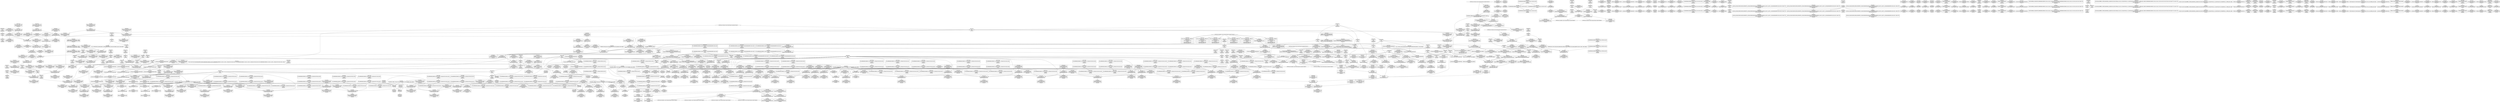 digraph {
	CE0x4fb6890 [shape=record,shape=Mrecord,label="{CE0x4fb6890|i64_2|*Constant*|*SummSink*}"]
	CE0x5046da0 [shape=record,shape=Mrecord,label="{CE0x5046da0|cred_sid:tmp6|security/selinux/hooks.c,197|*SummSink*}"]
	CE0x504ef30 [shape=record,shape=Mrecord,label="{CE0x504ef30|cred_has_capability:tmp24|security/selinux/hooks.c,1582|*SummSource*}"]
	CE0x4feeda0 [shape=record,shape=Mrecord,label="{CE0x4feeda0|0:_i8,_:_GCMR_selinux_vm_enough_memory.__warned_internal_global_i8_0,_section_.data.unlikely_,_align_1:_elem_0:default:}"]
	CE0x503c2e0 [shape=record,shape=Mrecord,label="{CE0x503c2e0|cred_has_capability:do.body|*SummSink*}"]
	CE0x504dd50 [shape=record,shape=Mrecord,label="{CE0x504dd50|i64_16|*Constant*}"]
	CE0x5007310 [shape=record,shape=Mrecord,label="{CE0x5007310|i64*_getelementptr_inbounds_(_2_x_i64_,_2_x_i64_*___llvm_gcov_ctr131,_i64_0,_i64_1)|*Constant*}"]
	CE0x4fb5130 [shape=record,shape=Mrecord,label="{CE0x4fb5130|i32_0|*Constant*|*SummSource*}"]
	CE0x4fd4170 [shape=record,shape=Mrecord,label="{CE0x4fd4170|get_current:entry|*SummSource*}"]
	CE0x50669d0 [shape=record,shape=Mrecord,label="{CE0x50669d0|i32_0|*Constant*}"]
	CE0x5008c80 [shape=record,shape=Mrecord,label="{CE0x5008c80|cred_sid:tmp3|*SummSource*}"]
	CE0x5051d90 [shape=record,shape=Mrecord,label="{CE0x5051d90|cred_has_capability:tmp29|security/selinux/hooks.c,1584|*SummSink*}"]
	CE0x4fb0440 [shape=record,shape=Mrecord,label="{CE0x4fb0440|i8*_getelementptr_inbounds_(_25_x_i8_,_25_x_i8_*_.str3,_i32_0,_i32_0)|*Constant*|*SummSource*}"]
	CE0x4fb5e40 [shape=record,shape=Mrecord,label="{CE0x4fb5e40|selinux_vm_enough_memory:tmp}"]
	CE0x5030c30 [shape=record,shape=Mrecord,label="{CE0x5030c30|cred_has_capability:bb|*SummSource*}"]
	CE0x4fd6ce0 [shape=record,shape=Mrecord,label="{CE0x4fd6ce0|i64*_getelementptr_inbounds_(_14_x_i64_,_14_x_i64_*___llvm_gcov_ctr160,_i64_0,_i64_8)|*Constant*|*SummSink*}"]
	CE0x505b090 [shape=record,shape=Mrecord,label="{CE0x505b090|i64*_getelementptr_inbounds_(_21_x_i64_,_21_x_i64_*___llvm_gcov_ctr143,_i64_0,_i64_5)|*Constant*|*SummSink*}"]
	CE0x5024760 [shape=record,shape=Mrecord,label="{CE0x5024760|cred_has_capability:tmp12|security/selinux/hooks.c,1575}"]
	CE0x4fe1840 [shape=record,shape=Mrecord,label="{CE0x4fe1840|cred_has_capability:tmp11|security/selinux/hooks.c,1575|*SummSource*}"]
	CE0x5038760 [shape=record,shape=Mrecord,label="{CE0x5038760|i16_47|*Constant*}"]
	CE0x5006010 [shape=record,shape=Mrecord,label="{CE0x5006010|get_current:tmp|*SummSource*}"]
	CE0x5020e10 [shape=record,shape=Mrecord,label="{CE0x5020e10|i64*_getelementptr_inbounds_(_21_x_i64_,_21_x_i64_*___llvm_gcov_ctr143,_i64_0,_i64_4)|*Constant*}"]
	CE0x503de90 [shape=record,shape=Mrecord,label="{CE0x503de90|i16_47|*Constant*|*SummSource*}"]
	CE0x5053340 [shape=record,shape=Mrecord,label="{CE0x5053340|cred_has_capability:tmp31|security/selinux/hooks.c,1585|*SummSource*}"]
	CE0x4fbb160 [shape=record,shape=Mrecord,label="{CE0x4fbb160|_ret_i32_%retval.0,_!dbg_!27725|security/selinux/hooks.c,2012|*SummSource*}"]
	CE0x503e8c0 [shape=record,shape=Mrecord,label="{CE0x503e8c0|cred_has_capability:sclass.0|*SummSink*}"]
	CE0x50496e0 [shape=record,shape=Mrecord,label="{CE0x50496e0|cred_has_capability:do.end6|*SummSource*}"]
	CE0x50687b0 [shape=record,shape=Mrecord,label="{CE0x50687b0|0:_i32,_4:_i32,_8:_i32,_12:_i32,_:_CMRE_20,24_|*MultipleSource*|security/selinux/hooks.c,196|*LoadInst*|security/selinux/hooks.c,196|security/selinux/hooks.c,197}"]
	CE0x4f9eb20 [shape=record,shape=Mrecord,label="{CE0x4f9eb20|selinux_vm_enough_memory:tmp|*SummSink*}"]
	CE0x4fbaad0 [shape=record,shape=Mrecord,label="{CE0x4fbaad0|get_current:tmp2|*SummSource*}"]
	CE0x5009340 [shape=record,shape=Mrecord,label="{CE0x5009340|selinux_capable:tmp10|security/selinux/hooks.c,2012|*SummSink*}"]
	CE0x504d930 [shape=record,shape=Mrecord,label="{CE0x504d930|i64_15|*Constant*|*SummSource*}"]
	CE0x4fd4000 [shape=record,shape=Mrecord,label="{CE0x4fd4000|get_current:entry}"]
	CE0x5050a40 [shape=record,shape=Mrecord,label="{CE0x5050a40|cred_has_capability:tmp27|security/selinux/hooks.c,1583|*SummSink*}"]
	CE0x4fb6fa0 [shape=record,shape=Mrecord,label="{CE0x4fb6fa0|selinux_vm_enough_memory:tmp10|security/selinux/hooks.c,2088|*SummSource*}"]
	CE0x4fe7970 [shape=record,shape=Mrecord,label="{CE0x4fe7970|cred_sid:tmp4|*LoadInst*|security/selinux/hooks.c,196|*SummSink*}"]
	CE0x5030d00 [shape=record,shape=Mrecord,label="{CE0x5030d00|cred_has_capability:bb|*SummSink*}"]
	CE0x5007060 [shape=record,shape=Mrecord,label="{CE0x5007060|i64*_getelementptr_inbounds_(_2_x_i64_,_2_x_i64_*___llvm_gcov_ctr98,_i64_0,_i64_0)|*Constant*|*SummSource*}"]
	CE0x5030d70 [shape=record,shape=Mrecord,label="{CE0x5030d70|i64*_getelementptr_inbounds_(_6_x_i64_,_6_x_i64_*___llvm_gcov_ctr142,_i64_0,_i64_4)|*Constant*}"]
	CE0x5007fc0 [shape=record,shape=Mrecord,label="{CE0x5007fc0|cred_has_capability:and|security/selinux/hooks.c,1559}"]
	CE0x504f040 [shape=record,shape=Mrecord,label="{CE0x504f040|cred_has_capability:tmp24|security/selinux/hooks.c,1582|*SummSink*}"]
	CE0x4fbe170 [shape=record,shape=Mrecord,label="{CE0x4fbe170|selinux_vm_enough_memory:tmp23|security/selinux/hooks.c,2090}"]
	CE0x5059620 [shape=record,shape=Mrecord,label="{CE0x5059620|GLOBAL:printk|*Constant*}"]
	CE0x4fca230 [shape=record,shape=Mrecord,label="{CE0x4fca230|i64_0|*Constant*}"]
	CE0x4fb6f30 [shape=record,shape=Mrecord,label="{CE0x4fb6f30|selinux_vm_enough_memory:tmp10|security/selinux/hooks.c,2088}"]
	CE0x4fb5760 [shape=record,shape=Mrecord,label="{CE0x4fb5760|selinux_vm_enough_memory:tmp4|security/selinux/hooks.c,2088|*SummSource*}"]
	CE0x50487b0 [shape=record,shape=Mrecord,label="{CE0x50487b0|0:_i32,_:_GCMR___llvm_gcov_global_state_pred145_internal_unnamed_addr_global_i32_-1:_elem_0:default:}"]
	CE0x4fcef00 [shape=record,shape=Mrecord,label="{CE0x4fcef00|GLOBAL:__llvm_gcov_ctr160|Global_var:__llvm_gcov_ctr160|*SummSink*}"]
	CE0x50653e0 [shape=record,shape=Mrecord,label="{CE0x50653e0|i32_5|*Constant*|*SummSource*}"]
	CE0x5044320 [shape=record,shape=Mrecord,label="{CE0x5044320|i64_14|*Constant*}"]
	CE0x4feee80 [shape=record,shape=Mrecord,label="{CE0x4feee80|selinux_vm_enough_memory:tmp8|security/selinux/hooks.c,2088|*SummSource*}"]
	CE0x50000d0 [shape=record,shape=Mrecord,label="{CE0x50000d0|i64*_getelementptr_inbounds_(_2_x_i64_,_2_x_i64_*___llvm_gcov_ctr98,_i64_0,_i64_1)|*Constant*}"]
	CE0x4fc2420 [shape=record,shape=Mrecord,label="{CE0x4fc2420|selinux_vm_enough_memory:tmp26|security/selinux/hooks.c,2093}"]
	CE0x502f430 [shape=record,shape=Mrecord,label="{CE0x502f430|cred_has_capability:tmp3|security/selinux/hooks.c,1567|*SummSink*}"]
	CE0x4fadad0 [shape=record,shape=Mrecord,label="{CE0x4fadad0|selinux_vm_enough_memory:do.end|*SummSink*}"]
	CE0x503eb20 [shape=record,shape=Mrecord,label="{CE0x503eb20|cred_has_capability:call7|security/selinux/hooks.c,1579}"]
	CE0x5030710 [shape=record,shape=Mrecord,label="{CE0x5030710|__llvm_gcov_indirect_counter_increment:exit|*SummSource*}"]
	CE0x502d070 [shape=record,shape=Mrecord,label="{CE0x502d070|cred_has_capability:u|security/selinux/hooks.c,1563|*SummSink*}"]
	CE0x50582e0 [shape=record,shape=Mrecord,label="{CE0x50582e0|i32_1|*Constant*}"]
	CE0x4fc1f90 [shape=record,shape=Mrecord,label="{CE0x4fc1f90|selinux_vm_enough_memory:if.end}"]
	CE0x4fba5b0 [shape=record,shape=Mrecord,label="{CE0x4fba5b0|selinux_capable:call|security/selinux/hooks.c,2007|*SummSink*}"]
	"CONST[source:2(external),value:0(static)][purpose:{operation}][SrcIdx:2]"
	CE0x5001e60 [shape=record,shape=Mrecord,label="{CE0x5001e60|_call_void_mcount()_#3|*SummSink*}"]
	CE0x5079f90 [shape=record,shape=Mrecord,label="{CE0x5079f90|cred_sid:bb|*SummSink*}"]
	CE0x5050e50 [shape=record,shape=Mrecord,label="{CE0x5050e50|i64*_getelementptr_inbounds_(_21_x_i64_,_21_x_i64_*___llvm_gcov_ctr143,_i64_0,_i64_18)|*Constant*}"]
	CE0x504b330 [shape=record,shape=Mrecord,label="{CE0x504b330|avc_audit:ssid|Function::avc_audit&Arg::ssid::|*SummSink*}"]
	CE0x4f9e9d0 [shape=record,shape=Mrecord,label="{CE0x4f9e9d0|selinux_vm_enough_memory:do.end}"]
	CE0x4fc09c0 [shape=record,shape=Mrecord,label="{CE0x4fc09c0|i64_1|*Constant*|*SummSink*}"]
	CE0x4fd5530 [shape=record,shape=Mrecord,label="{CE0x4fd5530|selinux_vm_enough_memory:bb}"]
	CE0x501fff0 [shape=record,shape=Mrecord,label="{CE0x501fff0|get_current:tmp1|*SummSink*}"]
	CE0x50037d0 [shape=record,shape=Mrecord,label="{CE0x50037d0|cred_has_capability:do.body4|*SummSink*}"]
	CE0x50010d0 [shape=record,shape=Mrecord,label="{CE0x50010d0|_call_void_mcount()_#3|*SummSource*}"]
	CE0x4fcf1b0 [shape=record,shape=Mrecord,label="{CE0x4fcf1b0|i8*_getelementptr_inbounds_(_45_x_i8_,_45_x_i8_*_.str12,_i32_0,_i32_0)|*Constant*}"]
	"CONST[source:0(mediator),value:2(dynamic)][purpose:{subject}][SnkIdx:4]"
	CE0x4fc6300 [shape=record,shape=Mrecord,label="{CE0x4fc6300|i64_11|*Constant*}"]
	CE0x4fcb470 [shape=record,shape=Mrecord,label="{CE0x4fcb470|i64*_getelementptr_inbounds_(_21_x_i64_,_21_x_i64_*___llvm_gcov_ctr143,_i64_0,_i64_8)|*Constant*|*SummSink*}"]
	CE0x5037fb0 [shape=record,shape=Mrecord,label="{CE0x5037fb0|cred_has_capability:tmp16|security/selinux/hooks.c,1576}"]
	CE0x4fd6c00 [shape=record,shape=Mrecord,label="{CE0x4fd6c00|i64*_getelementptr_inbounds_(_14_x_i64_,_14_x_i64_*___llvm_gcov_ctr160,_i64_0,_i64_8)|*Constant*|*SummSource*}"]
	CE0x4fc20e0 [shape=record,shape=Mrecord,label="{CE0x4fc20e0|i32_1|*Constant*|*SummSource*}"]
	CE0x4fd0620 [shape=record,shape=Mrecord,label="{CE0x4fd0620|selinux_vm_enough_memory:tmp19|security/selinux/hooks.c,2088|*SummSource*}"]
	"CONST[source:0(mediator),value:2(dynamic)][purpose:{subject}][SnkIdx:0]"
	CE0x502cf70 [shape=record,shape=Mrecord,label="{CE0x502cf70|i8_3|*Constant*|*SummSink*}"]
	CE0x4fdefd0 [shape=record,shape=Mrecord,label="{CE0x4fdefd0|cred_has_capability:cap1|security/selinux/hooks.c,1563|*SummSource*}"]
	CE0x4fc7440 [shape=record,shape=Mrecord,label="{CE0x4fc7440|selinux_vm_enough_memory:tmp11|security/selinux/hooks.c,2088}"]
	CE0x4fd9000 [shape=record,shape=Mrecord,label="{CE0x4fd9000|GLOBAL:selinux_capable|*Constant*|*SummSink*}"]
	CE0x5040890 [shape=record,shape=Mrecord,label="{CE0x5040890|avc_has_perm_noaudit:requested|Function::avc_has_perm_noaudit&Arg::requested::|*SummSink*}"]
	CE0x5009940 [shape=record,shape=Mrecord,label="{CE0x5009940|selinux_capable:tmp11|security/selinux/hooks.c,2012|*SummSource*}"]
	CE0x4fccaa0 [shape=record,shape=Mrecord,label="{CE0x4fccaa0|cred_has_capability:tmp21|security/selinux/hooks.c,1580|*SummSource*}"]
	CE0x4fb0940 [shape=record,shape=Mrecord,label="{CE0x4fb0940|i64_4|*Constant*}"]
	CE0x4fc7080 [shape=record,shape=Mrecord,label="{CE0x4fc7080|_call_void_mcount()_#3|*SummSink*}"]
	CE0x5039af0 [shape=record,shape=Mrecord,label="{CE0x5039af0|selinux_capable:retval.0|*SummSink*}"]
	CE0x5025540 [shape=record,shape=Mrecord,label="{CE0x5025540|__llvm_gcov_indirect_counter_increment:tmp6}"]
	CE0x503c8d0 [shape=record,shape=Mrecord,label="{CE0x503c8d0|cred_has_capability:shl|security/selinux/hooks.c,1559}"]
	CE0x4fbf2f0 [shape=record,shape=Mrecord,label="{CE0x4fbf2f0|selinux_vm_enough_memory:tmp6|security/selinux/hooks.c,2088|*SummSource*}"]
	CE0x4fc1410 [shape=record,shape=Mrecord,label="{CE0x4fc1410|get_current:tmp1|*SummSource*}"]
	CE0x503daf0 [shape=record,shape=Mrecord,label="{CE0x503daf0|cred_has_capability:tmp17|security/selinux/hooks.c,1576|*SummSink*}"]
	CE0x4fe9830 [shape=record,shape=Mrecord,label="{CE0x4fe9830|cred_has_capability:sw.epilog|*SummSink*}"]
	CE0x5047630 [shape=record,shape=Mrecord,label="{CE0x5047630|cred_has_capability:avd|security/selinux/hooks.c, 1556}"]
	CE0x4fd3d90 [shape=record,shape=Mrecord,label="{CE0x4fd3d90|selinux_vm_enough_memory:tmp7|security/selinux/hooks.c,2088|*SummSink*}"]
	CE0x5025da0 [shape=record,shape=Mrecord,label="{CE0x5025da0|i64**_getelementptr_inbounds_(_3_x_i64*_,_3_x_i64*_*___llvm_gcda_edge_table144,_i64_0,_i64_0)|*Constant*|*SummSource*}"]
	CE0x5058ed0 [shape=record,shape=Mrecord,label="{CE0x5058ed0|cred_has_capability:tmp6|security/selinux/hooks.c,1574|*SummSink*}"]
	CE0x5054350 [shape=record,shape=Mrecord,label="{CE0x5054350|cred_has_capability:retval.0|*SummSource*}"]
	CE0x5048c50 [shape=record,shape=Mrecord,label="{CE0x5048c50|__llvm_gcov_indirect_counter_increment:tmp5}"]
	CE0x4fcd660 [shape=record,shape=Mrecord,label="{CE0x4fcd660|cred_has_capability:audit|Function::cred_has_capability&Arg::audit::}"]
	CE0x4fd92f0 [shape=record,shape=Mrecord,label="{CE0x4fd92f0|selinux_capable:cred|Function::selinux_capable&Arg::cred::|*SummSource*}"]
	CE0x5034930 [shape=record,shape=Mrecord,label="{CE0x5034930|i64*_getelementptr_inbounds_(_21_x_i64_,_21_x_i64_*___llvm_gcov_ctr143,_i64_0,_i64_7)|*Constant*|*SummSource*}"]
	CE0x4fe0bc0 [shape=record,shape=Mrecord,label="{CE0x4fe0bc0|i64_12|*Constant*|*SummSink*}"]
	CE0x50047f0 [shape=record,shape=Mrecord,label="{CE0x50047f0|_call_void___llvm_gcov_indirect_counter_increment(i32*___llvm_gcov_global_state_pred145,_i64**_getelementptr_inbounds_(_3_x_i64*_,_3_x_i64*_*___llvm_gcda_edge_table144,_i64_0,_i64_0)),_!dbg_!27734|security/selinux/hooks.c,1574}"]
	CE0x5037950 [shape=record,shape=Mrecord,label="{CE0x5037950|cred_has_capability:tmp15|security/selinux/hooks.c,1575|*SummSink*}"]
	CE0x5006dd0 [shape=record,shape=Mrecord,label="{CE0x5006dd0|i64*_getelementptr_inbounds_(_6_x_i64_,_6_x_i64_*___llvm_gcov_ctr142,_i64_0,_i64_0)|*Constant*|*SummSource*}"]
	CE0x503d670 [shape=record,shape=Mrecord,label="{CE0x503d670|cred_has_capability:do.body|*SummSource*}"]
	CE0x4fe9c20 [shape=record,shape=Mrecord,label="{CE0x4fe9c20|selinux_capable:tmp8|security/selinux/hooks.c,2011}"]
	CE0x4fe3370 [shape=record,shape=Mrecord,label="{CE0x4fe3370|i64*_getelementptr_inbounds_(_2_x_i64_,_2_x_i64_*___llvm_gcov_ctr98,_i64_0,_i64_0)|*Constant*}"]
	CE0x4fe67e0 [shape=record,shape=Mrecord,label="{CE0x4fe67e0|get_current:tmp4|./arch/x86/include/asm/current.h,14|*SummSink*}"]
	CE0x5020580 [shape=record,shape=Mrecord,label="{CE0x5020580|cred_has_capability:do.end|*SummSource*}"]
	CE0x5039310 [shape=record,shape=Mrecord,label="{CE0x5039310|i64*_getelementptr_inbounds_(_6_x_i64_,_6_x_i64_*___llvm_gcov_ctr142,_i64_0,_i64_0)|*Constant*}"]
	"CONST[source:0(mediator),value:2(dynamic)][purpose:{subject}][SrcIdx:19]"
	CE0x5043b30 [shape=record,shape=Mrecord,label="{CE0x5043b30|i64_13|*Constant*|*SummSink*}"]
	CE0x50016f0 [shape=record,shape=Mrecord,label="{CE0x50016f0|i32_31|*Constant*}"]
	CE0x4fd87e0 [shape=record,shape=Mrecord,label="{CE0x4fd87e0|selinux_vm_enough_memory:tmp15|security/selinux/hooks.c,2088|*SummSink*}"]
	CE0x4fbabb0 [shape=record,shape=Mrecord,label="{CE0x4fbabb0|get_current:tmp3}"]
	CE0x4fe2270 [shape=record,shape=Mrecord,label="{CE0x4fe2270|selinux_vm_enough_memory:mm|Function::selinux_vm_enough_memory&Arg::mm::}"]
	CE0x5045d50 [shape=record,shape=Mrecord,label="{CE0x5045d50|cred_has_capability:tmp20|security/selinux/hooks.c,1580}"]
	CE0x4fdb8c0 [shape=record,shape=Mrecord,label="{CE0x4fdb8c0|i8_1|*Constant*}"]
	CE0x5045be0 [shape=record,shape=Mrecord,label="{CE0x5045be0|cred_has_capability:tmp19|security/selinux/hooks.c,1580|*SummSink*}"]
	CE0x4fdb690 [shape=record,shape=Mrecord,label="{CE0x4fdb690|selinux_vm_enough_memory:call7|security/selinux/hooks.c,2093|*SummSink*}"]
	CE0x501f540 [shape=record,shape=Mrecord,label="{CE0x501f540|selinux_capable:tmp9|security/selinux/hooks.c,2011|*SummSink*}"]
	CE0x503a720 [shape=record,shape=Mrecord,label="{CE0x503a720|i64*_getelementptr_inbounds_(_6_x_i64_,_6_x_i64_*___llvm_gcov_ctr142,_i64_0,_i64_5)|*Constant*|*SummSink*}"]
	CE0x501de50 [shape=record,shape=Mrecord,label="{CE0x501de50|cred_has_capability:entry|*SummSink*}"]
	CE0x504f570 [shape=record,shape=Mrecord,label="{CE0x504f570|cred_has_capability:tmp25|security/selinux/hooks.c,1582|*SummSink*}"]
	CE0x5048e90 [shape=record,shape=Mrecord,label="{CE0x5048e90|cred_has_capability:tmp1|*SummSink*}"]
	CE0x6cfcbf0 [shape=record,shape=Mrecord,label="{CE0x6cfcbf0|selinux_vm_enough_memory:tmp6|security/selinux/hooks.c,2088|*SummSink*}"]
	CE0x4fc0fa0 [shape=record,shape=Mrecord,label="{CE0x4fc0fa0|i64*_getelementptr_inbounds_(_14_x_i64_,_14_x_i64_*___llvm_gcov_ctr160,_i64_0,_i64_13)|*Constant*}"]
	CE0x4fd0180 [shape=record,shape=Mrecord,label="{CE0x4fd0180|selinux_vm_enough_memory:cred|security/selinux/hooks.c,2088}"]
	CE0x501f2a0 [shape=record,shape=Mrecord,label="{CE0x501f2a0|selinux_capable:tmp9|security/selinux/hooks.c,2011}"]
	CE0x503e560 [shape=record,shape=Mrecord,label="{CE0x503e560|i16_4|*Constant*|*SummSource*}"]
	CE0x504f1b0 [shape=record,shape=Mrecord,label="{CE0x504f1b0|cred_has_capability:tmp25|security/selinux/hooks.c,1582}"]
	CE0x5054000 [shape=record,shape=Mrecord,label="{CE0x5054000|cred_has_capability:retval.0}"]
	CE0x50502c0 [shape=record,shape=Mrecord,label="{CE0x50502c0|cred_has_capability:tmp26|security/selinux/hooks.c,1583|*SummSink*}"]
	CE0x4fc04e0 [shape=record,shape=Mrecord,label="{CE0x4fc04e0|selinux_vm_enough_memory:call3|security/selinux/hooks.c,2088|*SummSource*}"]
	CE0x4fc83a0 [shape=record,shape=Mrecord,label="{CE0x4fc83a0|get_current:bb|*SummSource*}"]
	CE0x4fc7750 [shape=record,shape=Mrecord,label="{CE0x4fc7750|selinux_vm_enough_memory:tmp11|security/selinux/hooks.c,2088|*SummSource*}"]
	CE0x4fb8590 [shape=record,shape=Mrecord,label="{CE0x4fb8590|selinux_vm_enough_memory:tmp17|security/selinux/hooks.c,2088|*SummSource*}"]
	CE0x4fe98a0 [shape=record,shape=Mrecord,label="{CE0x4fe98a0|cred_has_capability:return}"]
	CE0x4fe61a0 [shape=record,shape=Mrecord,label="{CE0x4fe61a0|selinux_capable:tmp7|security/selinux/hooks.c,2009}"]
	CE0x502be40 [shape=record,shape=Mrecord,label="{CE0x502be40|cred_sid:entry|*SummSource*}"]
	CE0x5064970 [shape=record,shape=Mrecord,label="{CE0x5064970|cred_has_capability:tmp4|security/selinux/hooks.c,1570|*SummSource*}"]
	CE0x504c710 [shape=record,shape=Mrecord,label="{CE0x504c710|avc_audit:result|Function::avc_audit&Arg::result::|*SummSink*}"]
	CE0x5051430 [shape=record,shape=Mrecord,label="{CE0x5051430|i64*_getelementptr_inbounds_(_21_x_i64_,_21_x_i64_*___llvm_gcov_ctr143,_i64_0,_i64_18)|*Constant*|*SummSource*}"]
	CE0x5046760 [shape=record,shape=Mrecord,label="{CE0x5046760|i64*_getelementptr_inbounds_(_21_x_i64_,_21_x_i64_*___llvm_gcov_ctr143,_i64_0,_i64_6)|*Constant*}"]
	CE0x5038500 [shape=record,shape=Mrecord,label="{CE0x5038500|i64*_getelementptr_inbounds_(_21_x_i64_,_21_x_i64_*___llvm_gcov_ctr143,_i64_0,_i64_12)|*Constant*|*SummSink*}"]
	CE0x4fada00 [shape=record,shape=Mrecord,label="{CE0x4fada00|selinux_vm_enough_memory:do.end|*SummSource*}"]
	CE0x4fe9d00 [shape=record,shape=Mrecord,label="{CE0x4fe9d00|selinux_capable:tmp8|security/selinux/hooks.c,2011|*SummSink*}"]
	CE0x4fb9d20 [shape=record,shape=Mrecord,label="{CE0x4fb9d20|cred_has_capability:entry}"]
	CE0x4fea460 [shape=record,shape=Mrecord,label="{CE0x4fea460|selinux_vm_enough_memory:tmp19|security/selinux/hooks.c,2088|*SummSink*}"]
	CE0x5066c30 [shape=record,shape=Mrecord,label="{CE0x5066c30|_call_void_mcount()_#3|*SummSource*}"]
	CE0x4fe7b50 [shape=record,shape=Mrecord,label="{CE0x4fe7b50|cred_sid:cred|Function::cred_sid&Arg::cred::|*SummSource*}"]
	CE0x5050f90 [shape=record,shape=Mrecord,label="{CE0x5050f90|cred_has_capability:tmp28|security/selinux/hooks.c,1584}"]
	CE0x5004b10 [shape=record,shape=Mrecord,label="{CE0x5004b10|cred_has_capability:tmp5|security/selinux/hooks.c,1570|*SummSink*}"]
	CE0x4fc1690 [shape=record,shape=Mrecord,label="{CE0x4fc1690|i64_0|*Constant*|*SummSource*}"]
	CE0x4fc4270 [shape=record,shape=Mrecord,label="{CE0x4fc4270|i64*_getelementptr_inbounds_(_14_x_i64_,_14_x_i64_*___llvm_gcov_ctr160,_i64_0,_i64_9)|*Constant*|*SummSink*}"]
	CE0x4fcdc80 [shape=record,shape=Mrecord,label="{CE0x4fcdc80|_ret_i32_%retval.0,_!dbg_!27765|security/selinux/hooks.c,1586|*SummSink*}"]
	CE0x504cf80 [shape=record,shape=Mrecord,label="{CE0x504cf80|_ret_i32_%retval.0,_!dbg_!27732|security/selinux/include/avc.h,142|*SummSink*}"]
	CE0x4fb9bb0 [shape=record,shape=Mrecord,label="{CE0x4fb9bb0|GLOBAL:cred_has_capability|*Constant*|*SummSink*}"]
	CE0x50575c0 [shape=record,shape=Mrecord,label="{CE0x50575c0|cred_has_capability:if.then}"]
	CE0x5057b50 [shape=record,shape=Mrecord,label="{CE0x5057b50|_call_void___llvm_gcov_indirect_counter_increment(i32*___llvm_gcov_global_state_pred145,_i64**_getelementptr_inbounds_(_3_x_i64*_,_3_x_i64*_*___llvm_gcda_edge_table144,_i64_0,_i64_2)),_!dbg_!27732|security/selinux/hooks.c,1570}"]
	CE0x50597d0 [shape=record,shape=Mrecord,label="{CE0x50597d0|cred_has_capability:tmp7|security/selinux/hooks.c,1574|*SummSource*}"]
	CE0x503f940 [shape=record,shape=Mrecord,label="{CE0x503f940|avc_has_perm_noaudit:ssid|Function::avc_has_perm_noaudit&Arg::ssid::|*SummSource*}"]
	CE0x5057d60 [shape=record,shape=Mrecord,label="{CE0x5057d60|__llvm_gcov_indirect_counter_increment:counter}"]
	CE0x4fdf9f0 [shape=record,shape=Mrecord,label="{CE0x4fdf9f0|selinux_vm_enough_memory:tmp25|security/selinux/hooks.c,2091|*SummSource*}"]
	CE0x4fb4660 [shape=record,shape=Mrecord,label="{CE0x4fb4660|selinux_vm_enough_memory:tmp1|*SummSource*}"]
	CE0x4fc9030 [shape=record,shape=Mrecord,label="{CE0x4fc9030|i32_0|*Constant*}"]
	CE0x4fb61b0 [shape=record,shape=Mrecord,label="{CE0x4fb61b0|i64*_getelementptr_inbounds_(_14_x_i64_,_14_x_i64_*___llvm_gcov_ctr160,_i64_0,_i64_0)|*Constant*|*SummSource*}"]
	CE0x5047e50 [shape=record,shape=Mrecord,label="{CE0x5047e50|cred_has_capability:tmp2|security/selinux/hooks.c,1567|*SummSink*}"]
	CE0x4fc0b40 [shape=record,shape=Mrecord,label="{CE0x4fc0b40|get_current:tmp|*SummSink*}"]
	CE0x5029f40 [shape=record,shape=Mrecord,label="{CE0x5029f40|_ret_void|*SummSource*}"]
	CE0x4fe7e20 [shape=record,shape=Mrecord,label="{CE0x4fe7e20|_ret_i32_%tmp6,_!dbg_!27716|security/selinux/hooks.c,197|*SummSource*}"]
	CE0x502d0e0 [shape=record,shape=Mrecord,label="{CE0x502d0e0|cred_has_capability:u|security/selinux/hooks.c,1563}"]
	CE0x4fe1200 [shape=record,shape=Mrecord,label="{CE0x4fe1200|cred_has_capability:tmp10|security/selinux/hooks.c,1575}"]
	CE0x4fb5550 [shape=record,shape=Mrecord,label="{CE0x4fb5550|i64_2|*Constant*}"]
	CE0x50287e0 [shape=record,shape=Mrecord,label="{CE0x50287e0|__llvm_gcov_indirect_counter_increment:predecessor|Function::__llvm_gcov_indirect_counter_increment&Arg::predecessor::|*SummSink*}"]
	CE0x5037e70 [shape=record,shape=Mrecord,label="{CE0x5037e70|i64*_getelementptr_inbounds_(_21_x_i64_,_21_x_i64_*___llvm_gcov_ctr143,_i64_0,_i64_12)|*Constant*}"]
	CE0x4fb5a20 [shape=record,shape=Mrecord,label="{CE0x4fb5a20|selinux_vm_enough_memory:if.then5|*SummSink*}"]
	CE0x4fb7100 [shape=record,shape=Mrecord,label="{CE0x4fb7100|selinux_vm_enough_memory:tmp10|security/selinux/hooks.c,2088|*SummSink*}"]
	CE0x4fb8180 [shape=record,shape=Mrecord,label="{CE0x4fb8180|selinux_capable:if.then|*SummSink*}"]
	CE0x4fb0a20 [shape=record,shape=Mrecord,label="{CE0x4fb0a20|i64_4|*Constant*|*SummSource*}"]
	CE0x4fcf220 [shape=record,shape=Mrecord,label="{CE0x4fcf220|i32_2088|*Constant*|*SummSource*}"]
	CE0x5007bb0 [shape=record,shape=Mrecord,label="{CE0x5007bb0|i64*_getelementptr_inbounds_(_2_x_i64_,_2_x_i64_*___llvm_gcov_ctr131,_i64_0,_i64_1)|*Constant*|*SummSink*}"]
	CE0x5026b80 [shape=record,shape=Mrecord,label="{CE0x5026b80|__llvm_gcov_indirect_counter_increment:tmp6|*SummSink*}"]
	CE0x503a990 [shape=record,shape=Mrecord,label="{CE0x503a990|cred_has_capability:if.then9|*SummSource*}"]
	CE0x5054830 [shape=record,shape=Mrecord,label="{CE0x5054830|cred_has_capability:retval.0|*SummSink*}"]
	CE0x4fb7620 [shape=record,shape=Mrecord,label="{CE0x4fb7620|selinux_vm_enough_memory:tmp14|security/selinux/hooks.c,2088|*SummSource*}"]
	CE0x4fb5ad0 [shape=record,shape=Mrecord,label="{CE0x4fb5ad0|selinux_vm_enough_memory:if.then5|*SummSource*}"]
	CE0x4fb73e0 [shape=record,shape=Mrecord,label="{CE0x4fb73e0|selinux_vm_enough_memory:tmp13|security/selinux/hooks.c,2088|*SummSink*}"]
	CE0x4fbb700 [shape=record,shape=Mrecord,label="{CE0x4fbb700|selinux_vm_enough_memory:cmp|security/selinux/hooks.c,2090}"]
	CE0x5041290 [shape=record,shape=Mrecord,label="{CE0x5041290|avc_has_perm_noaudit:avd|Function::avc_has_perm_noaudit&Arg::avd::|*SummSource*}"]
	CE0x4fd9160 [shape=record,shape=Mrecord,label="{CE0x4fd9160|selinux_capable:entry|*SummSource*}"]
	CE0x4fe3f50 [shape=record,shape=Mrecord,label="{CE0x4fe3f50|selinux_capable:tmp1|*SummSource*}"]
	CE0x4fb9a80 [shape=record,shape=Mrecord,label="{CE0x4fb9a80|GLOBAL:cred_has_capability|*Constant*|*SummSource*}"]
	CE0x4fdff40 [shape=record,shape=Mrecord,label="{CE0x4fdff40|selinux_vm_enough_memory:tmp25|security/selinux/hooks.c,2091|*SummSink*}"]
	CE0x5065a70 [shape=record,shape=Mrecord,label="{CE0x5065a70|i64**_getelementptr_inbounds_(_3_x_i64*_,_3_x_i64*_*___llvm_gcda_edge_table144,_i64_0,_i64_2)|*Constant*}"]
	CE0x4fe20f0 [shape=record,shape=Mrecord,label="{CE0x4fe20f0|GLOBAL:__vm_enough_memory|*Constant*|*SummSink*}"]
	CE0x5003620 [shape=record,shape=Mrecord,label="{CE0x5003620|i32_0|*Constant*}"]
	CE0x4fe63a0 [shape=record,shape=Mrecord,label="{CE0x4fe63a0|selinux_capable:tmp7|security/selinux/hooks.c,2009|*SummSink*}"]
	CE0x5030390 [shape=record,shape=Mrecord,label="{CE0x5030390|_call_void_mcount()_#3|*SummSink*}"]
	CE0x502a060 [shape=record,shape=Mrecord,label="{CE0x502a060|_ret_void|*SummSink*}"]
	CE0x4fe1270 [shape=record,shape=Mrecord,label="{CE0x4fe1270|cred_has_capability:tmp10|security/selinux/hooks.c,1575|*SummSource*}"]
	CE0x502bd60 [shape=record,shape=Mrecord,label="{CE0x502bd60|cred_sid:entry}"]
	CE0x4fb4840 [shape=record,shape=Mrecord,label="{CE0x4fb4840|i64*_getelementptr_inbounds_(_14_x_i64_,_14_x_i64_*___llvm_gcov_ctr160,_i64_0,_i64_1)|*Constant*}"]
	CE0x4fb8db0 [shape=record,shape=Mrecord,label="{CE0x4fb8db0|GLOBAL:__llvm_gcov_ctr160|Global_var:__llvm_gcov_ctr160|*SummSource*}"]
	CE0x501fef0 [shape=record,shape=Mrecord,label="{CE0x501fef0|cred_has_capability:do.cond}"]
	CE0x5059c50 [shape=record,shape=Mrecord,label="{CE0x5059c50|cred_has_capability:call3|security/selinux/hooks.c,1573}"]
	CE0x5001b90 [shape=record,shape=Mrecord,label="{CE0x5001b90|_call_void_mcount()_#3}"]
	CE0x5007250 [shape=record,shape=Mrecord,label="{CE0x5007250|cred_sid:tmp1|*SummSource*}"]
	CE0x4fc8b80 [shape=record,shape=Mrecord,label="{CE0x4fc8b80|cred_sid:tmp}"]
	CE0x50676f0 [shape=record,shape=Mrecord,label="{CE0x50676f0|__llvm_gcov_indirect_counter_increment:bb4|*SummSink*}"]
	CE0x5006f80 [shape=record,shape=Mrecord,label="{CE0x5006f80|i64*_getelementptr_inbounds_(_6_x_i64_,_6_x_i64_*___llvm_gcov_ctr142,_i64_0,_i64_0)|*Constant*|*SummSink*}"]
	CE0x504c200 [shape=record,shape=Mrecord,label="{CE0x504c200|avc_audit:avd|Function::avc_audit&Arg::avd::|*SummSource*}"]
	CE0x50526f0 [shape=record,shape=Mrecord,label="{CE0x50526f0|cred_has_capability:tmp30|security/selinux/hooks.c,1585}"]
	CE0x50049a0 [shape=record,shape=Mrecord,label="{CE0x50049a0|cred_has_capability:tmp5|security/selinux/hooks.c,1570|*SummSource*}"]
	CE0x5067c00 [shape=record,shape=Mrecord,label="{CE0x5067c00|i64*_getelementptr_inbounds_(_21_x_i64_,_21_x_i64_*___llvm_gcov_ctr143,_i64_0,_i64_7)|*Constant*|*SummSink*}"]
	CE0x4fd1d90 [shape=record,shape=Mrecord,label="{CE0x4fd1d90|_call_void_lockdep_rcu_suspicious(i8*_getelementptr_inbounds_(_25_x_i8_,_25_x_i8_*_.str3,_i32_0,_i32_0),_i32_2088,_i8*_getelementptr_inbounds_(_45_x_i8_,_45_x_i8_*_.str12,_i32_0,_i32_0))_#10,_!dbg_!27730|security/selinux/hooks.c,2088|*SummSource*}"]
	CE0x5024d20 [shape=record,shape=Mrecord,label="{CE0x5024d20|cred_has_capability:tmp13|security/selinux/hooks.c,1575|*SummSource*}"]
	CE0x501df30 [shape=record,shape=Mrecord,label="{CE0x501df30|_ret_i32_%retval.0,_!dbg_!27765|security/selinux/hooks.c,1586}"]
	CE0x4fc1250 [shape=record,shape=Mrecord,label="{CE0x4fc1250|selinux_vm_enough_memory:call|security/selinux/hooks.c,2088}"]
	CE0x4fd4c20 [shape=record,shape=Mrecord,label="{CE0x4fd4c20|i1_true|*Constant*|*SummSink*}"]
	CE0x4fd4f50 [shape=record,shape=Mrecord,label="{CE0x4fd4f50|selinux_vm_enough_memory:tmp17|security/selinux/hooks.c,2088|*SummSink*}"]
	CE0x4fdf390 [shape=record,shape=Mrecord,label="{CE0x4fdf390|selinux_vm_enough_memory:tmp24|security/selinux/hooks.c,2091|*SummSource*}"]
	CE0x4fbe6d0 [shape=record,shape=Mrecord,label="{CE0x4fbe6d0|selinux_vm_enough_memory:tmp24|security/selinux/hooks.c,2091}"]
	CE0x5005e00 [shape=record,shape=Mrecord,label="{CE0x5005e00|cred_has_capability:do.cond|*SummSource*}"]
	CE0x5000bb0 [shape=record,shape=Mrecord,label="{CE0x5000bb0|GLOBAL:current_task|Global_var:current_task|*SummSource*}"]
	CE0x5003ce0 [shape=record,shape=Mrecord,label="{CE0x5003ce0|cred_has_capability:return|*SummSource*}"]
	CE0x50617d0 [shape=record,shape=Mrecord,label="{CE0x50617d0|_call_void_asm_sideeffect_1:_09ud2_0A.pushsection___bug_table,_22a_22_0A2:_09.long_1b_-_2b,_$_0:c_-_2b_0A_09.word_$_1:c_,_0_0A_09.org_2b+$_2:c_0A.popsection_,_i,i,i,_dirflag_,_fpsr_,_flags_(i8*_getelementptr_inbounds_(_25_x_i8_,_25_x_i8_*_.str3,_i32_0,_i32_0),_i32_1575,_i64_12)_#3,_!dbg_!27737,_!srcloc_!27740|security/selinux/hooks.c,1575|*SummSource*}"]
	CE0x4fc8c60 [shape=record,shape=Mrecord,label="{CE0x4fc8c60|cred_sid:tmp|*SummSource*}"]
	CE0x4fd4a60 [shape=record,shape=Mrecord,label="{CE0x4fd4a60|i1_true|*Constant*|*SummSource*}"]
	CE0x5064c80 [shape=record,shape=Mrecord,label="{CE0x5064c80|cred_has_capability:tmp4|security/selinux/hooks.c,1570|*SummSink*}"]
	CE0x5020650 [shape=record,shape=Mrecord,label="{CE0x5020650|cred_has_capability:do.end|*SummSink*}"]
	CE0x4fcb110 [shape=record,shape=Mrecord,label="{CE0x4fcb110|void_(i8*,_i32,_i64)*_asm_sideeffect_1:_09ud2_0A.pushsection___bug_table,_22a_22_0A2:_09.long_1b_-_2b,_$_0:c_-_2b_0A_09.word_$_1:c_,_0_0A_09.org_2b+$_2:c_0A.popsection_,_i,i,i,_dirflag_,_fpsr_,_flags_|*SummSource*}"]
	CE0x4fe7aa0 [shape=record,shape=Mrecord,label="{CE0x4fe7aa0|cred_sid:tmp5|security/selinux/hooks.c,196}"]
	CE0x5c67fe0 [shape=record,shape=Mrecord,label="{CE0x5c67fe0|i1_true|*Constant*}"]
	CE0x503ed90 [shape=record,shape=Mrecord,label="{CE0x503ed90|cred_has_capability:call7|security/selinux/hooks.c,1579|*SummSink*}"]
	CE0x4fc9d10 [shape=record,shape=Mrecord,label="{CE0x4fc9d10|get_current:tmp4|./arch/x86/include/asm/current.h,14}"]
	CE0x4fb7450 [shape=record,shape=Mrecord,label="{CE0x4fb7450|selinux_vm_enough_memory:tmp13|security/selinux/hooks.c,2088|*SummSource*}"]
	CE0x647a9e0 [shape=record,shape=Mrecord,label="{CE0x647a9e0|selinux_vm_enough_memory:land.lhs.true|*SummSink*}"]
	CE0x5005490 [shape=record,shape=Mrecord,label="{CE0x5005490|i64*_getelementptr_inbounds_(_6_x_i64_,_6_x_i64_*___llvm_gcov_ctr142,_i64_0,_i64_3)|*Constant*}"]
	CE0x5041070 [shape=record,shape=Mrecord,label="{CE0x5041070|avc_has_perm_noaudit:avd|Function::avc_has_perm_noaudit&Arg::avd::}"]
	CE0x50385e0 [shape=record,shape=Mrecord,label="{CE0x50385e0|cred_has_capability:tmp16|security/selinux/hooks.c,1576|*SummSink*}"]
	CE0x4fce7e0 [shape=record,shape=Mrecord,label="{CE0x4fce7e0|GLOBAL:get_current|*Constant*|*SummSource*}"]
	CE0x4fc1940 [shape=record,shape=Mrecord,label="{CE0x4fc1940|selinux_vm_enough_memory:if.end|*SummSink*}"]
	CE0x4fb4a50 [shape=record,shape=Mrecord,label="{CE0x4fb4a50|i64_2|*Constant*|*SummSource*}"]
	CE0x4feee10 [shape=record,shape=Mrecord,label="{CE0x4feee10|selinux_vm_enough_memory:tmp8|security/selinux/hooks.c,2088}"]
	CE0x4fc8ef0 [shape=record,shape=Mrecord,label="{CE0x4fc8ef0|COLLAPSED:_CMRE:_elem_0:default:}"]
	CE0x4fb7370 [shape=record,shape=Mrecord,label="{CE0x4fb7370|selinux_vm_enough_memory:tmp13|security/selinux/hooks.c,2088}"]
	CE0x504d480 [shape=record,shape=Mrecord,label="{CE0x504d480|cred_has_capability:tobool|security/selinux/hooks.c,1582}"]
	CE0x4fc8bf0 [shape=record,shape=Mrecord,label="{CE0x4fc8bf0|COLLAPSED:_GCMRE___llvm_gcov_ctr131_internal_global_2_x_i64_zeroinitializer:_elem_0:default:}"]
	CE0x4fc6f90 [shape=record,shape=Mrecord,label="{CE0x4fc6f90|_call_void_mcount()_#3|*SummSource*}"]
	CE0x4fd46c0 [shape=record,shape=Mrecord,label="{CE0x4fd46c0|selinux_vm_enough_memory:tobool|security/selinux/hooks.c,2088|*SummSink*}"]
	CE0x4f9da50 [shape=record,shape=Mrecord,label="{CE0x4f9da50|i64*_getelementptr_inbounds_(_14_x_i64_,_14_x_i64_*___llvm_gcov_ctr160,_i64_0,_i64_0)|*Constant*|*SummSink*}"]
	CE0x4fd7500 [shape=record,shape=Mrecord,label="{CE0x4fd7500|selinux_vm_enough_memory:tmp12|security/selinux/hooks.c,2088}"]
	CE0x4fb04d0 [shape=record,shape=Mrecord,label="{CE0x4fb04d0|i8*_getelementptr_inbounds_(_25_x_i8_,_25_x_i8_*_.str3,_i32_0,_i32_0)|*Constant*|*SummSink*}"]
	CE0x5064160 [shape=record,shape=Mrecord,label="{CE0x5064160|cred_has_capability:tmp|*SummSource*}"]
	CE0x4fcbe30 [shape=record,shape=Mrecord,label="{CE0x4fcbe30|i64_12|*Constant*}"]
	CE0x5034360 [shape=record,shape=Mrecord,label="{CE0x5034360|i8*_getelementptr_inbounds_(_40_x_i8_,_40_x_i8_*_.str49,_i32_0,_i32_0)|*Constant*|*SummSink*}"]
	CE0x501f3d0 [shape=record,shape=Mrecord,label="{CE0x501f3d0|selinux_capable:tmp9|security/selinux/hooks.c,2011|*SummSource*}"]
	CE0x4fbd2f0 [shape=record,shape=Mrecord,label="{CE0x4fbd2f0|selinux_capable:audit|Function::selinux_capable&Arg::audit::}"]
	CE0x4fe4440 [shape=record,shape=Mrecord,label="{CE0x4fe4440|selinux_capable:if.then}"]
	CE0x5055220 [shape=record,shape=Mrecord,label="{CE0x5055220|cred_sid:bb}"]
	CE0x5038f70 [shape=record,shape=Mrecord,label="{CE0x5038f70|_call_void___llvm_gcov_indirect_counter_increment(i32*___llvm_gcov_global_state_pred145,_i64**_getelementptr_inbounds_(_3_x_i64*_,_3_x_i64*_*___llvm_gcda_edge_table144,_i64_0,_i64_1)),_!dbg_!27728|security/selinux/hooks.c,1567|*SummSource*}"]
	CE0x50348c0 [shape=record,shape=Mrecord,label="{CE0x50348c0|i64*_getelementptr_inbounds_(_21_x_i64_,_21_x_i64_*___llvm_gcov_ctr143,_i64_0,_i64_7)|*Constant*}"]
	CE0x4fca8b0 [shape=record,shape=Mrecord,label="{CE0x4fca8b0|GLOBAL:cap_capable|*Constant*|*SummSource*}"]
	CE0x501f7d0 [shape=record,shape=Mrecord,label="{CE0x501f7d0|selinux_capable:call1|security/selinux/hooks.c,2011}"]
	CE0x5008380 [shape=record,shape=Mrecord,label="{CE0x5008380|cred_sid:tmp2}"]
	CE0x5002380 [shape=record,shape=Mrecord,label="{CE0x5002380|i32_22|*Constant*}"]
	CE0x504bab0 [shape=record,shape=Mrecord,label="{CE0x504bab0|avc_audit:tclass|Function::avc_audit&Arg::tclass::|*SummSink*}"]
	CE0x5003b70 [shape=record,shape=Mrecord,label="{CE0x5003b70|cred_has_capability:return|*SummSink*}"]
	CE0x5030de0 [shape=record,shape=Mrecord,label="{CE0x5030de0|i64*_getelementptr_inbounds_(_6_x_i64_,_6_x_i64_*___llvm_gcov_ctr142,_i64_0,_i64_4)|*Constant*|*SummSource*}"]
	CE0x5045a60 [shape=record,shape=Mrecord,label="{CE0x5045a60|cred_has_capability:tmp19|security/selinux/hooks.c,1580}"]
	CE0x5034240 [shape=record,shape=Mrecord,label="{CE0x5034240|i8*_getelementptr_inbounds_(_40_x_i8_,_40_x_i8_*_.str49,_i32_0,_i32_0)|*Constant*|*SummSource*}"]
	CE0x4fdb460 [shape=record,shape=Mrecord,label="{CE0x4fdb460|selinux_vm_enough_memory:call7|security/selinux/hooks.c,2093}"]
	CE0x5027140 [shape=record,shape=Mrecord,label="{CE0x5027140|__llvm_gcov_indirect_counter_increment:counters|Function::__llvm_gcov_indirect_counter_increment&Arg::counters::|*SummSource*}"]
	CE0x5003e70 [shape=record,shape=Mrecord,label="{CE0x5003e70|avc_audit:entry}"]
	CE0x4fcff60 [shape=record,shape=Mrecord,label="{CE0x4fcff60|selinux_vm_enough_memory:call|security/selinux/hooks.c,2088|*SummSource*}"]
	CE0x503ac60 [shape=record,shape=Mrecord,label="{CE0x503ac60|cred_has_capability:if.end}"]
	CE0x50656f0 [shape=record,shape=Mrecord,label="{CE0x50656f0|__llvm_gcov_indirect_counter_increment:tmp}"]
	CE0x4fe9120 [shape=record,shape=Mrecord,label="{CE0x4fe9120|cred_has_capability:u|security/selinux/hooks.c,1563|*SummSource*}"]
	CE0x4fbe390 [shape=record,shape=Mrecord,label="{CE0x4fbe390|selinux_vm_enough_memory:tmp23|security/selinux/hooks.c,2090|*SummSource*}"]
	CE0x4fe2530 [shape=record,shape=Mrecord,label="{CE0x4fe2530|VOIDTB_TE:_CE:_elem_0:default:}"]
	CE0x4fcb830 [shape=record,shape=Mrecord,label="{CE0x4fcb830|i32_1575|*Constant*|*SummSource*}"]
	CE0x5037290 [shape=record,shape=Mrecord,label="{CE0x5037290|cred_has_capability:tmp14|security/selinux/hooks.c,1575|*SummSource*}"]
	CE0x505bdc0 [shape=record,shape=Mrecord,label="{CE0x505bdc0|0:_i32,_4:_i32,_8:_i32,_12:_i32,_:_CMRE_4,8_|*MultipleSource*|security/selinux/hooks.c,196|*LoadInst*|security/selinux/hooks.c,196|security/selinux/hooks.c,197}"]
	CE0x503d960 [shape=record,shape=Mrecord,label="{CE0x503d960|cred_has_capability:tmp17|security/selinux/hooks.c,1576|*SummSource*}"]
	CE0x5031f00 [shape=record,shape=Mrecord,label="{CE0x5031f00|COLLAPSED:_GCMRE___llvm_gcov_ctr142_internal_global_6_x_i64_zeroinitializer:_elem_0:default:}"]
	CE0x4fc65d0 [shape=record,shape=Mrecord,label="{CE0x4fc65d0|selinux_vm_enough_memory:tmp21|security/selinux/hooks.c,2090}"]
	CE0x5001df0 [shape=record,shape=Mrecord,label="{CE0x5001df0|_call_void_mcount()_#3|*SummSource*}"]
	CE0x4fb6680 [shape=record,shape=Mrecord,label="{CE0x4fb6680|selinux_vm_enough_memory:if.then5}"]
	CE0x5044c30 [shape=record,shape=Mrecord,label="{CE0x5044c30|i64_13|*Constant*|*SummSource*}"]
	CE0x4fd91f0 [shape=record,shape=Mrecord,label="{CE0x4fd91f0|selinux_capable:entry|*SummSink*}"]
	CE0x4fbdb80 [shape=record,shape=Mrecord,label="{CE0x4fbdb80|selinux_vm_enough_memory:tmp22|security/selinux/hooks.c,2090}"]
	CE0x50068a0 [shape=record,shape=Mrecord,label="{CE0x50068a0|selinux_capable:tmp3|security/selinux/hooks.c,2008|*SummSink*}"]
	CE0x50553c0 [shape=record,shape=Mrecord,label="{CE0x50553c0|cred_has_capability:tmp33|security/selinux/hooks.c,1586}"]
	CE0x5026650 [shape=record,shape=Mrecord,label="{CE0x5026650|cred_has_capability:sw.bb2|*SummSource*}"]
	CE0x4fafa10 [shape=record,shape=Mrecord,label="{CE0x4fafa10|GLOBAL:lockdep_rcu_suspicious|*Constant*}"]
	CE0x4fea670 [shape=record,shape=Mrecord,label="{CE0x4fea670|selinux_vm_enough_memory:call4|security/selinux/hooks.c,2088|*SummSource*}"]
	CE0x501e0d0 [shape=record,shape=Mrecord,label="{CE0x501e0d0|cred_has_capability:cred|Function::cred_has_capability&Arg::cred::}"]
	CE0x5008d60 [shape=record,shape=Mrecord,label="{CE0x5008d60|cred_has_capability:if.end10|*SummSink*}"]
	CE0x4f9e100 [shape=record,shape=Mrecord,label="{CE0x4f9e100|selinux_vm_enough_memory:tmp1}"]
	CE0x4fcf730 [shape=record,shape=Mrecord,label="{CE0x4fcf730|selinux_vm_enough_memory:tmp27|security/selinux/hooks.c,2093}"]
	CE0x50477b0 [shape=record,shape=Mrecord,label="{CE0x50477b0|cred_has_capability:avd|security/selinux/hooks.c, 1556|*SummSink*}"]
	CE0x4fe47e0 [shape=record,shape=Mrecord,label="{CE0x4fe47e0|selinux_capable:tmp6|security/selinux/hooks.c,2009|*SummSource*}"]
	CE0x50611c0 [shape=record,shape=Mrecord,label="{CE0x50611c0|cred_has_capability:tmp9|security/selinux/hooks.c,1575}"]
	CE0x5046100 [shape=record,shape=Mrecord,label="{CE0x5046100|__llvm_gcov_indirect_counter_increment:tmp5|*SummSink*}"]
	CE0x4fcf3c0 [shape=record,shape=Mrecord,label="{CE0x4fcf3c0|selinux_vm_enough_memory:tmp26|security/selinux/hooks.c,2093|*SummSource*}"]
	CE0x4fe17d0 [shape=record,shape=Mrecord,label="{CE0x4fe17d0|cred_has_capability:tmp11|security/selinux/hooks.c,1575}"]
	CE0x503fa50 [shape=record,shape=Mrecord,label="{CE0x503fa50|avc_has_perm_noaudit:ssid|Function::avc_has_perm_noaudit&Arg::ssid::|*SummSink*}"]
	CE0x4fdbb50 [shape=record,shape=Mrecord,label="{CE0x4fdbb50|_call_void_lockdep_rcu_suspicious(i8*_getelementptr_inbounds_(_25_x_i8_,_25_x_i8_*_.str3,_i32_0,_i32_0),_i32_2088,_i8*_getelementptr_inbounds_(_45_x_i8_,_45_x_i8_*_.str12,_i32_0,_i32_0))_#10,_!dbg_!27730|security/selinux/hooks.c,2088}"]
	CE0x4fb9e40 [shape=record,shape=Mrecord,label="{CE0x4fb9e40|cred_has_capability:entry|*SummSource*}"]
	CE0x5049030 [shape=record,shape=Mrecord,label="{CE0x5049030|GLOBAL:__llvm_gcov_global_state_pred145|Global_var:__llvm_gcov_global_state_pred145}"]
	CE0x5046ac0 [shape=record,shape=Mrecord,label="{CE0x5046ac0|cred_sid:tmp6|security/selinux/hooks.c,197}"]
	CE0x5052b90 [shape=record,shape=Mrecord,label="{CE0x5052b90|i64*_getelementptr_inbounds_(_21_x_i64_,_21_x_i64_*___llvm_gcov_ctr143,_i64_0,_i64_19)|*Constant*|*SummSource*}"]
	CE0x6314260 [shape=record,shape=Mrecord,label="{CE0x6314260|i64_3|*Constant*|*SummSink*}"]
	CE0x504ccb0 [shape=record,shape=Mrecord,label="{CE0x504ccb0|_ret_i32_%retval.0,_!dbg_!27732|security/selinux/include/avc.h,142}"]
	CE0x502bba0 [shape=record,shape=Mrecord,label="{CE0x502bba0|GLOBAL:cred_sid|*Constant*|*SummSink*}"]
	CE0x4fd0ed0 [shape=record,shape=Mrecord,label="{CE0x4fd0ed0|GLOBAL:init_user_ns|Global_var:init_user_ns|*SummSink*}"]
	CE0x504e5b0 [shape=record,shape=Mrecord,label="{CE0x504e5b0|cred_has_capability:tmp22|security/selinux/hooks.c,1582|*SummSource*}"]
	CE0x4fe4850 [shape=record,shape=Mrecord,label="{CE0x4fe4850|selinux_capable:tmp6|security/selinux/hooks.c,2009|*SummSink*}"]
	CE0x4fe43b0 [shape=record,shape=Mrecord,label="{CE0x4fe43b0|selinux_capable:bb|*SummSink*}"]
	"CONST[source:2(external),value:0(static)][purpose:{operation}][SrcIdx:17]"
	CE0x502cc60 [shape=record,shape=Mrecord,label="{CE0x502cc60|cred_sid:sid|security/selinux/hooks.c,197|*SummSource*}"]
	CE0x5067a50 [shape=record,shape=Mrecord,label="{CE0x5067a50|0:_i32,_4:_i32,_8:_i32,_12:_i32,_:_CMRE_12,16_|*MultipleSource*|security/selinux/hooks.c,196|*LoadInst*|security/selinux/hooks.c,196|security/selinux/hooks.c,197}"]
	CE0x500acc0 [shape=record,shape=Mrecord,label="{CE0x500acc0|i64*_getelementptr_inbounds_(_6_x_i64_,_6_x_i64_*___llvm_gcov_ctr142,_i64_0,_i64_3)|*Constant*|*SummSink*}"]
	CE0x4fbd150 [shape=record,shape=Mrecord,label="{CE0x4fbd150|i32_21|*Constant*|*SummSink*}"]
	CE0x50316c0 [shape=record,shape=Mrecord,label="{CE0x50316c0|selinux_capable:tmp5|security/selinux/hooks.c,2008}"]
	CE0x5050250 [shape=record,shape=Mrecord,label="{CE0x5050250|cred_has_capability:tmp26|security/selinux/hooks.c,1583|*SummSource*}"]
	CE0x5003950 [shape=record,shape=Mrecord,label="{CE0x5003950|cred_has_capability:do.body4}"]
	CE0x5004360 [shape=record,shape=Mrecord,label="{CE0x5004360|avc_audit:ssid|Function::avc_audit&Arg::ssid::|*SummSource*}"]
	CE0x4fd09d0 [shape=record,shape=Mrecord,label="{CE0x4fd09d0|selinux_capable:cred|Function::selinux_capable&Arg::cred::|*SummSink*}"]
	CE0x5057aa0 [shape=record,shape=Mrecord,label="{CE0x5057aa0|i64**_getelementptr_inbounds_(_3_x_i64*_,_3_x_i64*_*___llvm_gcda_edge_table144,_i64_0,_i64_2)|*Constant*|*SummSource*}"]
	CE0x4fdb9f0 [shape=record,shape=Mrecord,label="{CE0x4fdb9f0|i8_1|*Constant*|*SummSink*}"]
	CE0x4fcd990 [shape=record,shape=Mrecord,label="{CE0x4fcd990|cred_has_capability:audit|Function::cred_has_capability&Arg::audit::|*SummSink*}"]
	CE0x5023dd0 [shape=record,shape=Mrecord,label="{CE0x5023dd0|i64*_getelementptr_inbounds_(_21_x_i64_,_21_x_i64_*___llvm_gcov_ctr143,_i64_0,_i64_9)|*Constant*|*SummSource*}"]
	CE0x4fc0700 [shape=record,shape=Mrecord,label="{CE0x4fc0700|selinux_vm_enough_memory:call3|security/selinux/hooks.c,2088|*SummSink*}"]
	CE0x4fe2420 [shape=record,shape=Mrecord,label="{CE0x4fe2420|selinux_vm_enough_memory:mm|Function::selinux_vm_enough_memory&Arg::mm::|*SummSink*}"]
	CE0x5057e90 [shape=record,shape=Mrecord,label="{CE0x5057e90|__llvm_gcov_indirect_counter_increment:counter|*SummSource*}"]
	CE0x5065870 [shape=record,shape=Mrecord,label="{CE0x5065870|__llvm_gcov_indirect_counter_increment:bb4}"]
	CE0x4fc94e0 [shape=record,shape=Mrecord,label="{CE0x4fc94e0|i32_5|*Constant*|*SummSink*}"]
	CE0x6ed99e0 [shape=record,shape=Mrecord,label="{CE0x6ed99e0|GLOBAL:selinux_vm_enough_memory.__warned|Global_var:selinux_vm_enough_memory.__warned|*SummSource*}"]
	CE0x4f9f0a0 [shape=record,shape=Mrecord,label="{CE0x4f9f0a0|selinux_vm_enough_memory:land.lhs.true2}"]
	CE0x4fdf230 [shape=record,shape=Mrecord,label="{CE0x4fdf230|i64*_getelementptr_inbounds_(_14_x_i64_,_14_x_i64_*___llvm_gcov_ctr160,_i64_0,_i64_12)|*Constant*}"]
	CE0x502cb00 [shape=record,shape=Mrecord,label="{CE0x502cb00|cred_sid:sid|security/selinux/hooks.c,197|*SummSink*}"]
	CE0x5004860 [shape=record,shape=Mrecord,label="{CE0x5004860|cred_has_capability:tmp5|security/selinux/hooks.c,1570}"]
	CE0x4fe3070 [shape=record,shape=Mrecord,label="{CE0x4fe3070|_ret_i32_%call7,_!dbg_!27749|security/selinux/hooks.c,2093}"]
	CE0x504ceb0 [shape=record,shape=Mrecord,label="{CE0x504ceb0|_ret_i32_%retval.0,_!dbg_!27732|security/selinux/include/avc.h,142|*SummSource*}"]
	CE0x4fb4b00 [shape=record,shape=Mrecord,label="{CE0x4fb4b00|selinux_vm_enough_memory:if.end6|*SummSource*}"]
	CE0x505b5e0 [shape=record,shape=Mrecord,label="{CE0x505b5e0|__llvm_gcov_indirect_counter_increment:exit|*SummSink*}"]
	CE0x4fbbb80 [shape=record,shape=Mrecord,label="{CE0x4fbbb80|selinux_vm_enough_memory:if.then}"]
	CE0x4fcaa30 [shape=record,shape=Mrecord,label="{CE0x4fcaa30|GLOBAL:cap_capable|*Constant*|*SummSink*}"]
	CE0x4fffd50 [shape=record,shape=Mrecord,label="{CE0x4fffd50|COLLAPSED:_GCMRE___llvm_gcov_ctr98_internal_global_2_x_i64_zeroinitializer:_elem_0:default:}"]
	CE0x50007c0 [shape=record,shape=Mrecord,label="{CE0x50007c0|%struct.task_struct*_(%struct.task_struct**)*_asm_movq_%gs:$_1:P_,$0_,_r,im,_dirflag_,_fpsr_,_flags_|*SummSink*}"]
	CE0x5005f20 [shape=record,shape=Mrecord,label="{CE0x5005f20|cred_has_capability:do.cond|*SummSink*}"]
	CE0x502ed60 [shape=record,shape=Mrecord,label="{CE0x502ed60|__llvm_gcov_indirect_counter_increment:entry|*SummSink*}"]
	CE0x4faf8a0 [shape=record,shape=Mrecord,label="{CE0x4faf8a0|i8*_getelementptr_inbounds_(_25_x_i8_,_25_x_i8_*_.str3,_i32_0,_i32_0)|*Constant*}"]
	CE0x5025e10 [shape=record,shape=Mrecord,label="{CE0x5025e10|i64**_getelementptr_inbounds_(_3_x_i64*_,_3_x_i64*_*___llvm_gcda_edge_table144,_i64_0,_i64_0)|*Constant*|*SummSink*}"]
	CE0x4fe8ac0 [shape=record,shape=Mrecord,label="{CE0x4fe8ac0|GLOBAL:__llvm_gcov_indirect_counter_increment|*Constant*|*SummSink*}"]
	CE0x50514e0 [shape=record,shape=Mrecord,label="{CE0x50514e0|i64*_getelementptr_inbounds_(_21_x_i64_,_21_x_i64_*___llvm_gcov_ctr143,_i64_0,_i64_18)|*Constant*|*SummSink*}"]
	CE0x4fd44d0 [shape=record,shape=Mrecord,label="{CE0x4fd44d0|_ret_%struct.task_struct*_%tmp4,_!dbg_!27714|./arch/x86/include/asm/current.h,14}"]
	CE0x5030780 [shape=record,shape=Mrecord,label="{CE0x5030780|__llvm_gcov_indirect_counter_increment:pred}"]
	CE0x4fba1a0 [shape=record,shape=Mrecord,label="{CE0x4fba1a0|cred_sid:entry|*SummSink*}"]
	CE0x4fe44f0 [shape=record,shape=Mrecord,label="{CE0x4fe44f0|selinux_capable:bb|*SummSource*}"]
	CE0x50447f0 [shape=record,shape=Mrecord,label="{CE0x50447f0|i64_14|*Constant*|*SummSink*}"]
	CE0x5005b90 [shape=record,shape=Mrecord,label="{CE0x5005b90|selinux_capable:call|security/selinux/hooks.c,2007}"]
	CE0x4fd04c0 [shape=record,shape=Mrecord,label="{CE0x4fd04c0|selinux_vm_enough_memory:tmp19|security/selinux/hooks.c,2088}"]
	CE0x502b770 [shape=record,shape=Mrecord,label="{CE0x502b770|cred_has_capability:ad|security/selinux/hooks.c, 1555|*SummSource*}"]
	CE0x4feffb0 [shape=record,shape=Mrecord,label="{CE0x4feffb0|selinux_vm_enough_memory:tmp8|security/selinux/hooks.c,2088|*SummSink*}"]
	CE0x4fe7bc0 [shape=record,shape=Mrecord,label="{CE0x4fe7bc0|cred_sid:cred|Function::cred_sid&Arg::cred::|*SummSink*}"]
	CE0x5054f10 [shape=record,shape=Mrecord,label="{CE0x5054f10|i64*_getelementptr_inbounds_(_21_x_i64_,_21_x_i64_*___llvm_gcov_ctr143,_i64_0,_i64_20)|*Constant*|*SummSource*}"]
	CE0x4fc90c0 [shape=record,shape=Mrecord,label="{CE0x4fc90c0|VOIDTB_TE:_GCE_init_user_ns_external_global_%struct.user_namespace:_elem_0:default:}"]
	CE0x502cde0 [shape=record,shape=Mrecord,label="{CE0x502cde0|i8_3|*Constant*|*SummSource*}"]
	CE0x5052d20 [shape=record,shape=Mrecord,label="{CE0x5052d20|cred_has_capability:tmp30|security/selinux/hooks.c,1585|*SummSink*}"]
	CE0x5031830 [shape=record,shape=Mrecord,label="{CE0x5031830|selinux_capable:tmp5|security/selinux/hooks.c,2008|*SummSource*}"]
	CE0x4fe9c90 [shape=record,shape=Mrecord,label="{CE0x4fe9c90|selinux_capable:tmp8|security/selinux/hooks.c,2011|*SummSource*}"]
	CE0x4fdbc50 [shape=record,shape=Mrecord,label="{CE0x4fdbc50|selinux_vm_enough_memory:tmp3|*SummSource*}"]
	CE0x4fbb430 [shape=record,shape=Mrecord,label="{CE0x4fbb430|selinux_vm_enough_memory:cmp|security/selinux/hooks.c,2090|*SummSink*}"]
	CE0x4fb7c50 [shape=record,shape=Mrecord,label="{CE0x4fb7c50|__llvm_gcov_indirect_counter_increment:tmp1|*SummSource*}"]
	CE0x50515c0 [shape=record,shape=Mrecord,label="{CE0x50515c0|cred_has_capability:tmp28|security/selinux/hooks.c,1584|*SummSink*}"]
	CE0x4feff40 [shape=record,shape=Mrecord,label="{CE0x4feff40|selinux_vm_enough_memory:tobool1|security/selinux/hooks.c,2088}"]
	CE0x503c860 [shape=record,shape=Mrecord,label="{CE0x503c860|cred_has_capability:and|security/selinux/hooks.c,1559|*SummSink*}"]
	CE0x5053040 [shape=record,shape=Mrecord,label="{CE0x5053040|cred_has_capability:tmp31|security/selinux/hooks.c,1585}"]
	CE0x4fc22a0 [shape=record,shape=Mrecord,label="{CE0x4fc22a0|i32_1|*Constant*|*SummSink*}"]
	CE0x4fe4c50 [shape=record,shape=Mrecord,label="{CE0x4fe4c50|selinux_capable:if.end|*SummSink*}"]
	CE0x5064080 [shape=record,shape=Mrecord,label="{CE0x5064080|cred_has_capability:tmp}"]
	CE0x4fc0880 [shape=record,shape=Mrecord,label="{CE0x4fc0880|GLOBAL:get_current|*Constant*}"]
	CE0x5006c80 [shape=record,shape=Mrecord,label="{CE0x5006c80|cred_has_capability:tmp2|security/selinux/hooks.c,1567|*SummSource*}"]
	CE0x5031e90 [shape=record,shape=Mrecord,label="{CE0x5031e90|selinux_capable:tmp}"]
	CE0x505bd50 [shape=record,shape=Mrecord,label="{CE0x505bd50|0:_i32,_4:_i32,_8:_i32,_12:_i32,_:_CMRE_0,4_|*MultipleSource*|security/selinux/hooks.c,196|*LoadInst*|security/selinux/hooks.c,196|security/selinux/hooks.c,197}"]
	CE0x5053d10 [shape=record,shape=Mrecord,label="{CE0x5053d10|i32_-22|*Constant*|*SummSink*}"]
	CE0x4fd4da0 [shape=record,shape=Mrecord,label="{CE0x4fd4da0|i64*_getelementptr_inbounds_(_14_x_i64_,_14_x_i64_*___llvm_gcov_ctr160,_i64_0,_i64_8)|*Constant*}"]
	CE0x4fc3df0 [shape=record,shape=Mrecord,label="{CE0x4fc3df0|i64*_getelementptr_inbounds_(_14_x_i64_,_14_x_i64_*___llvm_gcov_ctr160,_i64_0,_i64_9)|*Constant*}"]
	CE0x50642f0 [shape=record,shape=Mrecord,label="{CE0x50642f0|i64_1|*Constant*}"]
	CE0x4fe02b0 [shape=record,shape=Mrecord,label="{CE0x4fe02b0|i32_1|*Constant*}"]
	CE0x501e550 [shape=record,shape=Mrecord,label="{CE0x501e550|cred_has_capability:cap|Function::cred_has_capability&Arg::cap::}"]
	CE0x502b190 [shape=record,shape=Mrecord,label="{CE0x502b190|i64*_getelementptr_inbounds_(_21_x_i64_,_21_x_i64_*___llvm_gcov_ctr143,_i64_0,_i64_0)|*Constant*|*SummSink*}"]
	CE0x5007d20 [shape=record,shape=Mrecord,label="{CE0x5007d20|i32_31|*Constant*|*SummSink*}"]
	CE0x5055030 [shape=record,shape=Mrecord,label="{CE0x5055030|cred_has_capability:tmp32|security/selinux/hooks.c,1586|*SummSource*}"]
	CE0x4fb4450 [shape=record,shape=Mrecord,label="{CE0x4fb4450|selinux_vm_enough_memory:tobool|security/selinux/hooks.c,2088|*SummSource*}"]
	CE0x5038900 [shape=record,shape=Mrecord,label="{CE0x5038900|cred_has_capability:tmp17|security/selinux/hooks.c,1576}"]
	CE0x4fd1e70 [shape=record,shape=Mrecord,label="{CE0x4fd1e70|_call_void_lockdep_rcu_suspicious(i8*_getelementptr_inbounds_(_25_x_i8_,_25_x_i8_*_.str3,_i32_0,_i32_0),_i32_2088,_i8*_getelementptr_inbounds_(_45_x_i8_,_45_x_i8_*_.str12,_i32_0,_i32_0))_#10,_!dbg_!27730|security/selinux/hooks.c,2088|*SummSink*}"]
	CE0x505b760 [shape=record,shape=Mrecord,label="{CE0x505b760|__llvm_gcov_indirect_counter_increment:bb}"]
	CE0x4fb7aa0 [shape=record,shape=Mrecord,label="{CE0x4fb7aa0|__llvm_gcov_indirect_counter_increment:tmp|*SummSink*}"]
	CE0x4f9eff0 [shape=record,shape=Mrecord,label="{CE0x4f9eff0|selinux_vm_enough_memory:land.lhs.true2|*SummSource*}"]
	CE0x500a7d0 [shape=record,shape=Mrecord,label="{CE0x500a7d0|cred_has_capability:type|security/selinux/hooks.c,1562}"]
	CE0x4fb48f0 [shape=record,shape=Mrecord,label="{CE0x4fb48f0|COLLAPSED:_GCMRE___llvm_gcov_ctr160_internal_global_14_x_i64_zeroinitializer:_elem_0:default:}"]
	CE0x503cfb0 [shape=record,shape=Mrecord,label="{CE0x503cfb0|selinux_capable:bb}"]
	CE0x4fb4fd0 [shape=record,shape=Mrecord,label="{CE0x4fb4fd0|selinux_vm_enough_memory:tmp|*SummSource*}"]
	CE0x5005220 [shape=record,shape=Mrecord,label="{CE0x5005220|selinux_capable:tmp5|security/selinux/hooks.c,2008|*SummSink*}"]
	CE0x5066a40 [shape=record,shape=Mrecord,label="{CE0x5066a40|_call_void_mcount()_#3}"]
	CE0x5054c10 [shape=record,shape=Mrecord,label="{CE0x5054c10|i64*_getelementptr_inbounds_(_21_x_i64_,_21_x_i64_*___llvm_gcov_ctr143,_i64_0,_i64_20)|*Constant*}"]
	CE0x4fc9c70 [shape=record,shape=Mrecord,label="{CE0x4fc9c70|_call_void_mcount()_#3|*SummSink*}"]
	CE0x501fde0 [shape=record,shape=Mrecord,label="{CE0x501fde0|cred_has_capability:sw.bb|*SummSink*}"]
	CE0x5067600 [shape=record,shape=Mrecord,label="{CE0x5067600|cred_has_capability:if.then|*SummSource*}"]
	CE0x50628f0 [shape=record,shape=Mrecord,label="{CE0x50628f0|cred_has_capability:call3|security/selinux/hooks.c,1573|*SummSink*}"]
	CE0x5006830 [shape=record,shape=Mrecord,label="{CE0x5006830|selinux_capable:tmp3|security/selinux/hooks.c,2008|*SummSource*}"]
	CE0x504b950 [shape=record,shape=Mrecord,label="{CE0x504b950|avc_audit:tclass|Function::avc_audit&Arg::tclass::|*SummSource*}"]
	CE0x4fbdff0 [shape=record,shape=Mrecord,label="{CE0x4fbdff0|selinux_vm_enough_memory:tmp22|security/selinux/hooks.c,2090|*SummSink*}"]
	CE0x5038fe0 [shape=record,shape=Mrecord,label="{CE0x5038fe0|_call_void___llvm_gcov_indirect_counter_increment(i32*___llvm_gcov_global_state_pred145,_i64**_getelementptr_inbounds_(_3_x_i64*_,_3_x_i64*_*___llvm_gcda_edge_table144,_i64_0,_i64_1)),_!dbg_!27728|security/selinux/hooks.c,1567|*SummSink*}"]
	CE0x5028af0 [shape=record,shape=Mrecord,label="{CE0x5028af0|__llvm_gcov_indirect_counter_increment:tmp2|*SummSink*}"]
	CE0x5026500 [shape=record,shape=Mrecord,label="{CE0x5026500|cred_has_capability:sw.bb2}"]
	CE0x4fc1d10 [shape=record,shape=Mrecord,label="{CE0x4fc1d10|get_current:tmp1}"]
	CE0x4fcbea0 [shape=record,shape=Mrecord,label="{CE0x4fcbea0|i64_12|*Constant*|*SummSource*}"]
	CE0x504e4a0 [shape=record,shape=Mrecord,label="{CE0x504e4a0|cred_has_capability:tmp22|security/selinux/hooks.c,1582}"]
	CE0x4fe5c10 [shape=record,shape=Mrecord,label="{CE0x4fe5c10|selinux_capable:tmp|*SummSink*}"]
	CE0x4fd2610 [shape=record,shape=Mrecord,label="{CE0x4fd2610|selinux_vm_enough_memory:entry|*SummSink*}"]
	CE0x502c000 [shape=record,shape=Mrecord,label="{CE0x502c000|__llvm_gcov_indirect_counter_increment:tmp3|*SummSource*}"]
	CE0x4ff1210 [shape=record,shape=Mrecord,label="{CE0x4ff1210|selinux_vm_enough_memory:tobool1|security/selinux/hooks.c,2088|*SummSink*}"]
	CE0x63141f0 [shape=record,shape=Mrecord,label="{CE0x63141f0|i64_3|*Constant*}"]
	CE0x4fdf6d0 [shape=record,shape=Mrecord,label="{CE0x4fdf6d0|i64*_getelementptr_inbounds_(_14_x_i64_,_14_x_i64_*___llvm_gcov_ctr160,_i64_0,_i64_12)|*Constant*|*SummSource*}"]
	CE0x50084d0 [shape=record,shape=Mrecord,label="{CE0x50084d0|cred_sid:tmp3}"]
	CE0x502ffe0 [shape=record,shape=Mrecord,label="{CE0x502ffe0|__llvm_gcov_indirect_counter_increment:pred|*SummSink*}"]
	CE0x4fbd500 [shape=record,shape=Mrecord,label="{CE0x4fbd500|selinux_capable:cap|Function::selinux_capable&Arg::cap::|*SummSink*}"]
	CE0x4fb75b0 [shape=record,shape=Mrecord,label="{CE0x4fb75b0|selinux_vm_enough_memory:tmp14|security/selinux/hooks.c,2088}"]
	CE0x50267c0 [shape=record,shape=Mrecord,label="{CE0x50267c0|cred_has_capability:if.end|*SummSource*}"]
	CE0x5031f70 [shape=record,shape=Mrecord,label="{CE0x5031f70|selinux_capable:tmp|*SummSource*}"]
	CE0x5002730 [shape=record,shape=Mrecord,label="{CE0x5002730|cred_has_capability:call|security/selinux/hooks.c,1558}"]
	CE0x503b1c0 [shape=record,shape=Mrecord,label="{CE0x503b1c0|__llvm_gcov_indirect_counter_increment:tmp2|*SummSource*}"]
	CE0x50288f0 [shape=record,shape=Mrecord,label="{CE0x50288f0|__llvm_gcov_indirect_counter_increment:counters|Function::__llvm_gcov_indirect_counter_increment&Arg::counters::}"]
	CE0x4fc8480 [shape=record,shape=Mrecord,label="{CE0x4fc8480|get_current:bb|*SummSink*}"]
	CE0x4fc3e60 [shape=record,shape=Mrecord,label="{CE0x4fc3e60|i8*_getelementptr_inbounds_(_45_x_i8_,_45_x_i8_*_.str12,_i32_0,_i32_0)|*Constant*|*SummSink*}"]
	CE0x4fdcf90 [shape=record,shape=Mrecord,label="{CE0x4fdcf90|selinux_capable:return}"]
	CE0x4fd88e0 [shape=record,shape=Mrecord,label="{CE0x4fd88e0|selinux_vm_enough_memory:tmp16|security/selinux/hooks.c,2088}"]
	CE0x4fcbab0 [shape=record,shape=Mrecord,label="{CE0x4fcbab0|i32_1575|*Constant*|*SummSink*}"]
	CE0x5065650 [shape=record,shape=Mrecord,label="{CE0x5065650|__llvm_gcov_indirect_counter_increment:tmp1}"]
	"CONST[source:0(mediator),value:2(dynamic)][purpose:{object}][SnkIdx:1]"
	CE0x4fc9750 [shape=record,shape=Mrecord,label="{CE0x4fc9750|cred_has_capability:shr|security/selinux/hooks.c,1565}"]
	CE0x4fcf4e0 [shape=record,shape=Mrecord,label="{CE0x4fcf4e0|i64*_getelementptr_inbounds_(_14_x_i64_,_14_x_i64_*___llvm_gcov_ctr160,_i64_0,_i64_13)|*Constant*|*SummSource*}"]
	CE0x4fd01f0 [shape=record,shape=Mrecord,label="{CE0x4fd01f0|COLLAPSED:_GCMRE_current_task_external_global_%struct.task_struct*:_elem_0::|security/selinux/hooks.c,2088}"]
	CE0x4fe7020 [shape=record,shape=Mrecord,label="{CE0x4fe7020|cred_sid:security|security/selinux/hooks.c,196|*SummSink*}"]
	CE0x500a210 [shape=record,shape=Mrecord,label="{CE0x500a210|selinux_capable:tmp3|security/selinux/hooks.c,2008}"]
	CE0x4fb0d00 [shape=record,shape=Mrecord,label="{CE0x4fb0d00|selinux_vm_enough_memory:bb|*SummSink*}"]
	CE0x4fd2910 [shape=record,shape=Mrecord,label="{CE0x4fd2910|selinux_vm_enough_memory:tmp12|security/selinux/hooks.c,2088|*SummSink*}"]
	CE0x4fac7d0 [shape=record,shape=Mrecord,label="{CE0x4fac7d0|selinux_vm_enough_memory:bb|*SummSource*}"]
	CE0x4fbbdb0 [shape=record,shape=Mrecord,label="{CE0x4fbbdb0|selinux_vm_enough_memory:tobool|security/selinux/hooks.c,2088}"]
	CE0x501f840 [shape=record,shape=Mrecord,label="{CE0x501f840|selinux_capable:call1|security/selinux/hooks.c,2011|*SummSource*}"]
	CE0x4fd8230 [shape=record,shape=Mrecord,label="{CE0x4fd8230|selinux_vm_enough_memory:call4|security/selinux/hooks.c,2088|*SummSink*}"]
	CE0x4fdcbe0 [shape=record,shape=Mrecord,label="{CE0x4fdcbe0|void_(i8*,_i32,_i64)*_asm_sideeffect_1:_09ud2_0A.pushsection___bug_table,_22a_22_0A2:_09.long_1b_-_2b,_$_0:c_-_2b_0A_09.word_$_1:c_,_0_0A_09.org_2b+$_2:c_0A.popsection_,_i,i,i,_dirflag_,_fpsr_,_flags_}"]
	CE0x5046c30 [shape=record,shape=Mrecord,label="{CE0x5046c30|cred_sid:tmp6|security/selinux/hooks.c,197|*SummSource*}"]
	CE0x4fac390 [shape=record,shape=Mrecord,label="{CE0x4fac390|i64*_getelementptr_inbounds_(_14_x_i64_,_14_x_i64_*___llvm_gcov_ctr160,_i64_0,_i64_1)|*Constant*|*SummSink*}"]
	CE0x4fd0ae0 [shape=record,shape=Mrecord,label="{CE0x4fd0ae0|GLOBAL:init_user_ns|Global_var:init_user_ns}"]
	CE0x5005020 [shape=record,shape=Mrecord,label="{CE0x5005020|cred_has_capability:sw.bb}"]
	CE0x5047990 [shape=record,shape=Mrecord,label="{CE0x5047990|GLOBAL:__llvm_gcov_global_state_pred145|Global_var:__llvm_gcov_global_state_pred145|*SummSink*}"]
	CE0x4fd6c70 [shape=record,shape=Mrecord,label="{CE0x4fd6c70|selinux_vm_enough_memory:tmp15|security/selinux/hooks.c,2088}"]
	CE0x504c5b0 [shape=record,shape=Mrecord,label="{CE0x504c5b0|avc_audit:result|Function::avc_audit&Arg::result::|*SummSource*}"]
	CE0x502b0a0 [shape=record,shape=Mrecord,label="{CE0x502b0a0|i64*_getelementptr_inbounds_(_21_x_i64_,_21_x_i64_*___llvm_gcov_ctr143,_i64_0,_i64_0)|*Constant*|*SummSource*}"]
	CE0x50640f0 [shape=record,shape=Mrecord,label="{CE0x50640f0|COLLAPSED:_GCMRE___llvm_gcov_ctr143_internal_global_21_x_i64_zeroinitializer:_elem_0:default:}"]
	CE0x500aa20 [shape=record,shape=Mrecord,label="{CE0x500aa20|i64*_getelementptr_inbounds_(_6_x_i64_,_6_x_i64_*___llvm_gcov_ctr142,_i64_0,_i64_3)|*Constant*|*SummSource*}"]
	CE0x5079b80 [shape=record,shape=Mrecord,label="{CE0x5079b80|cred_has_capability:tmp33|security/selinux/hooks.c,1586|*SummSink*}"]
	CE0x4fe14f0 [shape=record,shape=Mrecord,label="{CE0x4fe14f0|cred_has_capability:tmp10|security/selinux/hooks.c,1575|*SummSink*}"]
	CE0x4fc6e00 [shape=record,shape=Mrecord,label="{CE0x4fc6e00|selinux_vm_enough_memory:tmp21|security/selinux/hooks.c,2090|*SummSource*}"]
	CE0x4fc67f0 [shape=record,shape=Mrecord,label="{CE0x4fc67f0|i64_10|*Constant*|*SummSink*}"]
	CE0x5025400 [shape=record,shape=Mrecord,label="{CE0x5025400|cred_has_capability:tmp14|security/selinux/hooks.c,1575}"]
	CE0x4fdb0f0 [shape=record,shape=Mrecord,label="{CE0x4fdb0f0|selinux_vm_enough_memory:tmp27|security/selinux/hooks.c,2093|*SummSink*}"]
	CE0x5043c30 [shape=record,shape=Mrecord,label="{CE0x5043c30|i64_0|*Constant*}"]
	CE0x50478c0 [shape=record,shape=Mrecord,label="{CE0x50478c0|GLOBAL:__llvm_gcov_global_state_pred145|Global_var:__llvm_gcov_global_state_pred145|*SummSource*}"]
	CE0x5002c40 [shape=record,shape=Mrecord,label="{CE0x5002c40|cred_sid:security|security/selinux/hooks.c,196|*SummSource*}"]
	CE0x504c020 [shape=record,shape=Mrecord,label="{CE0x504c020|avc_audit:avd|Function::avc_audit&Arg::avd::}"]
	CE0x6349370 [shape=record,shape=Mrecord,label="{CE0x6349370|selinux_vm_enough_memory:tmp5|security/selinux/hooks.c,2088|*SummSink*}"]
	CE0x5039960 [shape=record,shape=Mrecord,label="{CE0x5039960|selinux_capable:retval.0|*SummSource*}"]
	CE0x50464b0 [shape=record,shape=Mrecord,label="{CE0x50464b0|_call_void___llvm_gcov_indirect_counter_increment(i32*___llvm_gcov_global_state_pred145,_i64**_getelementptr_inbounds_(_3_x_i64*_,_3_x_i64*_*___llvm_gcda_edge_table144,_i64_0,_i64_0)),_!dbg_!27734|security/selinux/hooks.c,1574|*SummSink*}"]
	CE0x503e7b0 [shape=record,shape=Mrecord,label="{CE0x503e7b0|cred_has_capability:sclass.0|*SummSource*}"]
	CE0x502c0c0 [shape=record,shape=Mrecord,label="{CE0x502c0c0|__llvm_gcov_indirect_counter_increment:tmp3|*SummSink*}"]
	CE0x5054fc0 [shape=record,shape=Mrecord,label="{CE0x5054fc0|i64*_getelementptr_inbounds_(_21_x_i64_,_21_x_i64_*___llvm_gcov_ctr143,_i64_0,_i64_20)|*Constant*|*SummSink*}"]
	CE0x4f9e7e0 [shape=record,shape=Mrecord,label="{CE0x4f9e7e0|i64*_getelementptr_inbounds_(_14_x_i64_,_14_x_i64_*___llvm_gcov_ctr160,_i64_0,_i64_0)|*Constant*}"]
	CE0x50415d0 [shape=record,shape=Mrecord,label="{CE0x50415d0|_ret_i32_%rc.0,_!dbg_!27793|security/selinux/avc.c,744|*SummSource*}"]
	CE0x4fd8e80 [shape=record,shape=Mrecord,label="{CE0x4fd8e80|GLOBAL:selinux_capable|*Constant*|*SummSource*}"]
	CE0x4fc2bd0 [shape=record,shape=Mrecord,label="{CE0x4fc2bd0|i64_2|*Constant*}"]
	CE0x503d530 [shape=record,shape=Mrecord,label="{CE0x503d530|cred_has_capability:do.body}"]
	CE0x500a340 [shape=record,shape=Mrecord,label="{CE0x500a340|GLOBAL:__llvm_gcov_ctr142|Global_var:__llvm_gcov_ctr142}"]
	CE0x50241c0 [shape=record,shape=Mrecord,label="{CE0x50241c0|i64*_getelementptr_inbounds_(_21_x_i64_,_21_x_i64_*___llvm_gcov_ctr143,_i64_0,_i64_9)|*Constant*|*SummSink*}"]
	CE0x4fb95f0 [shape=record,shape=Mrecord,label="{CE0x4fb95f0|_call_void_mcount()_#3}"]
	CE0x5005680 [shape=record,shape=Mrecord,label="{CE0x5005680|i64_1|*Constant*}"]
	CE0x5006750 [shape=record,shape=Mrecord,label="{CE0x5006750|GLOBAL:__llvm_gcov_ctr142|Global_var:__llvm_gcov_ctr142|*SummSource*}"]
	CE0x504b5d0 [shape=record,shape=Mrecord,label="{CE0x504b5d0|avc_audit:tsid|Function::avc_audit&Arg::tsid::|*SummSource*}"]
	CE0x4fcee90 [shape=record,shape=Mrecord,label="{CE0x4fcee90|selinux_vm_enough_memory:tmp5|security/selinux/hooks.c,2088|*SummSource*}"]
	CE0x502c4c0 [shape=record,shape=Mrecord,label="{CE0x502c4c0|__llvm_gcov_indirect_counter_increment:predecessor|Function::__llvm_gcov_indirect_counter_increment&Arg::predecessor::}"]
	CE0x63142d0 [shape=record,shape=Mrecord,label="{CE0x63142d0|i64_3|*Constant*|*SummSource*}"]
	CE0x4fb6470 [shape=record,shape=Mrecord,label="{CE0x4fb6470|i32_0|*Constant*}"]
	CE0x4f9d7c0 [shape=record,shape=Mrecord,label="{CE0x4f9d7c0|selinux_vm_enough_memory:land.lhs.true|*SummSource*}"]
	CE0x4fc1ba0 [shape=record,shape=Mrecord,label="{CE0x4fc1ba0|selinux_vm_enough_memory:if.end|*SummSource*}"]
	CE0x504ddc0 [shape=record,shape=Mrecord,label="{CE0x504ddc0|i64_16|*Constant*|*SummSource*}"]
	CE0x4fbac70 [shape=record,shape=Mrecord,label="{CE0x4fbac70|selinux_capable:audit|Function::selinux_capable&Arg::audit::|*SummSource*}"]
	CE0x4fe0390 [shape=record,shape=Mrecord,label="{CE0x4fe0390|cred_has_capability:type|security/selinux/hooks.c,1562|*SummSource*}"]
	CE0x4fc3910 [shape=record,shape=Mrecord,label="{CE0x4fc3910|selinux_vm_enough_memory:tmp3}"]
	CE0x5051be0 [shape=record,shape=Mrecord,label="{CE0x5051be0|cred_has_capability:tmp29|security/selinux/hooks.c,1584|*SummSource*}"]
	CE0x4fc30b0 [shape=record,shape=Mrecord,label="{CE0x4fc30b0|selinux_vm_enough_memory:tmp27|security/selinux/hooks.c,2093|*SummSource*}"]
	CE0x5032180 [shape=record,shape=Mrecord,label="{CE0x5032180|selinux_capable:if.end|*SummSource*}"]
	CE0x503d470 [shape=record,shape=Mrecord,label="{CE0x503d470|cred_has_capability:sw.bb2|*SummSink*}"]
	CE0x50309d0 [shape=record,shape=Mrecord,label="{CE0x50309d0|__llvm_gcov_indirect_counter_increment:bb|*SummSink*}"]
	CE0x504c450 [shape=record,shape=Mrecord,label="{CE0x504c450|avc_audit:result|Function::avc_audit&Arg::result::}"]
	CE0x4f9d710 [shape=record,shape=Mrecord,label="{CE0x4f9d710|selinux_vm_enough_memory:land.lhs.true2|*SummSink*}"]
	CE0x4fb9430 [shape=record,shape=Mrecord,label="{CE0x4fb9430|selinux_vm_enough_memory:tobool1|security/selinux/hooks.c,2088|*SummSource*}"]
	CE0x502b820 [shape=record,shape=Mrecord,label="{CE0x502b820|cred_has_capability:avd|security/selinux/hooks.c, 1556|*SummSource*}"]
	CE0x50400a0 [shape=record,shape=Mrecord,label="{CE0x50400a0|avc_has_perm_noaudit:tclass|Function::avc_has_perm_noaudit&Arg::tclass::|*SummSource*}"]
	CE0x4fb9ef0 [shape=record,shape=Mrecord,label="{CE0x4fb9ef0|selinux_vm_enough_memory:cred|security/selinux/hooks.c,2088|*SummSink*}"]
	CE0x504b2c0 [shape=record,shape=Mrecord,label="{CE0x504b2c0|avc_audit:ssid|Function::avc_audit&Arg::ssid::}"]
	CE0x4fb8600 [shape=record,shape=Mrecord,label="{CE0x4fb8600|selinux_vm_enough_memory:tmp18|security/selinux/hooks.c,2088}"]
	CE0x4fd5410 [shape=record,shape=Mrecord,label="{CE0x4fd5410|selinux_vm_enough_memory:call3|security/selinux/hooks.c,2088}"]
	CE0x5009090 [shape=record,shape=Mrecord,label="{CE0x5009090|cred_has_capability:sw.default|*SummSink*}"]
	CE0x5045550 [shape=record,shape=Mrecord,label="{CE0x5045550|GLOBAL:__llvm_gcov_ctr143|Global_var:__llvm_gcov_ctr143}"]
	CE0x4fe23b0 [shape=record,shape=Mrecord,label="{CE0x4fe23b0|selinux_vm_enough_memory:mm|Function::selinux_vm_enough_memory&Arg::mm::|*SummSource*}"]
	CE0x4fd0060 [shape=record,shape=Mrecord,label="{CE0x4fd0060|i32_78|*Constant*|*SummSource*}"]
	CE0x4fbd3f0 [shape=record,shape=Mrecord,label="{CE0x4fbd3f0|selinux_capable:cap|Function::selinux_capable&Arg::cap::}"]
	CE0x4fdf8d0 [shape=record,shape=Mrecord,label="{CE0x4fdf8d0|selinux_vm_enough_memory:tmp25|security/selinux/hooks.c,2091}"]
	CE0x4fcdb10 [shape=record,shape=Mrecord,label="{CE0x4fcdb10|_ret_i32_%retval.0,_!dbg_!27765|security/selinux/hooks.c,1586|*SummSource*}"]
	CE0x5057fd0 [shape=record,shape=Mrecord,label="{CE0x5057fd0|cred_has_capability:tmp1}"]
	CE0x4fbc990 [shape=record,shape=Mrecord,label="{CE0x4fbc990|selinux_vm_enough_memory:tmp9|security/selinux/hooks.c,2088}"]
	CE0x4fcd240 [shape=record,shape=Mrecord,label="{CE0x4fcd240|cred_has_capability:call8|security/selinux/hooks.c,1581|*SummSink*}"]
	CE0x50070f0 [shape=record,shape=Mrecord,label="{CE0x50070f0|cred_sid:tmp1}"]
	CE0x4fbab40 [shape=record,shape=Mrecord,label="{CE0x4fbab40|get_current:tmp2|*SummSink*}"]
	CE0x4fc6370 [shape=record,shape=Mrecord,label="{CE0x4fc6370|i64_11|*Constant*|*SummSource*}"]
	"CONST[source:2(external),value:2(dynamic)][purpose:{subject}][SrcIdx:18]"
	CE0x5058bc0 [shape=record,shape=Mrecord,label="{CE0x5058bc0|cred_has_capability:tmp6|security/selinux/hooks.c,1574|*SummSource*}"]
	CE0x4fe1980 [shape=record,shape=Mrecord,label="{CE0x4fe1980|cred_has_capability:tmp11|security/selinux/hooks.c,1575|*SummSink*}"]
	CE0x504ca10 [shape=record,shape=Mrecord,label="{CE0x504ca10|avc_audit:a|Function::avc_audit&Arg::a::|*SummSource*}"]
	CE0x503fd60 [shape=record,shape=Mrecord,label="{CE0x503fd60|avc_has_perm_noaudit:tsid|Function::avc_has_perm_noaudit&Arg::tsid::|*SummSource*}"]
	CE0x4fe7c90 [shape=record,shape=Mrecord,label="{CE0x4fe7c90|_ret_i32_%tmp6,_!dbg_!27716|security/selinux/hooks.c,197}"]
	CE0x50518e0 [shape=record,shape=Mrecord,label="{CE0x50518e0|cred_has_capability:tmp29|security/selinux/hooks.c,1584}"]
	CE0x503ec70 [shape=record,shape=Mrecord,label="{CE0x503ec70|cred_has_capability:call7|security/selinux/hooks.c,1579|*SummSource*}"]
	CE0x4fd6d50 [shape=record,shape=Mrecord,label="{CE0x4fd6d50|selinux_vm_enough_memory:tmp15|security/selinux/hooks.c,2088|*SummSource*}"]
	CE0x4fcc6b0 [shape=record,shape=Mrecord,label="{CE0x4fcc6b0|cred_has_capability:tmp20|security/selinux/hooks.c,1580|*SummSink*}"]
	CE0x4fe2a30 [shape=record,shape=Mrecord,label="{CE0x4fe2a30|selinux_vm_enough_memory:pages|Function::selinux_vm_enough_memory&Arg::pages::|*SummSink*}"]
	CE0x4fdf780 [shape=record,shape=Mrecord,label="{CE0x4fdf780|i64*_getelementptr_inbounds_(_14_x_i64_,_14_x_i64_*___llvm_gcov_ctr160,_i64_0,_i64_12)|*Constant*|*SummSink*}"]
	CE0x4fe31e0 [shape=record,shape=Mrecord,label="{CE0x4fe31e0|_ret_i32_%call7,_!dbg_!27749|security/selinux/hooks.c,2093|*SummSource*}"]
	CE0x503ff20 [shape=record,shape=Mrecord,label="{CE0x503ff20|avc_has_perm_noaudit:tsid|Function::avc_has_perm_noaudit&Arg::tsid::|*SummSink*}"]
	CE0x504c2e0 [shape=record,shape=Mrecord,label="{CE0x504c2e0|avc_audit:avd|Function::avc_audit&Arg::avd::|*SummSink*}"]
	CE0x4fcf5e0 [shape=record,shape=Mrecord,label="{CE0x4fcf5e0|i64*_getelementptr_inbounds_(_14_x_i64_,_14_x_i64_*___llvm_gcov_ctr160,_i64_0,_i64_13)|*Constant*|*SummSink*}"]
	CE0x507a0d0 [shape=record,shape=Mrecord,label="{CE0x507a0d0|i64*_getelementptr_inbounds_(_2_x_i64_,_2_x_i64_*___llvm_gcov_ctr131,_i64_0,_i64_0)|*Constant*}"]
	CE0x4fc6a80 [shape=record,shape=Mrecord,label="{CE0x4fc6a80|selinux_vm_enough_memory:tmp20|security/selinux/hooks.c,2090|*SummSink*}"]
	CE0x4fe1190 [shape=record,shape=Mrecord,label="{CE0x4fe1190|i64*_getelementptr_inbounds_(_21_x_i64_,_21_x_i64_*___llvm_gcov_ctr143,_i64_0,_i64_9)|*Constant*}"]
	CE0x4fd1040 [shape=record,shape=Mrecord,label="{CE0x4fd1040|selinux_capable:ns|Function::selinux_capable&Arg::ns::}"]
	CE0x4fe4320 [shape=record,shape=Mrecord,label="{CE0x4fe4320|selinux_capable:if.then|*SummSource*}"]
	CE0x5052ea0 [shape=record,shape=Mrecord,label="{CE0x5052ea0|i32_-22|*Constant*}"]
	CE0x4fb8ba0 [shape=record,shape=Mrecord,label="{CE0x4fb8ba0|i64_1|*Constant*}"]
	"CONST[source:0(mediator),value:2(dynamic)][purpose:{object}][SnkIdx:2]"
	CE0x5045810 [shape=record,shape=Mrecord,label="{CE0x5045810|GLOBAL:__llvm_gcov_ctr143|Global_var:__llvm_gcov_ctr143|*SummSource*}"]
	CE0x50097c0 [shape=record,shape=Mrecord,label="{CE0x50097c0|selinux_capable:tmp11|security/selinux/hooks.c,2012}"]
	CE0x5026a70 [shape=record,shape=Mrecord,label="{CE0x5026a70|__llvm_gcov_indirect_counter_increment:tmp6|*SummSource*}"]
	CE0x502c300 [shape=record,shape=Mrecord,label="{CE0x502c300|GLOBAL:__llvm_gcov_indirect_counter_increment|*Constant*|*SummSource*}"]
	CE0x5059940 [shape=record,shape=Mrecord,label="{CE0x5059940|cred_has_capability:tmp7|security/selinux/hooks.c,1574|*SummSink*}"]
	CE0x5024370 [shape=record,shape=Mrecord,label="{CE0x5024370|i1_true|*Constant*}"]
	CE0x5050890 [shape=record,shape=Mrecord,label="{CE0x5050890|cred_has_capability:tmp27|security/selinux/hooks.c,1583|*SummSource*}"]
	CE0x4fdd070 [shape=record,shape=Mrecord,label="{CE0x4fdd070|selinux_capable:return|*SummSource*}"]
	CE0x5068ff0 [shape=record,shape=Mrecord,label="{CE0x5068ff0|i64**_getelementptr_inbounds_(_3_x_i64*_,_3_x_i64*_*___llvm_gcda_edge_table144,_i64_0,_i64_0)|*Constant*}"]
	CE0x5037300 [shape=record,shape=Mrecord,label="{CE0x5037300|cred_has_capability:tmp14|security/selinux/hooks.c,1575|*SummSink*}"]
	CE0x502e2f0 [shape=record,shape=Mrecord,label="{CE0x502e2f0|_call_void___llvm_gcov_indirect_counter_increment(i32*___llvm_gcov_global_state_pred145,_i64**_getelementptr_inbounds_(_3_x_i64*_,_3_x_i64*_*___llvm_gcda_edge_table144,_i64_0,_i64_2)),_!dbg_!27732|security/selinux/hooks.c,1570|*SummSink*}"]
	CE0x503e040 [shape=record,shape=Mrecord,label="{CE0x503e040|GLOBAL:avc_has_perm_noaudit|*Constant*}"]
	CE0x504c840 [shape=record,shape=Mrecord,label="{CE0x504c840|avc_audit:a|Function::avc_audit&Arg::a::}"]
	CE0x4fc5d20 [shape=record,shape=Mrecord,label="{CE0x4fc5d20|selinux_vm_enough_memory:tmp2}"]
	CE0x5044920 [shape=record,shape=Mrecord,label="{CE0x5044920|cred_has_capability:tmp18|security/selinux/hooks.c,1580|*SummSink*}"]
	"CONST[source:0(mediator),value:2(dynamic)][purpose:{object}][SnkIdx:6]"
	CE0x5079a10 [shape=record,shape=Mrecord,label="{CE0x5079a10|cred_has_capability:tmp33|security/selinux/hooks.c,1586|*SummSource*}"]
	CE0x4fcc5a0 [shape=record,shape=Mrecord,label="{CE0x4fcc5a0|cred_has_capability:tmp20|security/selinux/hooks.c,1580|*SummSource*}"]
	CE0x5063a60 [shape=record,shape=Mrecord,label="{CE0x5063a60|__llvm_gcov_indirect_counter_increment:counters|Function::__llvm_gcov_indirect_counter_increment&Arg::counters::|*SummSink*}"]
	CE0x501e1a0 [shape=record,shape=Mrecord,label="{CE0x501e1a0|cred_has_capability:cred|Function::cred_has_capability&Arg::cred::|*SummSource*}"]
	CE0x503aaf0 [shape=record,shape=Mrecord,label="{CE0x503aaf0|cred_has_capability:if.then9|*SummSink*}"]
	CE0x4fe97c0 [shape=record,shape=Mrecord,label="{CE0x4fe97c0|cred_has_capability:sw.epilog|*SummSource*}"]
	CE0x502f2c0 [shape=record,shape=Mrecord,label="{CE0x502f2c0|cred_has_capability:tmp3|security/selinux/hooks.c,1567|*SummSource*}"]
	CE0x4fba280 [shape=record,shape=Mrecord,label="{CE0x4fba280|cred_sid:cred|Function::cred_sid&Arg::cred::}"]
	"CONST[source:0(mediator),value:2(dynamic)][purpose:{object}][SnkIdx:5]"
	CE0x5005610 [shape=record,shape=Mrecord,label="{CE0x5005610|cred_sid:tmp|*SummSink*}"]
	CE0x5048af0 [shape=record,shape=Mrecord,label="{CE0x5048af0|i64*_null|*Constant*|*SummSink*}"]
	CE0x4fca0e0 [shape=record,shape=Mrecord,label="{CE0x4fca0e0|selinux_capable:tmp2|security/selinux/hooks.c,2008}"]
	CE0x504fa90 [shape=record,shape=Mrecord,label="{CE0x504fa90|i64*_getelementptr_inbounds_(_21_x_i64_,_21_x_i64_*___llvm_gcov_ctr143,_i64_0,_i64_17)|*Constant*}"]
	CE0x5040540 [shape=record,shape=Mrecord,label="{CE0x5040540|avc_has_perm_noaudit:requested|Function::avc_has_perm_noaudit&Arg::requested::|*SummSource*}"]
	CE0x502ca70 [shape=record,shape=Mrecord,label="{CE0x502ca70|cred_sid:sid|security/selinux/hooks.c,197}"]
	CE0x4fd02f0 [shape=record,shape=Mrecord,label="{CE0x4fd02f0|selinux_vm_enough_memory:cred|security/selinux/hooks.c,2088|*SummSource*}"]
	CE0x501f970 [shape=record,shape=Mrecord,label="{CE0x501f970|selinux_capable:call1|security/selinux/hooks.c,2011|*SummSink*}"]
	CE0x5050560 [shape=record,shape=Mrecord,label="{CE0x5050560|cred_has_capability:tmp27|security/selinux/hooks.c,1583}"]
	CE0x5064260 [shape=record,shape=Mrecord,label="{CE0x5064260|cred_has_capability:tmp|*SummSink*}"]
	CE0x4fcc100 [shape=record,shape=Mrecord,label="{CE0x4fcc100|GLOBAL:current_task|Global_var:current_task|*SummSink*}"]
	CE0x500a5c0 [shape=record,shape=Mrecord,label="{CE0x500a5c0|0:_i8,_8:_i32,_24:_%struct.selinux_audit_data*,_:_SCMRE_0,1_|*MultipleSource*|security/selinux/hooks.c, 1555|security/selinux/hooks.c,1562}"]
	CE0x4fd1180 [shape=record,shape=Mrecord,label="{CE0x4fd1180|selinux_capable:ns|Function::selinux_capable&Arg::ns::|*SummSource*}"]
	CE0x4fcde10 [shape=record,shape=Mrecord,label="{CE0x4fcde10|i64*_getelementptr_inbounds_(_6_x_i64_,_6_x_i64_*___llvm_gcov_ctr142,_i64_0,_i64_5)|*Constant*}"]
	CE0x4fc69b0 [shape=record,shape=Mrecord,label="{CE0x4fc69b0|selinux_vm_enough_memory:tmp20|security/selinux/hooks.c,2090|*SummSource*}"]
	CE0x504d600 [shape=record,shape=Mrecord,label="{CE0x504d600|cred_has_capability:tobool|security/selinux/hooks.c,1582|*SummSource*}"]
	CE0x5002ba0 [shape=record,shape=Mrecord,label="{CE0x5002ba0|i32_22|*Constant*|*SummSource*}"]
	CE0x5046440 [shape=record,shape=Mrecord,label="{CE0x5046440|_call_void___llvm_gcov_indirect_counter_increment(i32*___llvm_gcov_global_state_pred145,_i64**_getelementptr_inbounds_(_3_x_i64*_,_3_x_i64*_*___llvm_gcda_edge_table144,_i64_0,_i64_0)),_!dbg_!27734|security/selinux/hooks.c,1574|*SummSource*}"]
	CE0x503d790 [shape=record,shape=Mrecord,label="{CE0x503d790|i64*_getelementptr_inbounds_(_2_x_i64_,_2_x_i64_*___llvm_gcov_ctr98,_i64_0,_i64_0)|*Constant*|*SummSink*}"]
	CE0x502af40 [shape=record,shape=Mrecord,label="{CE0x502af40|i64*_getelementptr_inbounds_(_21_x_i64_,_21_x_i64_*___llvm_gcov_ctr143,_i64_0,_i64_0)|*Constant*}"]
	CE0x5044780 [shape=record,shape=Mrecord,label="{CE0x5044780|i64_14|*Constant*|*SummSource*}"]
	CE0x4fd7380 [shape=record,shape=Mrecord,label="{CE0x4fd7380|selinux_vm_enough_memory:tmp11|security/selinux/hooks.c,2088|*SummSink*}"]
	CE0x5031060 [shape=record,shape=Mrecord,label="{CE0x5031060|i64*_getelementptr_inbounds_(_6_x_i64_,_6_x_i64_*___llvm_gcov_ctr142,_i64_0,_i64_4)|*Constant*|*SummSink*}"]
	CE0x4fc7330 [shape=record,shape=Mrecord,label="{CE0x4fc7330|selinux_vm_enough_memory:tmp4|security/selinux/hooks.c,2088|*SummSink*}"]
	CE0x4fcd100 [shape=record,shape=Mrecord,label="{CE0x4fcd100|cred_has_capability:call8|security/selinux/hooks.c,1581|*SummSource*}"]
	CE0x4fe26f0 [shape=record,shape=Mrecord,label="{CE0x4fe26f0|selinux_vm_enough_memory:pages|Function::selinux_vm_enough_memory&Arg::pages::}"]
	CE0x5038570 [shape=record,shape=Mrecord,label="{CE0x5038570|cred_has_capability:tmp16|security/selinux/hooks.c,1576|*SummSource*}"]
	CE0x5041000 [shape=record,shape=Mrecord,label="{CE0x5041000|_ret_i32_%rc.0,_!dbg_!27793|security/selinux/avc.c,744}"]
	CE0x5044a90 [shape=record,shape=Mrecord,label="{CE0x5044a90|i64_13|*Constant*}"]
	CE0x4fc6040 [shape=record,shape=Mrecord,label="{CE0x4fc6040|selinux_vm_enough_memory:cmp|security/selinux/hooks.c,2090|*SummSource*}"]
	CE0x5007930 [shape=record,shape=Mrecord,label="{CE0x5007930|cred_sid:tmp1|*SummSink*}"]
	CE0x5008460 [shape=record,shape=Mrecord,label="{CE0x5008460|cred_sid:tmp2|*SummSink*}"]
	CE0x5058040 [shape=record,shape=Mrecord,label="{CE0x5058040|cred_has_capability:tmp1|*SummSource*}"]
	CE0x4fbcee0 [shape=record,shape=Mrecord,label="{CE0x4fbcee0|i32_21|*Constant*}"]
	CE0x5038450 [shape=record,shape=Mrecord,label="{CE0x5038450|i64*_getelementptr_inbounds_(_21_x_i64_,_21_x_i64_*___llvm_gcov_ctr143,_i64_0,_i64_12)|*Constant*|*SummSource*}"]
	CE0x504b400 [shape=record,shape=Mrecord,label="{CE0x504b400|avc_audit:tsid|Function::avc_audit&Arg::tsid::}"]
	CE0x4fffce0 [shape=record,shape=Mrecord,label="{CE0x4fffce0|get_current:tmp}"]
	CE0x4fbd020 [shape=record,shape=Mrecord,label="{CE0x4fbd020|i32_21|*Constant*|*SummSource*}"]
	CE0x5065540 [shape=record,shape=Mrecord,label="{CE0x5065540|i32_-1|*Constant*|*SummSink*}"]
	CE0x4fc2d60 [shape=record,shape=Mrecord,label="{CE0x4fc2d60|selinux_capable:tobool|security/selinux/hooks.c,2008|*SummSink*}"]
	CE0x4fac580 [shape=record,shape=Mrecord,label="{CE0x4fac580|selinux_vm_enough_memory:if.then|*SummSource*}"]
	CE0x6ed9a50 [shape=record,shape=Mrecord,label="{CE0x6ed9a50|selinux_vm_enough_memory:tmp7|security/selinux/hooks.c,2088|*SummSource*}"]
	CE0x5037170 [shape=record,shape=Mrecord,label="{CE0x5037170|i64*_getelementptr_inbounds_(_21_x_i64_,_21_x_i64_*___llvm_gcov_ctr143,_i64_0,_i64_11)|*Constant*|*SummSource*}"]
	CE0x504e280 [shape=record,shape=Mrecord,label="{CE0x504e280|i64_16|*Constant*|*SummSink*}"]
	CE0x4fe6c90 [shape=record,shape=Mrecord,label="{CE0x4fe6c90|cred_has_capability:and|security/selinux/hooks.c,1559|*SummSource*}"]
	CE0x5026010 [shape=record,shape=Mrecord,label="{CE0x5026010|i64*_getelementptr_inbounds_(_21_x_i64_,_21_x_i64_*___llvm_gcov_ctr143,_i64_0,_i64_6)|*Constant*|*SummSink*}"]
	CE0x50498f0 [shape=record,shape=Mrecord,label="{CE0x50498f0|cred_has_capability:do.end6}"]
	CE0x50314c0 [shape=record,shape=Mrecord,label="{CE0x50314c0|cred_has_capability:if.then|*SummSink*}"]
	CE0x4fbb2b0 [shape=record,shape=Mrecord,label="{CE0x4fbb2b0|_ret_i32_%retval.0,_!dbg_!27725|security/selinux/hooks.c,2012|*SummSink*}"]
	CE0x50036c0 [shape=record,shape=Mrecord,label="{CE0x50036c0|cred_sid:security|security/selinux/hooks.c,196}"]
	CE0x503c3a0 [shape=record,shape=Mrecord,label="{CE0x503c3a0|cred_has_capability:if.end10}"]
	CE0x5037480 [shape=record,shape=Mrecord,label="{CE0x5037480|cred_has_capability:tmp15|security/selinux/hooks.c,1575}"]
	CE0x5007a40 [shape=record,shape=Mrecord,label="{CE0x5007a40|i64*_getelementptr_inbounds_(_2_x_i64_,_2_x_i64_*___llvm_gcov_ctr131,_i64_0,_i64_1)|*Constant*|*SummSource*}"]
	CE0x4fe8cd0 [shape=record,shape=Mrecord,label="{CE0x4fe8cd0|cred_sid:tmp5|security/selinux/hooks.c,196|*SummSource*}"]
	CE0x4fdb4d0 [shape=record,shape=Mrecord,label="{CE0x4fdb4d0|selinux_vm_enough_memory:call7|security/selinux/hooks.c,2093|*SummSource*}"]
	CE0x5066bc0 [shape=record,shape=Mrecord,label="{CE0x5066bc0|GLOBAL:cred_sid|*Constant*}"]
	CE0x503c940 [shape=record,shape=Mrecord,label="{CE0x503c940|cred_has_capability:shl|security/selinux/hooks.c,1559|*SummSource*}"]
	CE0x50657b0 [shape=record,shape=Mrecord,label="{CE0x50657b0|__llvm_gcov_indirect_counter_increment:tmp|*SummSource*}"]
	CE0x4fd9260 [shape=record,shape=Mrecord,label="{CE0x4fd9260|selinux_capable:cred|Function::selinux_capable&Arg::cred::}"]
	CE0x4fca150 [shape=record,shape=Mrecord,label="{CE0x4fca150|selinux_capable:tmp2|security/selinux/hooks.c,2008|*SummSource*}"]
	CE0x4fd8c00 [shape=record,shape=Mrecord,label="{CE0x4fd8c00|selinux_vm_enough_memory:tmp2|*SummSource*}"]
	CE0x4fb9530 [shape=record,shape=Mrecord,label="{CE0x4fb9530|selinux_vm_enough_memory:tmp3|*SummSink*}"]
	CE0x4fd8b90 [shape=record,shape=Mrecord,label="{CE0x4fd8b90|selinux_vm_enough_memory:tmp16|security/selinux/hooks.c,2088|*SummSource*}"]
	CE0x4fd0d80 [shape=record,shape=Mrecord,label="{CE0x4fd0d80|GLOBAL:init_user_ns|Global_var:init_user_ns|*SummSource*}"]
	CE0x50092d0 [shape=record,shape=Mrecord,label="{CE0x50092d0|selinux_capable:tmp10|security/selinux/hooks.c,2012|*SummSource*}"]
	CE0x504fbd0 [shape=record,shape=Mrecord,label="{CE0x504fbd0|cred_has_capability:tmp26|security/selinux/hooks.c,1583}"]
	CE0x50247d0 [shape=record,shape=Mrecord,label="{CE0x50247d0|cred_has_capability:tmp12|security/selinux/hooks.c,1575|*SummSource*}"]
	CE0x4fffe80 [shape=record,shape=Mrecord,label="{CE0x4fffe80|cred_has_capability:if.end|*SummSink*}"]
	CE0x4fb9750 [shape=record,shape=Mrecord,label="{CE0x4fb9750|GLOBAL:cred_has_capability|*Constant*}"]
	CE0x4fe6890 [shape=record,shape=Mrecord,label="{CE0x4fe6890|_call_void_mcount()_#3}"]
	CE0x504b730 [shape=record,shape=Mrecord,label="{CE0x504b730|avc_audit:tsid|Function::avc_audit&Arg::tsid::|*SummSink*}"]
	CE0x4fc3760 [shape=record,shape=Mrecord,label="{CE0x4fc3760|selinux_vm_enough_memory:tmp16|security/selinux/hooks.c,2088|*SummSink*}"]
	CE0x4fbff10 [shape=record,shape=Mrecord,label="{CE0x4fbff10|i32_2088|*Constant*}"]
	CE0x5030160 [shape=record,shape=Mrecord,label="{CE0x5030160|i32_-1|*Constant*|*SummSource*}"]
	CE0x4fb6310 [shape=record,shape=Mrecord,label="{CE0x4fb6310|selinux_vm_enough_memory:tmp1|*SummSink*}"]
	CE0x504bbe0 [shape=record,shape=Mrecord,label="{CE0x504bbe0|avc_audit:requested|Function::avc_audit&Arg::requested::}"]
	CE0x4fc64a0 [shape=record,shape=Mrecord,label="{CE0x4fc64a0|i64_11|*Constant*|*SummSink*}"]
	CE0x50480d0 [shape=record,shape=Mrecord,label="{CE0x50480d0|_call_void___llvm_gcov_indirect_counter_increment(i32*___llvm_gcov_global_state_pred145,_i64**_getelementptr_inbounds_(_3_x_i64*_,_3_x_i64*_*___llvm_gcda_edge_table144,_i64_0,_i64_2)),_!dbg_!27732|security/selinux/hooks.c,1570|*SummSource*}"]
	CE0x4fd8c70 [shape=record,shape=Mrecord,label="{CE0x4fd8c70|selinux_vm_enough_memory:tmp2|*SummSink*}"]
	CE0x4fc0c50 [shape=record,shape=Mrecord,label="{CE0x4fc0c50|i32_2088|*Constant*|*SummSink*}"]
	CE0x5026f20 [shape=record,shape=Mrecord,label="{CE0x5026f20|i64**_getelementptr_inbounds_(_3_x_i64*_,_3_x_i64*_*___llvm_gcda_edge_table144,_i64_0,_i64_1)|*Constant*}"]
	CE0x503ca70 [shape=record,shape=Mrecord,label="{CE0x503ca70|cred_has_capability:shl|security/selinux/hooks.c,1559|*SummSink*}"]
	CE0x4fec980 [shape=record,shape=Mrecord,label="{CE0x4fec980|GLOBAL:selinux_vm_enough_memory.__warned|Global_var:selinux_vm_enough_memory.__warned}"]
	CE0x4fb54a0 [shape=record,shape=Mrecord,label="{CE0x4fb54a0|i32_0|*Constant*|*SummSink*}"]
	CE0x5061e50 [shape=record,shape=Mrecord,label="{CE0x5061e50|i32_1575|*Constant*}"]
	CE0x505b220 [shape=record,shape=Mrecord,label="{CE0x505b220|cred_has_capability:tmp4|security/selinux/hooks.c,1570}"]
	CE0x5036d10 [shape=record,shape=Mrecord,label="{CE0x5036d10|i64*_getelementptr_inbounds_(_21_x_i64_,_21_x_i64_*___llvm_gcov_ctr143,_i64_0,_i64_11)|*Constant*}"]
	CE0x4fb8fc0 [shape=record,shape=Mrecord,label="{CE0x4fb8fc0|i64_1|*Constant*|*SummSource*}"]
	CE0x5009260 [shape=record,shape=Mrecord,label="{CE0x5009260|selinux_capable:tmp10|security/selinux/hooks.c,2012}"]
	CE0x4fc2a30 [shape=record,shape=Mrecord,label="{CE0x4fc2a30|i64*_getelementptr_inbounds_(_2_x_i64_,_2_x_i64_*___llvm_gcov_ctr131,_i64_0,_i64_0)|*Constant*|*SummSink*}"]
	CE0x50286e0 [shape=record,shape=Mrecord,label="{CE0x50286e0|__llvm_gcov_indirect_counter_increment:predecessor|Function::__llvm_gcov_indirect_counter_increment&Arg::predecessor::|*SummSource*}"]
	CE0x5030840 [shape=record,shape=Mrecord,label="{CE0x5030840|__llvm_gcov_indirect_counter_increment:pred|*SummSource*}"]
	CE0x5002900 [shape=record,shape=Mrecord,label="{CE0x5002900|cred_has_capability:call|security/selinux/hooks.c,1558|*SummSink*}"]
	CE0x4fc5d90 [shape=record,shape=Mrecord,label="{CE0x4fc5d90|i64_5|*Constant*}"]
	CE0x503fcf0 [shape=record,shape=Mrecord,label="{CE0x503fcf0|avc_has_perm_noaudit:tsid|Function::avc_has_perm_noaudit&Arg::tsid::}"]
	CE0x4fe9b10 [shape=record,shape=Mrecord,label="{CE0x4fe9b10|cred_has_capability:do.end6|*SummSink*}"]
	CE0x503f2a0 [shape=record,shape=Mrecord,label="{CE0x503f2a0|avc_has_perm_noaudit:entry|*SummSource*}"]
	CE0x4fe6230 [shape=record,shape=Mrecord,label="{CE0x4fe6230|selinux_capable:tmp7|security/selinux/hooks.c,2009|*SummSource*}"]
	CE0x50660b0 [shape=record,shape=Mrecord,label="{CE0x50660b0|__llvm_gcov_indirect_counter_increment:counter|*SummSink*}"]
	CE0x4fc15b0 [shape=record,shape=Mrecord,label="{CE0x4fc15b0|i64_0|*Constant*}"]
	CE0x4fc35d0 [shape=record,shape=Mrecord,label="{CE0x4fc35d0|i8_1|*Constant*|*SummSource*}"]
	CE0x4fc2cf0 [shape=record,shape=Mrecord,label="{CE0x4fc2cf0|selinux_capable:tobool|security/selinux/hooks.c,2008}"]
	CE0x50658e0 [shape=record,shape=Mrecord,label="{CE0x50658e0|__llvm_gcov_indirect_counter_increment:bb4|*SummSource*}"]
	CE0x5059690 [shape=record,shape=Mrecord,label="{CE0x5059690|cred_has_capability:tmp7|security/selinux/hooks.c,1574}"]
	CE0x4fbe550 [shape=record,shape=Mrecord,label="{CE0x4fbe550|selinux_vm_enough_memory:tmp23|security/selinux/hooks.c,2090|*SummSink*}"]
	CE0x4fd4230 [shape=record,shape=Mrecord,label="{CE0x4fd4230|get_current:entry|*SummSink*}"]
	CE0x5058970 [shape=record,shape=Mrecord,label="{CE0x5058970|cred_has_capability:tmp6|security/selinux/hooks.c,1574}"]
	CE0x503eff0 [shape=record,shape=Mrecord,label="{CE0x503eff0|GLOBAL:avc_has_perm_noaudit|*Constant*|*SummSink*}"]
	CE0x503e1f0 [shape=record,shape=Mrecord,label="{CE0x503e1f0|i16_4|*Constant*}"]
	CE0x4fe3fc0 [shape=record,shape=Mrecord,label="{CE0x4fe3fc0|selinux_capable:tmp1|*SummSink*}"]
	CE0x50069c0 [shape=record,shape=Mrecord,label="{CE0x50069c0|i64*_getelementptr_inbounds_(_21_x_i64_,_21_x_i64_*___llvm_gcov_ctr143,_i64_0,_i64_4)|*Constant*|*SummSink*}"]
	CE0x4fe9250 [shape=record,shape=Mrecord,label="{CE0x4fe9250|_call_void___llvm_gcov_indirect_counter_increment(i32*___llvm_gcov_global_state_pred145,_i64**_getelementptr_inbounds_(_3_x_i64*_,_3_x_i64*_*___llvm_gcda_edge_table144,_i64_0,_i64_1)),_!dbg_!27728|security/selinux/hooks.c,1567}"]
	CE0x50346c0 [shape=record,shape=Mrecord,label="{CE0x50346c0|VOIDTB_TE_array:_GCE_.str49_private_unnamed_addr_constant_40_x_i8_c_013SELinux:_out_of_range_capability_%d_0A_00_,_align_1:_elem_0:default:}"]
	CE0x50050d0 [shape=record,shape=Mrecord,label="{CE0x50050d0|cred_has_capability:sw.bb|*SummSource*}"]
	CE0x4fe0e10 [shape=record,shape=Mrecord,label="{CE0x4fe0e10|i64*_getelementptr_inbounds_(_21_x_i64_,_21_x_i64_*___llvm_gcov_ctr143,_i64_0,_i64_8)|*Constant*}"]
	CE0x502bb30 [shape=record,shape=Mrecord,label="{CE0x502bb30|GLOBAL:cred_sid|*Constant*|*SummSource*}"]
	CE0x4fc7220 [shape=record,shape=Mrecord,label="{CE0x4fc7220|selinux_vm_enough_memory:do.body|*SummSource*}"]
	CE0x4fe7550 [shape=record,shape=Mrecord,label="{CE0x4fe7550|i8_3|*Constant*}"]
	CE0x50450b0 [shape=record,shape=Mrecord,label="{CE0x50450b0|cred_has_capability:tmp18|security/selinux/hooks.c,1580}"]
	CE0x4fc26e0 [shape=record,shape=Mrecord,label="{CE0x4fc26e0|selinux_vm_enough_memory:cap_sys_admin.0}"]
	CE0x4fba4e0 [shape=record,shape=Mrecord,label="{CE0x4fba4e0|selinux_capable:call|security/selinux/hooks.c,2007|*SummSource*}"]
	CE0x501e2b0 [shape=record,shape=Mrecord,label="{CE0x501e2b0|cred_has_capability:cred|Function::cred_has_capability&Arg::cred::|*SummSink*}"]
	CE0x5062a60 [shape=record,shape=Mrecord,label="{CE0x5062a60|GLOBAL:printk|*Constant*|*SummSource*}"]
	CE0x4fccbe0 [shape=record,shape=Mrecord,label="{CE0x4fccbe0|cred_has_capability:tmp21|security/selinux/hooks.c,1580|*SummSink*}"]
	CE0x4fe3250 [shape=record,shape=Mrecord,label="{CE0x4fe3250|_ret_i32_%call7,_!dbg_!27749|security/selinux/hooks.c,2093|*SummSink*}"]
	CE0x5041830 [shape=record,shape=Mrecord,label="{CE0x5041830|cred_has_capability:cmp|security/selinux/hooks.c,1580|*SummSource*}"]
	CE0x504bcf0 [shape=record,shape=Mrecord,label="{CE0x504bcf0|avc_audit:requested|Function::avc_audit&Arg::requested::|*SummSource*}"]
	CE0x504d0a0 [shape=record,shape=Mrecord,label="{CE0x504d0a0|cred_has_capability:tobool|security/selinux/hooks.c,1582|*SummSink*}"]
	CE0x4fcf9f0 [shape=record,shape=Mrecord,label="{CE0x4fcf9f0|get_current:tmp3|*SummSource*}"]
	CE0x4fc6780 [shape=record,shape=Mrecord,label="{CE0x4fc6780|i64_10|*Constant*|*SummSource*}"]
	CE0x503f130 [shape=record,shape=Mrecord,label="{CE0x503f130|avc_has_perm_noaudit:entry}"]
	CE0x5048d30 [shape=record,shape=Mrecord,label="{CE0x5048d30|__llvm_gcov_indirect_counter_increment:tmp3}"]
	CE0x50009b0 [shape=record,shape=Mrecord,label="{CE0x50009b0|GLOBAL:current_task|Global_var:current_task}"]
	CE0x503e6e0 [shape=record,shape=Mrecord,label="{CE0x503e6e0|cred_has_capability:sclass.0}"]
	CE0x5004020 [shape=record,shape=Mrecord,label="{CE0x5004020|avc_audit:entry|*SummSource*}"]
	CE0x5057360 [shape=record,shape=Mrecord,label="{CE0x5057360|cred_has_capability:tmp8|security/selinux/hooks.c,1575|*SummSink*}"]
	CE0x4fb4bb0 [shape=record,shape=Mrecord,label="{CE0x4fb4bb0|selinux_vm_enough_memory:if.end6}"]
	CE0x4fb0620 [shape=record,shape=Mrecord,label="{CE0x4fb0620|GLOBAL:lockdep_rcu_suspicious|*Constant*|*SummSource*}"]
	CE0x5037220 [shape=record,shape=Mrecord,label="{CE0x5037220|i64*_getelementptr_inbounds_(_21_x_i64_,_21_x_i64_*___llvm_gcov_ctr143,_i64_0,_i64_11)|*Constant*|*SummSink*}"]
	CE0x5044710 [shape=record,shape=Mrecord,label="{CE0x5044710|cred_has_capability:cmp|security/selinux/hooks.c,1580|*SummSink*}"]
	CE0x50465f0 [shape=record,shape=Mrecord,label="{CE0x50465f0|i64*_getelementptr_inbounds_(_21_x_i64_,_21_x_i64_*___llvm_gcov_ctr143,_i64_0,_i64_6)|*Constant*|*SummSource*}"]
	CE0x5062e00 [shape=record,shape=Mrecord,label="{CE0x5062e00|i8*_getelementptr_inbounds_(_40_x_i8_,_40_x_i8_*_.str49,_i32_0,_i32_0)|*Constant*}"]
	CE0x5038f00 [shape=record,shape=Mrecord,label="{CE0x5038f00|cred_has_capability:shr|security/selinux/hooks.c,1565|*SummSink*}"]
	CE0x4fdef40 [shape=record,shape=Mrecord,label="{CE0x4fdef40|cred_has_capability:cap1|security/selinux/hooks.c,1563}"]
	CE0x504e8f0 [shape=record,shape=Mrecord,label="{CE0x504e8f0|cred_has_capability:tmp23|security/selinux/hooks.c,1582}"]
	CE0x4fd2720 [shape=record,shape=Mrecord,label="{CE0x4fd2720|selinux_vm_enough_memory:tmp12|security/selinux/hooks.c,2088|*SummSource*}"]
	CE0x5008fc0 [shape=record,shape=Mrecord,label="{CE0x5008fc0|cred_has_capability:sw.default|*SummSource*}"]
	CE0x4fbaec0 [shape=record,shape=Mrecord,label="{CE0x4fbaec0|_ret_i32_%retval.0,_!dbg_!27725|security/selinux/hooks.c,2012}"]
	CE0x502db10 [shape=record,shape=Mrecord,label="{CE0x502db10|GLOBAL:__llvm_gcov_indirect_counter_increment|*Constant*}"]
	CE0x4fc42e0 [shape=record,shape=Mrecord,label="{CE0x4fc42e0|selinux_vm_enough_memory:tmp17|security/selinux/hooks.c,2088}"]
	CE0x4fbda00 [shape=record,shape=Mrecord,label="{CE0x4fbda00|selinux_vm_enough_memory:tmp21|security/selinux/hooks.c,2090|*SummSink*}"]
	CE0x4fcdf90 [shape=record,shape=Mrecord,label="{CE0x4fcdf90|selinux_capable:retval.0}"]
	CE0x5030b20 [shape=record,shape=Mrecord,label="{CE0x5030b20|cred_has_capability:bb}"]
	CE0x5040260 [shape=record,shape=Mrecord,label="{CE0x5040260|avc_has_perm_noaudit:tclass|Function::avc_has_perm_noaudit&Arg::tclass::|*SummSink*}"]
	CE0x5051550 [shape=record,shape=Mrecord,label="{CE0x5051550|cred_has_capability:tmp28|security/selinux/hooks.c,1584|*SummSource*}"]
	CE0x4f9d660 [shape=record,shape=Mrecord,label="{CE0x4f9d660|selinux_vm_enough_memory:do.body}"]
	CE0x505ab20 [shape=record,shape=Mrecord,label="{CE0x505ab20|__llvm_gcov_indirect_counter_increment:bb|*SummSource*}"]
	CE0x4fc2c80 [shape=record,shape=Mrecord,label="{CE0x4fc2c80|selinux_capable:tobool|security/selinux/hooks.c,2008|*SummSource*}"]
	CE0x502ebe0 [shape=record,shape=Mrecord,label="{CE0x502ebe0|__llvm_gcov_indirect_counter_increment:entry}"]
	CE0x5000620 [shape=record,shape=Mrecord,label="{CE0x5000620|%struct.task_struct*_(%struct.task_struct**)*_asm_movq_%gs:$_1:P_,$0_,_r,im,_dirflag_,_fpsr_,_flags_}"]
	CE0x5057c00 [shape=record,shape=Mrecord,label="{CE0x5057c00|i64*_null|*Constant*}"]
	CE0x504ea70 [shape=record,shape=Mrecord,label="{CE0x504ea70|cred_has_capability:tmp23|security/selinux/hooks.c,1582|*SummSink*}"]
	CE0x5052cb0 [shape=record,shape=Mrecord,label="{CE0x5052cb0|cred_has_capability:tmp30|security/selinux/hooks.c,1585|*SummSource*}"]
	CE0x4fd8470 [shape=record,shape=Mrecord,label="{CE0x4fd8470|GLOBAL:selinux_capable|*Constant*}"]
	CE0x503e610 [shape=record,shape=Mrecord,label="{CE0x503e610|i16_4|*Constant*|*SummSink*}"]
	CE0x4fc1ca0 [shape=record,shape=Mrecord,label="{CE0x4fc1ca0|i64_1|*Constant*}"]
	CE0x504a240 [shape=record,shape=Mrecord,label="{CE0x504a240|GLOBAL:avc_audit|*Constant*|*SummSink*}"]
	CE0x507a240 [shape=record,shape=Mrecord,label="{CE0x507a240|i64*_getelementptr_inbounds_(_2_x_i64_,_2_x_i64_*___llvm_gcov_ctr131,_i64_0,_i64_0)|*Constant*|*SummSource*}"]
	CE0x5049d60 [shape=record,shape=Mrecord,label="{CE0x5049d60|GLOBAL:avc_audit|*Constant*|*SummSource*}"]
	CE0x503f620 [shape=record,shape=Mrecord,label="{CE0x503f620|avc_has_perm_noaudit:tclass|Function::avc_has_perm_noaudit&Arg::tclass::}"]
	CE0x4fb09b0 [shape=record,shape=Mrecord,label="{CE0x4fb09b0|i64_4|*Constant*|*SummSink*}"]
	CE0x4fe0500 [shape=record,shape=Mrecord,label="{CE0x4fe0500|cred_has_capability:type|security/selinux/hooks.c,1562|*SummSink*}"]
	CE0x5052c40 [shape=record,shape=Mrecord,label="{CE0x5052c40|i64*_getelementptr_inbounds_(_21_x_i64_,_21_x_i64_*___llvm_gcov_ctr143,_i64_0,_i64_19)|*Constant*|*SummSink*}"]
	CE0x503ef80 [shape=record,shape=Mrecord,label="{CE0x503ef80|GLOBAL:avc_has_perm_noaudit|*Constant*|*SummSource*}"]
	CE0x4fc2750 [shape=record,shape=Mrecord,label="{CE0x4fc2750|selinux_vm_enough_memory:cap_sys_admin.0|*SummSource*}"]
	CE0x502b500 [shape=record,shape=Mrecord,label="{CE0x502b500|cred_has_capability:ad|security/selinux/hooks.c, 1555|*SummSink*}"]
	CE0x5062cf0 [shape=record,shape=Mrecord,label="{CE0x5062cf0|GLOBAL:printk|*Constant*|*SummSink*}"]
	CE0x4fea360 [shape=record,shape=Mrecord,label="{CE0x4fea360|selinux_vm_enough_memory:call4|security/selinux/hooks.c,2088}"]
	CE0x4fedb20 [shape=record,shape=Mrecord,label="{CE0x4fedb20|GLOBAL:selinux_vm_enough_memory.__warned|Global_var:selinux_vm_enough_memory.__warned|*SummSink*}"]
	CE0x4fd4570 [shape=record,shape=Mrecord,label="{CE0x4fd4570|_ret_%struct.task_struct*_%tmp4,_!dbg_!27714|./arch/x86/include/asm/current.h,14|*SummSink*}"]
	CE0x4fe33e0 [shape=record,shape=Mrecord,label="{CE0x4fe33e0|get_current:bb}"]
	CE0x5050130 [shape=record,shape=Mrecord,label="{CE0x5050130|i64*_getelementptr_inbounds_(_21_x_i64_,_21_x_i64_*___llvm_gcov_ctr143,_i64_0,_i64_17)|*Constant*|*SummSource*}"]
	CE0x5008cf0 [shape=record,shape=Mrecord,label="{CE0x5008cf0|cred_sid:tmp3|*SummSink*}"]
	CE0x503c4d0 [shape=record,shape=Mrecord,label="{CE0x503c4d0|cred_has_capability:if.end10|*SummSource*}"]
	CE0x505bee0 [shape=record,shape=Mrecord,label="{CE0x505bee0|0:_i32,_4:_i32,_8:_i32,_12:_i32,_:_CMRE_8,12_|*MultipleSource*|security/selinux/hooks.c,196|*LoadInst*|security/selinux/hooks.c,196|security/selinux/hooks.c,197}"]
	CE0x4fb6730 [shape=record,shape=Mrecord,label="{CE0x4fb6730|selinux_vm_enough_memory:if.end6|*SummSink*}"]
	CE0x5000730 [shape=record,shape=Mrecord,label="{CE0x5000730|%struct.task_struct*_(%struct.task_struct**)*_asm_movq_%gs:$_1:P_,$0_,_r,im,_dirflag_,_fpsr_,_flags_|*SummSource*}"]
	CE0x4f9d9a0 [shape=record,shape=Mrecord,label="{CE0x4f9d9a0|GLOBAL:__llvm_gcov_ctr160|Global_var:__llvm_gcov_ctr160}"]
	CE0x4fe1f30 [shape=record,shape=Mrecord,label="{CE0x4fe1f30|GLOBAL:__vm_enough_memory|*Constant*|*SummSource*}"]
	CE0x4fc9db0 [shape=record,shape=Mrecord,label="{CE0x4fc9db0|get_current:tmp4|./arch/x86/include/asm/current.h,14|*SummSource*}"]
	CE0x5005a40 [shape=record,shape=Mrecord,label="{CE0x5005a40|_call_void_mcount()_#3|*SummSource*}"]
	CE0x4fe4770 [shape=record,shape=Mrecord,label="{CE0x4fe4770|selinux_capable:tmp6|security/selinux/hooks.c,2009}"]
	CE0x505abb0 [shape=record,shape=Mrecord,label="{CE0x505abb0|__llvm_gcov_indirect_counter_increment:exit}"]
	CE0x50451c0 [shape=record,shape=Mrecord,label="{CE0x50451c0|cred_has_capability:tmp18|security/selinux/hooks.c,1580|*SummSource*}"]
	CE0x5024ae0 [shape=record,shape=Mrecord,label="{CE0x5024ae0|cred_has_capability:tmp12|security/selinux/hooks.c,1575|*SummSink*}"]
	CE0x4fce9d0 [shape=record,shape=Mrecord,label="{CE0x4fce9d0|GLOBAL:get_current|*Constant*|*SummSink*}"]
	CE0x5057100 [shape=record,shape=Mrecord,label="{CE0x5057100|cred_has_capability:tmp8|security/selinux/hooks.c,1575}"]
	CE0x4fcfb20 [shape=record,shape=Mrecord,label="{CE0x4fcfb20|get_current:tmp3|*SummSink*}"]
	CE0x4fac610 [shape=record,shape=Mrecord,label="{CE0x4fac610|selinux_vm_enough_memory:entry|*SummSource*}"]
	CE0x50277a0 [shape=record,shape=Mrecord,label="{CE0x50277a0|i64*_getelementptr_inbounds_(_21_x_i64_,_21_x_i64_*___llvm_gcov_ctr143,_i64_0,_i64_4)|*Constant*|*SummSource*}"]
	CE0x504f430 [shape=record,shape=Mrecord,label="{CE0x504f430|cred_has_capability:tmp25|security/selinux/hooks.c,1582|*SummSource*}"]
	CE0x4f9ed30 [shape=record,shape=Mrecord,label="{CE0x4f9ed30|selinux_vm_enough_memory:tmp4|security/selinux/hooks.c,2088}"]
	CE0x5065450 [shape=record,shape=Mrecord,label="{CE0x5065450|cred_has_capability:shr|security/selinux/hooks.c,1565|*SummSource*}"]
	"CONST[source:0(mediator),value:0(static)][purpose:{operation}][SnkIdx:7]"
	CE0x5061af0 [shape=record,shape=Mrecord,label="{CE0x5061af0|i8*_getelementptr_inbounds_(_25_x_i8_,_25_x_i8_*_.str3,_i32_0,_i32_0)|*Constant*}"]
	CE0x4fb7d60 [shape=record,shape=Mrecord,label="{CE0x4fb7d60|__llvm_gcov_indirect_counter_increment:tmp1|*SummSink*}"]
	CE0x4fdf7f0 [shape=record,shape=Mrecord,label="{CE0x4fdf7f0|selinux_vm_enough_memory:tmp24|security/selinux/hooks.c,2091|*SummSink*}"]
	CE0x50614c0 [shape=record,shape=Mrecord,label="{CE0x50614c0|cred_has_capability:tmp9|security/selinux/hooks.c,1575|*SummSink*}"]
	CE0x501e5c0 [shape=record,shape=Mrecord,label="{CE0x501e5c0|cred_has_capability:cap|Function::cred_has_capability&Arg::cap::|*SummSource*}"]
	CE0x504b860 [shape=record,shape=Mrecord,label="{CE0x504b860|avc_audit:tclass|Function::avc_audit&Arg::tclass::}"]
	CE0x4fc93c0 [shape=record,shape=Mrecord,label="{CE0x4fc93c0|i64*_getelementptr_inbounds_(_2_x_i64_,_2_x_i64_*___llvm_gcov_ctr98,_i64_0,_i64_1)|*Constant*|*SummSink*}"]
	CE0x505a6e0 [shape=record,shape=Mrecord,label="{CE0x505a6e0|cred_has_capability:do.end}"]
	CE0x4fc1730 [shape=record,shape=Mrecord,label="{CE0x4fc1730|selinux_vm_enough_memory:land.lhs.true}"]
	CE0x5040ee0 [shape=record,shape=Mrecord,label="{CE0x5040ee0|avc_has_perm_noaudit:flags|Function::avc_has_perm_noaudit&Arg::flags::|*SummSink*}"]
	CE0x4f9dfa0 [shape=record,shape=Mrecord,label="{CE0x4f9dfa0|i64_5|*Constant*|*SummSink*}"]
	CE0x4fd42c0 [shape=record,shape=Mrecord,label="{CE0x4fd42c0|_ret_%struct.task_struct*_%tmp4,_!dbg_!27714|./arch/x86/include/asm/current.h,14|*SummSource*}"]
	CE0x5039d80 [shape=record,shape=Mrecord,label="{CE0x5039d80|i64*_getelementptr_inbounds_(_6_x_i64_,_6_x_i64_*___llvm_gcov_ctr142,_i64_0,_i64_5)|*Constant*|*SummSource*}"]
	CE0x5001860 [shape=record,shape=Mrecord,label="{CE0x5001860|i32_31|*Constant*|*SummSource*}"]
	CE0x5048140 [shape=record,shape=Mrecord,label="{CE0x5048140|cred_has_capability:tmp3|security/selinux/hooks.c,1567}"]
	CE0x4fcf650 [shape=record,shape=Mrecord,label="{CE0x4fcf650|selinux_vm_enough_memory:tmp26|security/selinux/hooks.c,2093|*SummSink*}"]
	CE0x504beb0 [shape=record,shape=Mrecord,label="{CE0x504beb0|avc_audit:requested|Function::avc_audit&Arg::requested::|*SummSink*}"]
	CE0x50550a0 [shape=record,shape=Mrecord,label="{CE0x50550a0|cred_has_capability:tmp32|security/selinux/hooks.c,1586|*SummSink*}"]
	"CONST[source:2(external),value:0(static)][purpose:{operation}][SrcIdx:13]"
	CE0x4fb47a0 [shape=record,shape=Mrecord,label="{CE0x4fb47a0|selinux_vm_enough_memory:entry}"]
	CE0x5024cb0 [shape=record,shape=Mrecord,label="{CE0x5024cb0|cred_has_capability:tmp13|security/selinux/hooks.c,1575}"]
	CE0x5041640 [shape=record,shape=Mrecord,label="{CE0x5041640|_ret_i32_%rc.0,_!dbg_!27793|security/selinux/avc.c,744|*SummSink*}"]
	CE0x503df00 [shape=record,shape=Mrecord,label="{CE0x503df00|i16_47|*Constant*|*SummSink*}"]
	CE0x504e960 [shape=record,shape=Mrecord,label="{CE0x504e960|cred_has_capability:tmp23|security/selinux/hooks.c,1582|*SummSource*}"]
	CE0x4fcee20 [shape=record,shape=Mrecord,label="{CE0x4fcee20|selinux_vm_enough_memory:tmp5|security/selinux/hooks.c,2088}"]
	CE0x5040cd0 [shape=record,shape=Mrecord,label="{CE0x5040cd0|avc_has_perm_noaudit:flags|Function::avc_has_perm_noaudit&Arg::flags::}"]
	CE0x5053ca0 [shape=record,shape=Mrecord,label="{CE0x5053ca0|i32_-22|*Constant*|*SummSource*}"]
	CE0x502e470 [shape=record,shape=Mrecord,label="{CE0x502e470|i64*_getelementptr_inbounds_(_21_x_i64_,_21_x_i64_*___llvm_gcov_ctr143,_i64_0,_i64_5)|*Constant*}"]
	CE0x4fd5290 [shape=record,shape=Mrecord,label="{CE0x4fd5290|selinux_vm_enough_memory:tmp18|security/selinux/hooks.c,2088|*SummSink*}"]
	CE0x4fbd460 [shape=record,shape=Mrecord,label="{CE0x4fbd460|selinux_capable:cap|Function::selinux_capable&Arg::cap::|*SummSource*}"]
	CE0x5045660 [shape=record,shape=Mrecord,label="{CE0x5045660|GLOBAL:__llvm_gcov_ctr143|Global_var:__llvm_gcov_ctr143|*SummSink*}"]
	CE0x5024e60 [shape=record,shape=Mrecord,label="{CE0x5024e60|cred_has_capability:tmp13|security/selinux/hooks.c,1575|*SummSink*}"]
	CE0x503f490 [shape=record,shape=Mrecord,label="{CE0x503f490|avc_has_perm_noaudit:entry|*SummSink*}"]
	CE0x50065b0 [shape=record,shape=Mrecord,label="{CE0x50065b0|GLOBAL:__llvm_gcov_ctr142|Global_var:__llvm_gcov_ctr142|*SummSink*}"]
	CE0x5031530 [shape=record,shape=Mrecord,label="{CE0x5031530|cred_has_capability:sw.epilog}"]
	CE0x4fc4100 [shape=record,shape=Mrecord,label="{CE0x4fc4100|i64*_getelementptr_inbounds_(_14_x_i64_,_14_x_i64_*___llvm_gcov_ctr160,_i64_0,_i64_9)|*Constant*|*SummSource*}"]
	CE0x4fbca70 [shape=record,shape=Mrecord,label="{CE0x4fbca70|selinux_vm_enough_memory:tmp9|security/selinux/hooks.c,2088|*SummSource*}"]
	CE0x5061840 [shape=record,shape=Mrecord,label="{CE0x5061840|_call_void_asm_sideeffect_1:_09ud2_0A.pushsection___bug_table,_22a_22_0A2:_09.long_1b_-_2b,_$_0:c_-_2b_0A_09.word_$_1:c_,_0_0A_09.org_2b+$_2:c_0A.popsection_,_i,i,i,_dirflag_,_fpsr_,_flags_(i8*_getelementptr_inbounds_(_25_x_i8_,_25_x_i8_*_.str3,_i32_0,_i32_0),_i32_1575,_i64_12)_#3,_!dbg_!27737,_!srcloc_!27740|security/selinux/hooks.c,1575|*SummSink*}"]
	CE0x4fde540 [shape=record,shape=Mrecord,label="{CE0x4fde540|i64*_getelementptr_inbounds_(_14_x_i64_,_14_x_i64_*___llvm_gcov_ctr160,_i64_0,_i64_6)|*Constant*|*SummSink*}"]
	CE0x5079f20 [shape=record,shape=Mrecord,label="{CE0x5079f20|cred_sid:bb|*SummSource*}"]
	CE0x4fe77f0 [shape=record,shape=Mrecord,label="{CE0x4fe77f0|cred_sid:tmp4|*LoadInst*|security/selinux/hooks.c,196|*SummSource*}"]
	CE0x503c190 [shape=record,shape=Mrecord,label="{CE0x503c190|cred_has_capability:if.then9}"]
	CE0x4fcefa0 [shape=record,shape=Mrecord,label="{CE0x4fcefa0|selinux_vm_enough_memory:cap_sys_admin.0|*SummSink*}"]
	CE0x4fca730 [shape=record,shape=Mrecord,label="{CE0x4fca730|GLOBAL:cap_capable|*Constant*}"]
	CE0x5040e70 [shape=record,shape=Mrecord,label="{CE0x5040e70|avc_has_perm_noaudit:flags|Function::avc_has_perm_noaudit&Arg::flags::|*SummSource*}"]
	CE0x5063b60 [shape=record,shape=Mrecord,label="{CE0x5063b60|_ret_void}"]
	CE0x4fe4ee0 [shape=record,shape=Mrecord,label="{CE0x4fe4ee0|selinux_capable:tmp4|security/selinux/hooks.c,2008}"]
	CE0x4fc6710 [shape=record,shape=Mrecord,label="{CE0x4fc6710|i64_10|*Constant*}"]
	CE0x50534f0 [shape=record,shape=Mrecord,label="{CE0x50534f0|cred_has_capability:tmp31|security/selinux/hooks.c,1585|*SummSink*}"]
	CE0x4fd5190 [shape=record,shape=Mrecord,label="{CE0x4fd5190|selinux_vm_enough_memory:tmp18|security/selinux/hooks.c,2088|*SummSource*}"]
	CE0x50651e0 [shape=record,shape=Mrecord,label="{CE0x50651e0|cred_has_capability:cap1|security/selinux/hooks.c,1563|*SummSink*}"]
	CE0x5061150 [shape=record,shape=Mrecord,label="{CE0x5061150|_call_void_asm_sideeffect_1:_09ud2_0A.pushsection___bug_table,_22a_22_0A2:_09.long_1b_-_2b,_$_0:c_-_2b_0A_09.word_$_1:c_,_0_0A_09.org_2b+$_2:c_0A.popsection_,_i,i,i,_dirflag_,_fpsr_,_flags_(i8*_getelementptr_inbounds_(_25_x_i8_,_25_x_i8_*_.str3,_i32_0,_i32_0),_i32_1575,_i64_12)_#3,_!dbg_!27737,_!srcloc_!27740|security/selinux/hooks.c,1575}"]
	CE0x5004250 [shape=record,shape=Mrecord,label="{CE0x5004250|avc_audit:entry|*SummSink*}"]
	"CONST[source:0(mediator),value:0(static)][purpose:{operation}][SnkIdx:3]"
	CE0x4fd7bb0 [shape=record,shape=Mrecord,label="{CE0x4fd7bb0|i32_78|*Constant*|*SummSink*}"]
	CE0x50501e0 [shape=record,shape=Mrecord,label="{CE0x50501e0|i64*_getelementptr_inbounds_(_21_x_i64_,_21_x_i64_*___llvm_gcov_ctr143,_i64_0,_i64_17)|*Constant*|*SummSink*}"]
	CE0x4fe0ed0 [shape=record,shape=Mrecord,label="{CE0x4fe0ed0|i64*_getelementptr_inbounds_(_21_x_i64_,_21_x_i64_*___llvm_gcov_ctr143,_i64_0,_i64_8)|*Constant*|*SummSource*}"]
	CE0x50637f0 [shape=record,shape=Mrecord,label="{CE0x50637f0|i64**_getelementptr_inbounds_(_3_x_i64*_,_3_x_i64*_*___llvm_gcda_edge_table144,_i64_0,_i64_1)|*Constant*|*SummSource*}"]
	CE0x50403c0 [shape=record,shape=Mrecord,label="{CE0x50403c0|avc_has_perm_noaudit:requested|Function::avc_has_perm_noaudit&Arg::requested::}"]
	CE0x4fb8f10 [shape=record,shape=Mrecord,label="{CE0x4fb8f10|i64*_getelementptr_inbounds_(_14_x_i64_,_14_x_i64_*___llvm_gcov_ctr160,_i64_0,_i64_1)|*Constant*|*SummSource*}"]
	CE0x5061350 [shape=record,shape=Mrecord,label="{CE0x5061350|cred_has_capability:tmp9|security/selinux/hooks.c,1575|*SummSource*}"]
	CE0x4fc1620 [shape=record,shape=Mrecord,label="{CE0x4fc1620|i64_0|*Constant*|*SummSink*}"]
	CE0x4fcd810 [shape=record,shape=Mrecord,label="{CE0x4fcd810|cred_has_capability:audit|Function::cred_has_capability&Arg::audit::|*SummSource*}"]
	CE0x5048a80 [shape=record,shape=Mrecord,label="{CE0x5048a80|i64*_null|*Constant*|*SummSource*}"]
	CE0x5041410 [shape=record,shape=Mrecord,label="{CE0x5041410|avc_has_perm_noaudit:avd|Function::avc_has_perm_noaudit&Arg::avd::|*SummSink*}"]
	CE0x503f820 [shape=record,shape=Mrecord,label="{CE0x503f820|avc_has_perm_noaudit:ssid|Function::avc_has_perm_noaudit&Arg::ssid::}"]
	CE0x504d8c0 [shape=record,shape=Mrecord,label="{CE0x504d8c0|i64_15|*Constant*}"]
	CE0x5008e40 [shape=record,shape=Mrecord,label="{CE0x5008e40|cred_has_capability:sw.default}"]
	CE0x50083f0 [shape=record,shape=Mrecord,label="{CE0x50083f0|cred_sid:tmp2|*SummSource*}"]
	CE0x6349450 [shape=record,shape=Mrecord,label="{CE0x6349450|selinux_vm_enough_memory:tmp6|security/selinux/hooks.c,2088}"]
	CE0x4fe5ca0 [shape=record,shape=Mrecord,label="{CE0x4fe5ca0|selinux_capable:tmp1}"]
	CE0x4fe50d0 [shape=record,shape=Mrecord,label="{CE0x4fe50d0|selinux_capable:tmp4|security/selinux/hooks.c,2008|*SummSink*}"]
	CE0x4fd86f0 [shape=record,shape=Mrecord,label="{CE0x4fd86f0|selinux_capable:entry}"]
	CE0x4fc0a70 [shape=record,shape=Mrecord,label="{CE0x4fc0a70|selinux_vm_enough_memory:do.body|*SummSink*}"]
	CE0x4fbde30 [shape=record,shape=Mrecord,label="{CE0x4fbde30|selinux_vm_enough_memory:tmp22|security/selinux/hooks.c,2090|*SummSource*}"]
	CE0x4fe1ca0 [shape=record,shape=Mrecord,label="{CE0x4fe1ca0|GLOBAL:__vm_enough_memory|*Constant*}"]
	CE0x5005ab0 [shape=record,shape=Mrecord,label="{CE0x5005ab0|_call_void_mcount()_#3|*SummSink*}"]
	CE0x5049130 [shape=record,shape=Mrecord,label="{CE0x5049130|cred_has_capability:ad|security/selinux/hooks.c, 1555}"]
	CE0x50639f0 [shape=record,shape=Mrecord,label="{CE0x50639f0|i64**_getelementptr_inbounds_(_3_x_i64*_,_3_x_i64*_*___llvm_gcda_edge_table144,_i64_0,_i64_1)|*Constant*|*SummSink*}"]
	CE0x50525b0 [shape=record,shape=Mrecord,label="{CE0x50525b0|i64*_getelementptr_inbounds_(_21_x_i64_,_21_x_i64_*___llvm_gcov_ctr143,_i64_0,_i64_19)|*Constant*}"]
	CE0x5002860 [shape=record,shape=Mrecord,label="{CE0x5002860|cred_has_capability:call|security/selinux/hooks.c,1558|*SummSource*}"]
	CE0x5006c10 [shape=record,shape=Mrecord,label="{CE0x5006c10|cred_has_capability:tmp2|security/selinux/hooks.c,1567}"]
	CE0x4fd2510 [shape=record,shape=Mrecord,label="{CE0x4fd2510|selinux_vm_enough_memory:tmp14|security/selinux/hooks.c,2088|*SummSink*}"]
	CE0x4fbaa60 [shape=record,shape=Mrecord,label="{CE0x4fbaa60|get_current:tmp2}"]
	CE0x4fe6b60 [shape=record,shape=Mrecord,label="{CE0x4fe6b60|_ret_i32_%tmp6,_!dbg_!27716|security/selinux/hooks.c,197|*SummSink*}"]
	CE0x4fe9440 [shape=record,shape=Mrecord,label="{CE0x4fe9440|cred_sid:tmp5|security/selinux/hooks.c,196|*SummSink*}"]
	CE0x50300f0 [shape=record,shape=Mrecord,label="{CE0x50300f0|i32_-1|*Constant*}"]
	CE0x5057170 [shape=record,shape=Mrecord,label="{CE0x5057170|cred_has_capability:tmp8|security/selinux/hooks.c,1575|*SummSource*}"]
	CE0x504ec20 [shape=record,shape=Mrecord,label="{CE0x504ec20|cred_has_capability:tmp24|security/selinux/hooks.c,1582}"]
	CE0x5061980 [shape=record,shape=Mrecord,label="{CE0x5061980|void_(i8*,_i32,_i64)*_asm_sideeffect_1:_09ud2_0A.pushsection___bug_table,_22a_22_0A2:_09.long_1b_-_2b,_$_0:c_-_2b_0A_09.word_$_1:c_,_0_0A_09.org_2b+$_2:c_0A.popsection_,_i,i,i,_dirflag_,_fpsr_,_flags_|*SummSink*}"]
	CE0x50319a0 [shape=record,shape=Mrecord,label="{CE0x50319a0|selinux_capable:tmp4|security/selinux/hooks.c,2008|*SummSource*}"]
	CE0x4fc6890 [shape=record,shape=Mrecord,label="{CE0x4fc6890|selinux_vm_enough_memory:tmp20|security/selinux/hooks.c,2090}"]
	CE0x4fc17f0 [shape=record,shape=Mrecord,label="{CE0x4fc17f0|i64*_getelementptr_inbounds_(_2_x_i64_,_2_x_i64_*___llvm_gcov_ctr98,_i64_0,_i64_1)|*Constant*|*SummSource*}"]
	CE0x5054d70 [shape=record,shape=Mrecord,label="{CE0x5054d70|cred_has_capability:tmp32|security/selinux/hooks.c,1586}"]
	CE0x4fb05b0 [shape=record,shape=Mrecord,label="{CE0x4fb05b0|GLOBAL:lockdep_rcu_suspicious|*Constant*|*SummSink*}"]
	CE0x5044430 [shape=record,shape=Mrecord,label="{CE0x5044430|cred_has_capability:cmp|security/selinux/hooks.c,1580}"]
	CE0x5000830 [shape=record,shape=Mrecord,label="{CE0x5000830|selinux_capable:if.end}"]
	CE0x502e360 [shape=record,shape=Mrecord,label="{CE0x502e360|i64*_getelementptr_inbounds_(_21_x_i64_,_21_x_i64_*___llvm_gcov_ctr143,_i64_0,_i64_5)|*Constant*|*SummSource*}"]
	CE0x4fe8de0 [shape=record,shape=Mrecord,label="{CE0x4fe8de0|i32_1|*Constant*}"]
	CE0x4fbca00 [shape=record,shape=Mrecord,label="{CE0x4fbca00|selinux_vm_enough_memory:tmp9|security/selinux/hooks.c,2088|*SummSink*}"]
	CE0x5045fa0 [shape=record,shape=Mrecord,label="{CE0x5045fa0|__llvm_gcov_indirect_counter_increment:tmp5|*SummSource*}"]
	CE0x4fbcc80 [shape=record,shape=Mrecord,label="{CE0x4fbcc80|i64_5|*Constant*|*SummSource*}"]
	CE0x50033f0 [shape=record,shape=Mrecord,label="{CE0x50033f0|i32_22|*Constant*|*SummSink*}"]
	CE0x50627b0 [shape=record,shape=Mrecord,label="{CE0x50627b0|cred_has_capability:call3|security/selinux/hooks.c,1573|*SummSource*}"]
	CE0x5009ab0 [shape=record,shape=Mrecord,label="{CE0x5009ab0|selinux_capable:tmp11|security/selinux/hooks.c,2012|*SummSink*}"]
	CE0x4fb49a0 [shape=record,shape=Mrecord,label="{CE0x4fb49a0|selinux_vm_enough_memory:call|security/selinux/hooks.c,2088|*SummSink*}"]
	CE0x4fbcd90 [shape=record,shape=Mrecord,label="{CE0x4fbcd90|selinux_capable:ns|Function::selinux_capable&Arg::ns::|*SummSink*}"]
	CE0x4fdd100 [shape=record,shape=Mrecord,label="{CE0x4fdd100|selinux_capable:return|*SummSink*}"]
	CE0x50454e0 [shape=record,shape=Mrecord,label="{CE0x50454e0|GLOBAL:avc_audit|*Constant*}"]
	CE0x5028c20 [shape=record,shape=Mrecord,label="{CE0x5028c20|0:_i64*,_array:_GCR___llvm_gcda_edge_table144_internal_unnamed_addr_constant_3_x_i64*_i64*_getelementptr_inbounds_(_21_x_i64_,_21_x_i64_*___llvm_gcov_ctr143,_i64_0,_i64_1),_i64*_getelementptr_inbounds_(_21_x_i64_,_21_x_i64_*___llvm_gcov_ctr143,_i64_0,_i64_2),_i64*_getelementptr_inbounds_(_21_x_i64_,_21_x_i64_*___llvm_gcov_ctr143,_i64_0,_i64_3)_:_elem_0::}"]
	CE0x4fe6fb0 [shape=record,shape=Mrecord,label="{CE0x4fe6fb0|cred_sid:tmp4|*LoadInst*|security/selinux/hooks.c,196}"]
	CE0x5037620 [shape=record,shape=Mrecord,label="{CE0x5037620|cred_has_capability:tmp15|security/selinux/hooks.c,1575|*SummSource*}"]
	CE0x4f9d550 [shape=record,shape=Mrecord,label="{CE0x4f9d550|i64*_getelementptr_inbounds_(_14_x_i64_,_14_x_i64_*___llvm_gcov_ctr160,_i64_0,_i64_6)|*Constant*|*SummSource*}"]
	CE0x504cb40 [shape=record,shape=Mrecord,label="{CE0x504cb40|avc_audit:a|Function::avc_audit&Arg::a::|*SummSink*}"]
	CE0x4fe27f0 [shape=record,shape=Mrecord,label="{CE0x4fe27f0|selinux_vm_enough_memory:pages|Function::selinux_vm_enough_memory&Arg::pages::|*SummSource*}"]
	CE0x502ec50 [shape=record,shape=Mrecord,label="{CE0x502ec50|__llvm_gcov_indirect_counter_increment:entry|*SummSource*}"]
	CE0x5068640 [shape=record,shape=Mrecord,label="{CE0x5068640|0:_i32,_4:_i32,_8:_i32,_12:_i32,_:_CMRE_16,20_|*MultipleSource*|security/selinux/hooks.c,196|*LoadInst*|security/selinux/hooks.c,196|security/selinux/hooks.c,197}"]
	CE0x4fd7b40 [shape=record,shape=Mrecord,label="{CE0x4fd7b40|i32_78|*Constant*}"]
	CE0x4fdeed0 [shape=record,shape=Mrecord,label="{CE0x4fdeed0|i32_5|*Constant*}"]
	CE0x5038c40 [shape=record,shape=Mrecord,label="{CE0x5038c40|_call_void_mcount()_#3}"]
	CE0x504db90 [shape=record,shape=Mrecord,label="{CE0x504db90|cred_has_capability:tmp22|security/selinux/hooks.c,1582|*SummSink*}"]
	CE0x4fbad50 [shape=record,shape=Mrecord,label="{CE0x4fbad50|selinux_capable:audit|Function::selinux_capable&Arg::audit::|*SummSink*}"]
	CE0x4f9d230 [shape=record,shape=Mrecord,label="{CE0x4f9d230|i64*_getelementptr_inbounds_(_14_x_i64_,_14_x_i64_*___llvm_gcov_ctr160,_i64_0,_i64_6)|*Constant*}"]
	CE0x4fca3a0 [shape=record,shape=Mrecord,label="{CE0x4fca3a0|selinux_capable:tmp2|security/selinux/hooks.c,2008|*SummSink*}"]
	CE0x4fcec60 [shape=record,shape=Mrecord,label="{CE0x4fcec60|selinux_vm_enough_memory:if.then|*SummSink*}"]
	CE0x50039e0 [shape=record,shape=Mrecord,label="{CE0x50039e0|cred_has_capability:do.body4|*SummSource*}"]
	CE0x505ae90 [shape=record,shape=Mrecord,label="{CE0x505ae90|i64**_getelementptr_inbounds_(_3_x_i64*_,_3_x_i64*_*___llvm_gcda_edge_table144,_i64_0,_i64_2)|*Constant*|*SummSink*}"]
	CE0x5045ad0 [shape=record,shape=Mrecord,label="{CE0x5045ad0|cred_has_capability:tmp19|security/selinux/hooks.c,1580|*SummSource*}"]
	CE0x503afa0 [shape=record,shape=Mrecord,label="{CE0x503afa0|__llvm_gcov_indirect_counter_increment:tmp2}"]
	CE0x4fcd4b0 [shape=record,shape=Mrecord,label="{CE0x4fcd4b0|cred_has_capability:cap|Function::cred_has_capability&Arg::cap::|*SummSink*}"]
	CE0x504da70 [shape=record,shape=Mrecord,label="{CE0x504da70|i64_15|*Constant*|*SummSink*}"]
	CE0x4fccd90 [shape=record,shape=Mrecord,label="{CE0x4fccd90|cred_has_capability:call8|security/selinux/hooks.c,1581}"]
	CE0x63493e0 [shape=record,shape=Mrecord,label="{CE0x63493e0|selinux_vm_enough_memory:tmp7|security/selinux/hooks.c,2088}"]
	CE0x4fcc820 [shape=record,shape=Mrecord,label="{CE0x4fcc820|cred_has_capability:tmp21|security/selinux/hooks.c,1580}"]
	CE0x4fc0e10 [shape=record,shape=Mrecord,label="{CE0x4fc0e10|i8*_getelementptr_inbounds_(_45_x_i8_,_45_x_i8_*_.str12,_i32_0,_i32_0)|*Constant*|*SummSource*}"]
	CE0x4fec980 -> CE0x4feee10
	CE0x4fac7d0 -> CE0x4fd5530
	CE0x4fd6d50 -> CE0x4fd6c70
	CE0x4fffce0 -> CE0x4fc0b40
	CE0x4fc2bd0 -> CE0x4fb6890
	CE0x4fca0e0 -> CE0x500a210
	CE0x500a210 -> CE0x4fe4ee0
	CE0x4f9ed30 -> CE0x4fcee20
	CE0x5009940 -> CE0x50097c0
	CE0x4fc9d10 -> CE0x4fe67e0
	CE0x503eb20 -> CE0x504c450
	CE0x5036d10 -> CE0x5037220
	CE0x5045a60 -> CE0x5045d50
	CE0x5058040 -> CE0x5057fd0
	CE0x50640f0 -> CE0x5050f90
	CE0x502bb30 -> CE0x5066bc0
	CE0x50277a0 -> CE0x5020e10
	CE0x501e550 -> CE0x5059c50
	CE0x50039e0 -> CE0x5003950
	CE0x503d670 -> CE0x503d530
	CE0x4fc6e00 -> CE0x4fc65d0
	CE0x50526f0 -> CE0x5053040
	CE0x4f9d9a0 -> CE0x4fb6f30
	CE0x502b0a0 -> CE0x502af40
	CE0x4fd6c70 -> CE0x4fd88e0
	CE0x505abb0 -> CE0x505b5e0
	"CONST[source:0(mediator),value:2(dynamic)][purpose:{subject}][SrcIdx:19]" -> CE0x4fd92f0
	CE0x4fbd3f0 -> CE0x4fbd500
	CE0x4fc6710 -> CE0x4fc67f0
	CE0x4fafa10 -> CE0x4fb05b0
	CE0x50084d0 -> CE0x4fc8bf0
	CE0x4fc6040 -> CE0x4fbb700
	CE0x4fbe170 -> CE0x4fb48f0
	CE0x5030d70 -> CE0x4fe9c20
	CE0x5020580 -> CE0x505a6e0
	CE0x4fb48f0 -> CE0x6349450
	CE0x503e6e0 -> CE0x503e8c0
	CE0x502e470 -> CE0x505b090
	CE0x4fd4da0 -> CE0x4fd6ce0
	CE0x4fe77f0 -> CE0x4fe6fb0
	CE0x4fb6f30 -> CE0x4fc7440
	CE0x4fc1ca0 -> CE0x4fbabb0
	CE0x4fd9260 -> CE0x501e0d0
	CE0x5038900 -> CE0x503daf0
	CE0x5005680 -> CE0x50084d0
	CE0x4fca8b0 -> CE0x4fca730
	CE0x4f9d660 -> CE0x4fc0a70
	CE0x5005680 -> CE0x50070f0
	CE0x501e5c0 -> CE0x501e550
	CE0x500a210 -> CE0x50068a0
	CE0x50642f0 -> CE0x50553c0
	CE0x5024d20 -> CE0x5024cb0
	CE0x5059690 -> CE0x50640f0
	CE0x4fd2720 -> CE0x4fd7500
	CE0x5002900 -> "CONST[source:0(mediator),value:2(dynamic)][purpose:{object}][SnkIdx:1]"
	CE0x504c5b0 -> CE0x504c450
	CE0x504ca10 -> CE0x504c840
	CE0x4fcb110 -> CE0x4fdcbe0
	CE0x4fc1250 -> CE0x4fb49a0
	CE0x50653e0 -> CE0x4fdeed0
	CE0x5053ca0 -> CE0x5052ea0
	CE0x4fe31e0 -> CE0x4fe3070
	CE0x50642f0 -> CE0x50611c0
	CE0x503ec70 -> CE0x503eb20
	CE0x4fb48f0 -> CE0x4fc2420
	CE0x5079a10 -> CE0x50553c0
	CE0x4fb8600 -> CE0x4fb48f0
	CE0x5044320 -> CE0x50450b0
	CE0x4feee10 -> CE0x4feff40
	CE0x5044780 -> CE0x5044320
	CE0x4fbd2f0 -> CE0x4fcd660
	CE0x6ed9a50 -> CE0x63493e0
	CE0x5030780 -> CE0x502ffe0
	CE0x4fd1d90 -> CE0x4fdbb50
	CE0x4fb8ba0 -> CE0x63493e0
	CE0x5039310 -> CE0x5031e90
	CE0x4fb6470 -> CE0x4fbb700
	CE0x4fc6300 -> CE0x4fc64a0
	CE0x4fd0ae0 -> CE0x4fd0ed0
	CE0x50450b0 -> CE0x5045a60
	CE0x4fc0880 -> CE0x4fce9d0
	CE0x4f9d9a0 -> CE0x4fc65d0
	CE0x5008fc0 -> CE0x5008e40
	CE0x503e040 -> CE0x503eff0
	CE0x50009b0 -> CE0x4fc9d10
	CE0x5041290 -> CE0x5041070
	CE0x4fdb8c0 -> CE0x4fdb9f0
	CE0x4fb8fc0 -> CE0x4fb8ba0
	CE0x5041070 -> CE0x5041410
	CE0x5026f20 -> CE0x50639f0
	CE0x4fcbe30 -> CE0x4fe0bc0
	CE0x5003620 -> CE0x4fb54a0
	CE0x503f820 -> CE0x503fa50
	CE0x4fe7aa0 -> CE0x4fe9440
	CE0x5062a60 -> CE0x5059620
	CE0x5050f90 -> CE0x50518e0
	CE0x4fb48f0 -> CE0x4fc42e0
	CE0x4fc42e0 -> CE0x4fb8600
	CE0x4fe3070 -> CE0x4fe3250
	CE0x4f9e7e0 -> CE0x4fb5e40
	CE0x5023dd0 -> CE0x4fe1190
	CE0x504bbe0 -> CE0x504beb0
	CE0x505a6e0 -> CE0x5020650
	CE0x50316c0 -> CE0x5031f00
	CE0x5005680 -> CE0x5025540
	CE0x4fea670 -> CE0x4fea360
	CE0x4fb8600 -> CE0x4fd5290
	CE0x5041000 -> CE0x5041640
	CE0x4fe7e20 -> CE0x4fe7c90
	CE0x4f9d230 -> CE0x4fb7370
	CE0x50582e0 -> CE0x5047630
	CE0x502d0e0 -> CE0x4fdef40
	CE0x4fe0ed0 -> CE0x4fe0e10
	CE0x5007310 -> CE0x5008380
	CE0x4fe7aa0 -> CE0x502ca70
	CE0x5028c20 -> CE0x5057d60
	CE0x5005020 -> CE0x501fde0
	CE0x50642f0 -> CE0x5038900
	CE0x5048a80 -> CE0x5057c00
	CE0x504b5d0 -> CE0x504b400
	CE0x4fb9750 -> CE0x4fb9bb0
	CE0x50640f0 -> CE0x5024760
	CE0x501f2a0 -> CE0x501f540
	CE0x5061350 -> CE0x50611c0
	CE0x5005490 -> CE0x500acc0
	CE0x4fdf8d0 -> CE0x4fb48f0
	CE0x4fb7370 -> CE0x4fb73e0
	CE0x4fdef40 -> CE0x50651e0
	CE0x50627b0 -> CE0x5059c50
	CE0x4fb5130 -> CE0x4fc9030
	CE0x4fffce0 -> CE0x4fc1d10
	CE0x50640f0 -> CE0x50526f0
	CE0x4fc69b0 -> CE0x4fc6890
	CE0x5041830 -> CE0x5044430
	CE0x4fb6470 -> CE0x4fbd2f0
	CE0x501f7d0 -> CE0x4fcdf90
	CE0x4fc5d90 -> CE0x4f9dfa0
	CE0x4fbb160 -> CE0x4fbaec0
	CE0x4fc3df0 -> CE0x4fc4270
	CE0x5066a40 -> CE0x5030390
	CE0x5054c10 -> CE0x5054d70
	CE0x50553c0 -> CE0x50640f0
	CE0x4fbac70 -> CE0x4fbd2f0
	CE0x5004020 -> CE0x5003e70
	CE0x5025400 -> CE0x5037480
	CE0x4fd5530 -> CE0x4fb0d00
	CE0x4fc15b0 -> CE0x4fc65d0
	CE0x4fffd50 -> CE0x4fbaa60
	CE0x4fe2270 -> CE0x4fe2420
	CE0x50525b0 -> CE0x50526f0
	CE0x4fc2420 -> CE0x4fcf650
	CE0x50288f0 -> CE0x503afa0
	CE0x5057fd0 -> CE0x5048e90
	CE0x4fe5ca0 -> CE0x4fe3fc0
	CE0x507a0d0 -> CE0x4fc8b80
	CE0x4fc1d10 -> CE0x4fffd50
	CE0x5031f00 -> CE0x5009260
	CE0x4fbe170 -> CE0x4fbe550
	CE0x4fe1190 -> CE0x50241c0
	CE0x504b400 -> CE0x504b730
	CE0x4fe3370 -> CE0x4fffce0
	CE0x4fb5550 -> CE0x4f9ed30
	CE0x501f3d0 -> CE0x501f2a0
	CE0x503e1f0 -> CE0x503e6e0
	CE0x50518e0 -> CE0x5051d90
	CE0x50451c0 -> CE0x50450b0
	CE0x5036d10 -> CE0x5025400
	CE0x4fcdf90 -> CE0x5039af0
	CE0x4feeda0 -> CE0x4feee10
	CE0x4fb48f0 -> CE0x4fb5e40
	CE0x5008380 -> CE0x50084d0
	CE0x4fe6890 -> CE0x4fc9c70
	CE0x4fc15b0 -> CE0x4fcee20
	CE0x4fcf730 -> CE0x4fdb0f0
	CE0x4fcee20 -> CE0x6349450
	CE0x50640f0 -> CE0x5045d50
	"CONST[source:2(external),value:2(dynamic)][purpose:{subject}][SrcIdx:18]" -> CE0x5000bb0
	CE0x4fb4840 -> CE0x4fac390
	CE0x4fdeed0 -> CE0x4fc94e0
	CE0x504d480 -> CE0x504d0a0
	CE0x4fc1ca0 -> CE0x4fe5ca0
	CE0x4fb4660 -> CE0x4f9e100
	CE0x50575c0 -> CE0x50314c0
	CE0x50642f0 -> CE0x5050560
	CE0x4fdf390 -> CE0x4fbe6d0
	CE0x4fca0e0 -> CE0x4fca3a0
	CE0x5030c30 -> CE0x5030b20
	CE0x50640f0 -> CE0x5064080
	CE0x5058bc0 -> CE0x5058970
	CE0x50316c0 -> CE0x5005220
	CE0x5049130 -> CE0x500a7d0
	CE0x4fb5760 -> CE0x4f9ed30
	CE0x5006c80 -> CE0x5006c10
	CE0x5024370 -> CE0x4fd4c20
	CE0x50640f0 -> CE0x504fbd0
	CE0x504fbd0 -> CE0x5050560
	CE0x5005b90 -> CE0x4fba5b0
	CE0x500a340 -> CE0x500a210
	"CONST[source:0(mediator),value:2(dynamic)][purpose:{subject}][SrcIdx:19]" -> CE0x505bd50
	CE0x5044a90 -> CE0x50450b0
	CE0x503b1c0 -> CE0x503afa0
	CE0x4fc42e0 -> CE0x4fd4f50
	CE0x4fe97c0 -> CE0x5031530
	CE0x4fe1ca0 -> CE0x4fe20f0
	CE0x5002380 -> CE0x50036c0
	CE0x5059c50 -> CE0x50628f0
	CE0x50454e0 -> CE0x504a240
	CE0x504dd50 -> CE0x504e4a0
	CE0x5007310 -> CE0x5007bb0
	CE0x4fba4e0 -> CE0x5005b90
	CE0x5025540 -> CE0x5026b80
	CE0x4feee10 -> CE0x4feffb0
	CE0x4fea360 -> CE0x4fbb700
	CE0x50582e0 -> CE0x503c8d0
	"CONST[source:0(mediator),value:2(dynamic)][purpose:{subject}][SrcIdx:19]" -> CE0x5068640
	CE0x4fc1730 -> CE0x647a9e0
	CE0x4fc1ca0 -> CE0x50316c0
	CE0x503eb20 -> CE0x503ed90
	CE0x5038f70 -> CE0x4fe9250
	CE0x4fcee90 -> CE0x4fcee20
	CE0x4fb0440 -> CE0x5061af0
	CE0x4fb7370 -> CE0x4fb75b0
	CE0x504e4a0 -> CE0x504db90
	CE0x4fb48f0 -> CE0x4fb7370
	CE0x4fe1f30 -> CE0x4fe1ca0
	CE0x4fb9a80 -> CE0x4fb9750
	CE0x5067600 -> CE0x50575c0
	CE0x504d8c0 -> CE0x504e4a0
	CE0x5009260 -> CE0x50097c0
	CE0x4fc30b0 -> CE0x4fcf730
	CE0x5002730 -> CE0x503f820
	CE0x50642f0 -> CE0x50518e0
	CE0x4fd4a60 -> CE0x5c67fe0
	CE0x502bd60 -> CE0x4fba1a0
	CE0x4fd0620 -> CE0x4fd04c0
	CE0x50656f0 -> CE0x4fb7aa0
	CE0x5030780 -> CE0x5065650
	CE0x50642f0 -> CE0x5037480
	CE0x4fc8ef0 -> CE0x5005b90
	CE0x5043c30 -> CE0x5045a60
	CE0x50611c0 -> CE0x50640f0
	CE0x50487b0 -> CE0x5030780
	CE0x5037fb0 -> CE0x50385e0
	CE0x504ef30 -> CE0x504ec20
	CE0x4fb5e40 -> CE0x4f9eb20
	CE0x4fd1040 -> CE0x4fbcd90
	CE0x4fc7750 -> CE0x4fc7440
	CE0x4fbf2f0 -> CE0x6349450
	CE0x4fc0fa0 -> CE0x4fcf5e0
	CE0x501e550 -> CE0x4fcd4b0
	CE0x4fc6780 -> CE0x4fc6710
	CE0x5049d60 -> CE0x50454e0
	CE0x4fb8ba0 -> CE0x4f9e100
	CE0x5007fc0 -> CE0x503c8d0
	CE0x4fc9d10 -> CE0x4fd44d0
	CE0x50637f0 -> CE0x5026f20
	CE0x501e0d0 -> CE0x4fba280
	CE0x5006750 -> CE0x500a340
	CE0x4fbdb80 -> CE0x4fbdff0
	CE0x5001b90 -> CE0x5001e60
	CE0x5045550 -> CE0x504e8f0
	CE0x4fe7b50 -> CE0x4fba280
	CE0x4fb9430 -> CE0x4feff40
	CE0x4fb0620 -> CE0x4fafa10
	CE0x5004860 -> CE0x5004b10
	CE0x504bcf0 -> CE0x504bbe0
	CE0x4fc6890 -> CE0x4fc65d0
	CE0x4fca730 -> CE0x4fcaa30
	CE0x4fbca70 -> CE0x4fbc990
	CE0x4fc1ca0 -> CE0x4fca0e0
	CE0x5066c30 -> CE0x5066a40
	CE0x4fbaec0 -> CE0x4fbb2b0
	CE0x503d960 -> CE0x5038900
	CE0x5047630 -> CE0x5041070
	CE0x4fc8c60 -> CE0x4fc8b80
	CE0x50582e0 -> CE0x4fc22a0
	CE0x5048140 -> CE0x502f430
	CE0x4fe4770 -> CE0x4fe4850
	CE0x5051be0 -> CE0x50518e0
	CE0x4fb8ba0 -> CE0x4fd7500
	CE0x5053040 -> CE0x50640f0
	CE0x503c940 -> CE0x503c8d0
	"CONST[source:2(external),value:0(static)][purpose:{operation}][SrcIdx:17]" -> CE0x4fbd460
	CE0x4fd1180 -> CE0x4fd1040
	CE0x4fc6300 -> CE0x4fc6890
	CE0x503e1f0 -> CE0x503e610
	CE0x50669d0 -> CE0x504d480
	CE0x4fc90c0 -> CE0x5005b90
	CE0x5062e00 -> CE0x5034360
	CE0x503c190 -> CE0x503aaf0
	CE0x5054c10 -> CE0x5054fc0
	CE0x4fd9160 -> CE0x4fd86f0
	CE0x50640f0 -> CE0x5025400
	CE0x4fd4000 -> CE0x4fd4230
	CE0x50640f0 -> CE0x505b220
	CE0x5065a70 -> CE0x50288f0
	CE0x4fd04c0 -> CE0x4fea460
	CE0x4fd42c0 -> CE0x4fd44d0
	CE0x5045810 -> CE0x5045550
	CE0x50526f0 -> CE0x5052d20
	CE0x504ec20 -> CE0x504f1b0
	CE0x5054350 -> CE0x5054000
	CE0x50611c0 -> CE0x50614c0
	CE0x4fb0940 -> CE0x4fb09b0
	CE0x4fcde10 -> CE0x5009260
	CE0x4f9d9a0 -> CE0x4fcee20
	CE0x503c8d0 -> CE0x50403c0
	CE0x5031f00 -> CE0x4fe4770
	CE0x5057d60 -> CE0x5048d30
	CE0x4feff40 -> CE0x4fbc990
	CE0x504f1b0 -> CE0x504f570
	CE0x4fd5410 -> CE0x4fd0180
	CE0x5031f00 -> CE0x4fe4ee0
	CE0x4fcde10 -> CE0x503a720
	CE0x4fcd810 -> CE0x4fcd660
	CE0x50047f0 -> CE0x50464b0
	CE0x5048140 -> CE0x50640f0
	CE0x5061e50 -> CE0x4fcbab0
	CE0x5002c40 -> CE0x50036c0
	CE0x4fe7550 -> CE0x502cf70
	CE0x5038760 -> CE0x503df00
	CE0x4fe2530 -> CE0x4fdb460
	CE0x4fc6710 -> CE0x4fc6890
	CE0x4fd01f0 -> CE0x4fd04c0
	CE0x505b220 -> CE0x5064c80
	"CONST[source:2(external),value:0(static)][purpose:{operation}][SrcIdx:2]" -> CE0x4fb6470
	CE0x50642f0 -> CE0x4fe17d0
	CE0x4fbd020 -> CE0x4fbcee0
	CE0x4fca150 -> CE0x4fca0e0
	CE0x501e550 -> CE0x500a5c0
	CE0x5030d70 -> CE0x5031060
	CE0x5049130 -> CE0x502d0e0
	CE0x50400a0 -> CE0x503f620
	CE0x502c000 -> CE0x5048d30
	CE0x4fb8db0 -> CE0x4f9d9a0
	CE0x5027140 -> CE0x50288f0
	CE0x503e8c0 -> "CONST[source:0(mediator),value:2(dynamic)][purpose:{object}][SnkIdx:2]"
	CE0x4fbcc80 -> CE0x4fc5d90
	CE0x4fc9030 -> CE0x4fb54a0
	CE0x5065650 -> CE0x503afa0
	CE0x5031e90 -> CE0x4fe5c10
	CE0x4fe5ca0 -> CE0x5031f00
	CE0x502cc60 -> CE0x502ca70
	CE0x4fd7b40 -> CE0x4fd7bb0
	CE0x5049030 -> CE0x5047990
	CE0x502e470 -> CE0x505b220
	CE0x50036c0 -> CE0x4fe7020
	CE0x504f1b0 -> CE0x50640f0
	CE0x5004860 -> CE0x50640f0
	CE0x5054d70 -> CE0x50553c0
	CE0x5054d70 -> CE0x50550a0
	CE0x5002730 -> CE0x503fcf0
	CE0x5037170 -> CE0x5036d10
	CE0x503e6e0 -> CE0x503f620
	CE0x5024cb0 -> CE0x5024e60
	CE0x502be40 -> CE0x502bd60
	CE0x504ccb0 -> CE0x504cf80
	CE0x50582e0 -> CE0x5044430
	CE0x4fb4fd0 -> CE0x4fb5e40
	CE0x4fc7440 -> CE0x4fd7500
	CE0x5066bc0 -> CE0x502bba0
	CE0x50465f0 -> CE0x5046760
	CE0x50642f0 -> CE0x504f1b0
	CE0x502ca70 -> CE0x5046ac0
	CE0x50640f0 -> CE0x5057100
	CE0x4fd9260 -> CE0x5005b90
	CE0x4fe0e10 -> CE0x4fe1200
	CE0x4fe3f50 -> CE0x4fe5ca0
	"CONST[source:2(external),value:0(static)][purpose:{operation}][SrcIdx:13]" -> CE0x50582e0
	CE0x5049030 -> CE0x502c4c0
	CE0x5038c40 -> CE0x5005ab0
	CE0x5039310 -> CE0x5006f80
	CE0x5052ea0 -> CE0x5054000
	CE0x502b820 -> CE0x5047630
	CE0x5037620 -> CE0x5037480
	CE0x5001df0 -> CE0x5001b90
	CE0x503ca70 -> "CONST[source:0(mediator),value:0(static)][purpose:{operation}][SnkIdx:3]"
	CE0x4f9d9a0 -> CE0x4fcef00
	CE0x4fbd3f0 -> CE0x5005b90
	CE0x50642f0 -> CE0x5048140
	CE0x50669d0 -> CE0x50487b0
	CE0x4fd44d0 -> CE0x4fd4570
	CE0x5046760 -> CE0x5026010
	CE0x4fd44d0 -> CE0x4fd5410
	CE0x5049130 -> CE0x502b500
	CE0x5000620 -> CE0x50007c0
	CE0x4fe8de0 -> CE0x502ca70
	CE0x4fe7c90 -> CE0x5002730
	CE0x5059690 -> CE0x5059940
	CE0x5046ac0 -> CE0x4fe7c90
	CE0x4fb7620 -> CE0x4fb75b0
	CE0x5057fd0 -> CE0x50640f0
	CE0x4feff40 -> CE0x4ff1210
	CE0x50403c0 -> CE0x5040890
	CE0x5040e70 -> CE0x5040cd0
	CE0x4fe4ee0 -> CE0x4fe50d0
	CE0x4fe61a0 -> CE0x4fe63a0
	CE0x4fb61b0 -> CE0x4f9e7e0
	CE0x503a990 -> CE0x503c190
	CE0x4fb4450 -> CE0x4fbbdb0
	CE0x4fc4100 -> CE0x4fc3df0
	CE0x50010d0 -> CE0x4fe6890
	CE0x5057e90 -> CE0x5057d60
	CE0x4fdf230 -> CE0x4fbe6d0
	CE0x4fbbdb0 -> CE0x4f9ed30
	CE0x4fe02b0 -> CE0x4fc26e0
	CE0x50092d0 -> CE0x5009260
	CE0x5038570 -> CE0x5037fb0
	CE0x4fcc820 -> CE0x4fccbe0
	CE0x503f940 -> CE0x503f820
	CE0x504ddc0 -> CE0x504dd50
	CE0x4fd5410 -> CE0x4fc0700
	CE0x501fef0 -> CE0x5005f20
	CE0x5c67fe0 -> CE0x4fd4c20
	CE0x4fd0ae0 -> CE0x4fd1040
	CE0x4fc35d0 -> CE0x4fdb8c0
	CE0x50478c0 -> CE0x5049030
	CE0x50496e0 -> CE0x50498f0
	CE0x500aa20 -> CE0x5005490
	CE0x5039d80 -> CE0x4fcde10
	CE0x4fcdf90 -> CE0x4fbaec0
	CE0x4fbaa60 -> CE0x4fbab40
	CE0x4fe17d0 -> CE0x50640f0
	CE0x4fdcf90 -> CE0x4fdd100
	CE0x5003950 -> CE0x50037d0
	CE0x5057d60 -> CE0x5048c50
	CE0x4fdcbe0 -> CE0x5061980
	CE0x5068ff0 -> CE0x50288f0
	CE0x4fcff60 -> CE0x4fc1250
	CE0x502af40 -> CE0x5064080
	CE0x4fbd460 -> CE0x4fbd3f0
	CE0x5064160 -> CE0x5064080
	CE0x5050560 -> CE0x50640f0
	CE0x5003620 -> CE0x502ca70
	CE0x4fdeed0 -> CE0x4fc9750
	CE0x4fd86f0 -> CE0x4fd91f0
	CE0x5020e10 -> CE0x5006c10
	CE0x63493e0 -> CE0x4fd3d90
	CE0x50657b0 -> CE0x50656f0
	CE0x4fe9c20 -> CE0x501f2a0
	CE0x50000d0 -> CE0x4fc93c0
	CE0x4fcf220 -> CE0x4fbff10
	CE0x5058970 -> CE0x5058ed0
	CE0x4fd8b90 -> CE0x4fd88e0
	CE0x4fbe6d0 -> CE0x4fdf8d0
	CE0x50582e0 -> CE0x502d0e0
	CE0x4fb8ba0 -> CE0x4fb75b0
	CE0x5050560 -> CE0x5050a40
	CE0x501e1a0 -> CE0x501e0d0
	"CONST[source:2(external),value:0(static)][purpose:{operation}][SrcIdx:13]" -> CE0x50642f0
	CE0x5007060 -> CE0x4fe3370
	CE0x504e8f0 -> CE0x504ec20
	CE0x4fb4840 -> CE0x4fc5d20
	CE0x5044a90 -> CE0x5043b30
	CE0x4fc2750 -> CE0x4fc26e0
	CE0x504d480 -> CE0x504e4a0
	CE0x503cfb0 -> CE0x4fe43b0
	CE0x503c8d0 -> CE0x503ca70
	CE0x50000d0 -> CE0x4fbaa60
	CE0x4fc9db0 -> CE0x4fc9d10
	CE0x5038760 -> CE0x503e6e0
	CE0x50640f0 -> CE0x5037fb0
	CE0x5003620 -> CE0x50036c0
	CE0x505b220 -> CE0x5004860
	CE0x502c4c0 -> CE0x5030780
	CE0x5005b90 -> CE0x4fcdf90
	CE0x4fb8ba0 -> CE0x4fd88e0
	CE0x503ef80 -> CE0x503e040
	CE0x4fb4bb0 -> CE0x4fb6730
	CE0x505bdc0 -> CE0x5046ac0
	CE0x504c450 -> CE0x504c710
	CE0x4fd01f0 -> CE0x4fd01f0
	CE0x4fbd3f0 -> CE0x501e550
	CE0x5037290 -> CE0x5025400
	CE0x4fd5190 -> CE0x4fb8600
	CE0x5054000 -> CE0x5054830
	CE0x5045550 -> CE0x5045a60
	CE0x4fbd2f0 -> CE0x4fbad50
	CE0x4fcf4e0 -> CE0x4fc0fa0
	CE0x5030de0 -> CE0x5030d70
	CE0x500a7d0 -> CE0x4fe0500
	CE0x50288f0 -> CE0x5063a60
	CE0x5008380 -> CE0x5008460
	CE0x4f9e9d0 -> CE0x4fadad0
	CE0x4fdf8d0 -> CE0x4fdff40
	CE0x4fffd50 -> CE0x4fffce0
	CE0x5057100 -> CE0x50611c0
	CE0x504c020 -> CE0x504c2e0
	CE0x4fb8ba0 -> CE0x4fc3910
	CE0x502b770 -> CE0x5049130
	CE0x5053340 -> CE0x5053040
	CE0x4fc1ba0 -> CE0x4fc1f90
	CE0x5037e70 -> CE0x5038500
	CE0x5034240 -> CE0x5062e00
	CE0x5002900 -> "CONST[source:0(mediator),value:2(dynamic)][purpose:{subject}][SnkIdx:0]"
	CE0x5002860 -> CE0x5002730
	CE0x50640f0 -> CE0x4fe1200
	CE0x6349450 -> CE0x63493e0
	CE0x4fccd90 -> CE0x504d480
	CE0x5026a70 -> CE0x5025540
	CE0x4fbbb80 -> CE0x4fcec60
	CE0x50669d0 -> CE0x5040cd0
	CE0x504e5b0 -> CE0x504e4a0
	CE0x4fc1ca0 -> CE0x4fc09c0
	CE0x4fd6c70 -> CE0x4fd87e0
	CE0x5026f20 -> CE0x50288f0
	CE0x501e0d0 -> CE0x501e2b0
	CE0x4fd02f0 -> CE0x4fd0180
	CE0x4fbcee0 -> CE0x4fbd3f0
	CE0x4fb8ba0 -> CE0x4fbe170
	CE0x5024cb0 -> CE0x50640f0
	CE0x502d0e0 -> CE0x502d070
	CE0x4fb8ba0 -> CE0x4fc09c0
	CE0x5037fb0 -> CE0x5038900
	CE0x4fb7c50 -> CE0x5065650
	CE0x502e360 -> CE0x502e470
	CE0x4fc8b80 -> CE0x50070f0
	CE0x5024760 -> CE0x5024ae0
	CE0x50049a0 -> CE0x5004860
	CE0x50480d0 -> CE0x5057b50
	CE0x4f9e7e0 -> CE0x4f9da50
	CE0x4fc8bf0 -> CE0x5008380
	CE0x4fe6fb0 -> CE0x4fe7970
	"CONST[source:2(external),value:2(dynamic)][purpose:{subject}][SrcIdx:18]" -> CE0x4fd01f0
	CE0x4fd04c0 -> CE0x4fd9260
	CE0x5064080 -> CE0x5057fd0
	CE0x4fe4320 -> CE0x4fe4440
	CE0x50669d0 -> CE0x4fb54a0
	CE0x503de90 -> CE0x5038760
	CE0x50300f0 -> CE0x50656f0
	CE0x4fc1690 -> CE0x5043c30
	CE0x4fada00 -> CE0x4f9e9d0
	CE0x4fcee20 -> CE0x6349370
	CE0x5052cb0 -> CE0x50526f0
	CE0x5008e40 -> CE0x5009090
	CE0x5055220 -> CE0x5079f90
	CE0x5000830 -> CE0x4fe4c50
	CE0x5034930 -> CE0x50348c0
	CE0x504b860 -> CE0x504bab0
	CE0x5002730 -> CE0x504b2c0
	CE0x4fdf230 -> CE0x4fdf780
	CE0x4fbaa60 -> CE0x4fbabb0
	CE0x50642f0 -> CE0x5004860
	CE0x5063b60 -> CE0x50047f0
	"CONST[source:2(external),value:0(static)][purpose:{operation}][SrcIdx:2]" -> CE0x4fc15b0
	CE0x4fac610 -> CE0x4fb47a0
	CE0x4fc2420 -> CE0x4fcf730
	CE0x5052ea0 -> CE0x5053d10
	CE0x5055030 -> CE0x5054d70
	CE0x5050250 -> CE0x504fbd0
	CE0x4fd0180 -> CE0x4fb9ef0
	CE0x5037480 -> CE0x50640f0
	CE0x5061af0 -> CE0x4fb04d0
	CE0x4fca230 -> CE0x4fc1620
	"CONST[source:0(mediator),value:2(dynamic)][purpose:{subject}][SrcIdx:19]" -> CE0x4fc8ef0
	CE0x5030b20 -> CE0x5030d00
	CE0x5044320 -> CE0x50447f0
	CE0x5005a40 -> CE0x5038c40
	CE0x50617d0 -> CE0x5061150
	CE0x4f9e100 -> CE0x4fb6310
	CE0x501df30 -> CE0x4fcdc80
	CE0x4fe7550 -> CE0x500a5c0
	CE0x4fe8cd0 -> CE0x4fe7aa0
	CE0x4fc5d20 -> CE0x4fc3910
	CE0x4fc26e0 -> CE0x4fdb460
	CE0x4fc2cf0 -> CE0x4fca0e0
	CE0x4fdb4d0 -> CE0x4fdb460
	CE0x4fe4770 -> CE0x4fe61a0
	CE0x504fbd0 -> CE0x50502c0
	CE0x4fd01f0 -> CE0x4fc9d10
	CE0x4fb5e40 -> CE0x4f9e100
	CE0x5040cd0 -> CE0x5040ee0
	CE0x4fb6470 -> CE0x4fb54a0
	CE0x5045550 -> CE0x5045660
	CE0x50498f0 -> CE0x4fe9b10
	CE0x4fbe6d0 -> CE0x4fdf7f0
	CE0x4fcc5a0 -> CE0x5045d50
	CE0x4f9f0a0 -> CE0x4f9d710
	CE0x4fc2cf0 -> CE0x4fc2d60
	CE0x5045fa0 -> CE0x5048c50
	CE0x4fb6470 -> CE0x4fc26e0
	CE0x5054f10 -> CE0x5054c10
	CE0x4fd6c00 -> CE0x4fd4da0
	CE0x50083f0 -> CE0x5008380
	CE0x4fdb460 -> CE0x4fdb690
	CE0x4fb48f0 -> CE0x4fd6c70
	CE0x4fe61a0 -> CE0x5031f00
	CE0x50640f0 -> CE0x5054d70
	CE0x4fc65d0 -> CE0x4fbdb80
	CE0x4fc2bd0 -> CE0x4fca0e0
	CE0x504c840 -> CE0x504cb40
	CE0x4fb6680 -> CE0x4fb5a20
	CE0x501f7d0 -> CE0x501f970
	CE0x4fca230 -> CE0x500a210
	CE0x5044c30 -> CE0x5044a90
	CE0x50658e0 -> CE0x5065870
	CE0x503afa0 -> CE0x5057d60
	CE0x50642f0 -> CE0x5057fd0
	CE0x4fb47a0 -> CE0x4fd2610
	CE0x5031f00 -> CE0x5031e90
	CE0x504ec20 -> CE0x504f040
	CE0x4fe9120 -> CE0x502d0e0
	CE0x4f9d7c0 -> CE0x4fc1730
	CE0x4fb9d20 -> CE0x501de50
	CE0x5006dd0 -> CE0x5039310
	CE0x4fbb700 -> CE0x4fbb430
	CE0x4fc1690 -> CE0x4fca230
	CE0x50642f0 -> CE0x4fcc820
	CE0x4fbbdb0 -> CE0x4fd46c0
	CE0x503c8d0 -> CE0x504bbe0
	CE0x502ec50 -> CE0x502ebe0
	CE0x4fbabb0 -> CE0x4fcfb20
	CE0x4fc1ca0 -> CE0x501f2a0
	CE0x50582e0 -> CE0x5049130
	CE0x504fa90 -> CE0x50501e0
	CE0x4fccd90 -> CE0x5054000
	CE0x4fdbc50 -> CE0x4fc3910
	CE0x501e550 -> CE0x4fc9750
	CE0x504c200 -> CE0x504c020
	CE0x507a0d0 -> CE0x4fc2a30
	CE0x4fc3df0 -> CE0x4fc42e0
	CE0x4fe02b0 -> CE0x4fc22a0
	CE0x5057100 -> CE0x5057360
	CE0x4f9ed30 -> CE0x4fc7330
	CE0x63141f0 -> CE0x6314260
	CE0x4fc9030 -> CE0x4fc2cf0
	CE0x5057aa0 -> CE0x5065a70
	CE0x503e6e0 -> CE0x504b860
	CE0x4fdefd0 -> CE0x4fdef40
	CE0x50050d0 -> CE0x5005020
	CE0x4fe4440 -> CE0x4fb8180
	CE0x502f2c0 -> CE0x5048140
	CE0x50319a0 -> CE0x4fe4ee0
	CE0x4fd0d80 -> CE0x4fd0ae0
	CE0x4fd7500 -> CE0x4fd2910
	CE0x4fb48f0 -> CE0x4fbdb80
	CE0x4fbd2f0 -> CE0x5005b90
	CE0x50525b0 -> CE0x5052c40
	CE0x5064970 -> CE0x505b220
	CE0x507a240 -> CE0x507a0d0
	CE0x4fc7220 -> CE0x4f9d660
	CE0x4fc5d20 -> CE0x4fd8c70
	CE0x4fc04e0 -> CE0x4fd5410
	CE0x50286e0 -> CE0x502c4c0
	CE0x503e8c0 -> "CONST[source:0(mediator),value:2(dynamic)][purpose:{object}][SnkIdx:6]"
	CE0x4fe2270 -> CE0x4fdb460
	CE0x50070f0 -> CE0x5007930
	CE0x5040540 -> CE0x50403c0
	CE0x4fea360 -> CE0x4fd8230
	CE0x5063b60 -> CE0x4fe9250
	CE0x4fe9c20 -> CE0x4fe9d00
	CE0x5031830 -> CE0x50316c0
	CE0x4fe44f0 -> CE0x503cfb0
	CE0x5029f40 -> CE0x5063b60
	CE0x502ca70 -> CE0x502cb00
	CE0x5006c10 -> CE0x5047e50
	CE0x50518e0 -> CE0x50640f0
	CE0x4fe26f0 -> CE0x4fe2a30
	CE0x4fc17f0 -> CE0x50000d0
	CE0x5005680 -> CE0x4fc09c0
	CE0x4fe0390 -> CE0x500a7d0
	CE0x502c300 -> CE0x502db10
	CE0x4f9d230 -> CE0x4fde540
	CE0x4fccd90 -> CE0x4fcd240
	CE0x5003ce0 -> CE0x4fe98a0
	CE0x5003e70 -> CE0x5004250
	CE0x502db10 -> CE0x4fe8ac0
	CE0x4fe27f0 -> CE0x4fe26f0
	CE0x5007fc0 -> CE0x503c860
	CE0x4fb5550 -> CE0x4fb6890
	CE0x503eb20 -> CE0x5054000
	CE0x4fc1d10 -> CE0x501fff0
	CE0x5002900 -> "CONST[source:0(mediator),value:2(dynamic)][purpose:{subject}][SnkIdx:4]"
	CE0x504d930 -> CE0x504d8c0
	CE0x502af40 -> CE0x502b190
	CE0x4fc1f90 -> CE0x4fc1940
	CE0x5037e70 -> CE0x5037fb0
	CE0x5031f00 -> CE0x4fe9c20
	CE0x5030710 -> CE0x505abb0
	CE0x5000730 -> CE0x5000620
	CE0x4fc15b0 -> CE0x4fb6f30
	CE0x4feee80 -> CE0x4feee10
	CE0x5068ff0 -> CE0x5025e10
	CE0x5047630 -> CE0x504c020
	CE0x4fac580 -> CE0x4fbbb80
	CE0x5050e50 -> CE0x5050f90
	CE0x504e4a0 -> CE0x504e8f0
	CE0x50348c0 -> CE0x5067c00
	CE0x5065650 -> CE0x4fb7d60
	CE0x5054000 -> CE0x501df30
	CE0x5050e50 -> CE0x50514e0
	CE0x4fd92f0 -> CE0x4fd9260
	CE0x5038450 -> CE0x5037e70
	CE0x4fb8ba0 -> CE0x4fdf8d0
	CE0x5045a60 -> CE0x5045be0
	CE0x4fd1040 -> CE0x5005b90
	CE0x503fcf0 -> CE0x503ff20
	CE0x4fd8e80 -> CE0x4fd8470
	CE0x5002ba0 -> CE0x5002380
	CE0x505b760 -> CE0x50309d0
	CE0x4fcdb10 -> CE0x501df30
	CE0x503c4d0 -> CE0x503c3a0
	CE0x4fbaec0 -> CE0x4fea360
	CE0x4fbc990 -> CE0x4fbca00
	CE0x5047630 -> CE0x50477b0
	CE0x5030780 -> CE0x50656f0
	CE0x4fb8fc0 -> CE0x5005680
	CE0x6349450 -> CE0x6cfcbf0
	CE0x4fb0940 -> CE0x4fbc990
	CE0x4fb48f0 -> CE0x4fc7440
	CE0x5065a70 -> CE0x505ae90
	CE0x4f9eff0 -> CE0x4f9f0a0
	CE0x4fe98a0 -> CE0x5003b70
	CE0x4fcd660 -> CE0x5044430
	CE0x50640f0 -> CE0x504ec20
	CE0x5001860 -> CE0x50016f0
	CE0x5007a40 -> CE0x5007310
	CE0x5061150 -> CE0x5061840
	CE0x4fe4ee0 -> CE0x50316c0
	CE0x5045ad0 -> CE0x5045a60
	CE0x4fb5130 -> CE0x5003620
	CE0x50346c0 -> CE0x5059c50
	CE0x5043c30 -> CE0x4fc1620
	CE0x4fbabb0 -> CE0x4fffd50
	CE0x4fd0060 -> CE0x4fd7b40
	CE0x5002730 -> CE0x5002900
	"CONST[source:0(mediator),value:2(dynamic)][purpose:{subject}][SrcIdx:19]" -> CE0x50687b0
	CE0x4fc1250 -> CE0x4fbbdb0
	CE0x4fc1ca0 -> CE0x4fe61a0
	CE0x50016f0 -> CE0x5007fc0
	CE0x4fbff10 -> CE0x4fc0c50
	CE0x4fe0e10 -> CE0x4fcb470
	CE0x4fec980 -> CE0x4fedb20
	CE0x4fc9750 -> CE0x5038f00
	CE0x5005b90 -> CE0x4fc2cf0
	CE0x63141f0 -> CE0x4f9ed30
	CE0x501df30 -> CE0x501f7d0
	CE0x4fcf1b0 -> CE0x4fc3e60
	CE0x4fb8fc0 -> CE0x4fc1ca0
	CE0x4fd88e0 -> CE0x4fc3760
	CE0x4fbcee0 -> CE0x4fbd150
	CE0x4fc6370 -> CE0x4fc6300
	CE0x50016f0 -> CE0x5007d20
	CE0x502c4c0 -> CE0x50287e0
	CE0x5063b60 -> CE0x5057b50
	CE0x4fdf9f0 -> CE0x4fdf8d0
	CE0x4fe3370 -> CE0x503d790
	CE0x4fb6470 -> CE0x4fd0180
	CE0x5026650 -> CE0x5026500
	CE0x5000bb0 -> CE0x50009b0
	CE0x5044430 -> CE0x5044710
	CE0x4fba280 -> CE0x50036c0
	CE0x5057c00 -> CE0x5048af0
	CE0x5052b90 -> CE0x50525b0
	CE0x5002900 -> "CONST[source:0(mediator),value:2(dynamic)][purpose:{object}][SnkIdx:5]"
	CE0x4fba280 -> CE0x4fe7bc0
	CE0x4fdf6d0 -> CE0x4fdf230
	CE0x4fcd100 -> CE0x4fccd90
	CE0x50070f0 -> CE0x4fc8bf0
	CE0x4fc1ca0 -> CE0x50097c0
	CE0x4fe1270 -> CE0x4fe1200
	CE0x5006010 -> CE0x4fffce0
	CE0x4fdb8c0 -> CE0x4feeda0
	CE0x50669d0 -> CE0x502d0e0
	CE0x50597d0 -> CE0x5059690
	CE0x4fe6230 -> CE0x4fe61a0
	CE0x50640f0 -> CE0x5006c10
	CE0x4fe23b0 -> CE0x4fe2270
	CE0x4fc1ca0 -> CE0x4fc1d10
	CE0x5057c00 -> CE0x5048d30
	CE0x4fe1190 -> CE0x5024760
	CE0x4f9e100 -> CE0x4fb48f0
	CE0x5048c50 -> CE0x5025540
	CE0x4fb8590 -> CE0x4fc42e0
	CE0x4fb5130 -> CE0x4fb6470
	CE0x5044430 -> CE0x50450b0
	CE0x503d530 -> CE0x503c2e0
	CE0x5043c30 -> CE0x504e8f0
	CE0x4fe6c90 -> CE0x5007fc0
	CE0x504e8f0 -> CE0x504ea70
	CE0x5007250 -> CE0x50070f0
	CE0x4f9d550 -> CE0x4f9d230
	CE0x4fd0180 -> CE0x4fd04c0
	CE0x5024760 -> CE0x5024cb0
	CE0x5045d50 -> CE0x4fcc820
	CE0x4fc6f90 -> CE0x4fb95f0
	CE0x503f130 -> CE0x503f490
	CE0x4fe47e0 -> CE0x4fe4770
	CE0x4fe9250 -> CE0x5038fe0
	CE0x4fb6f30 -> CE0x4fb7100
	CE0x50097c0 -> CE0x5009ab0
	CE0x5050890 -> CE0x5050560
	CE0x4fc8b80 -> CE0x5005610
	CE0x5002380 -> CE0x50033f0
	CE0x5030840 -> CE0x5030780
	CE0x4fb48f0 -> CE0x4fbe6d0
	CE0x50300f0 -> CE0x5065540
	CE0x4fe33e0 -> CE0x4fc8480
	CE0x5030160 -> CE0x50300f0
	CE0x5031f70 -> CE0x5031e90
	CE0x50642f0 -> CE0x5059690
	CE0x50640f0 -> CE0x5048c50
	CE0x4fb6470 -> CE0x4fbbdb0
	CE0x5031e90 -> CE0x4fe5ca0
	CE0x4fb9e40 -> CE0x4fb9d20
	CE0x505ab20 -> CE0x505b760
	CE0x4fbdb80 -> CE0x4fbe170
	CE0x5032180 -> CE0x5000830
	CE0x5065450 -> CE0x4fc9750
	CE0x4fcf730 -> CE0x4fb48f0
	CE0x503f2a0 -> CE0x503f130
	CE0x5050f90 -> CE0x50515c0
	CE0x5004360 -> CE0x504b2c0
	CE0x63493e0 -> CE0x4fb48f0
	CE0x4fb8ba0 -> CE0x4fb8600
	CE0x5065870 -> CE0x50676f0
	CE0x4fd4170 -> CE0x4fd4000
	CE0x5050130 -> CE0x504fa90
	CE0x4fc3910 -> CE0x4fb9530
	CE0x4fe1200 -> CE0x4fe14f0
	CE0x5039960 -> CE0x4fcdf90
	CE0x4fc8ef0 -> CE0x4fe6fb0
	CE0x5057170 -> CE0x5057100
	CE0x503fd60 -> CE0x503fcf0
	CE0x4fb4b00 -> CE0x4fb4bb0
	CE0x503f620 -> CE0x5040260
	CE0x4fc20e0 -> CE0x4fe8de0
	CE0x5025400 -> CE0x5037300
	CE0x4fc7440 -> CE0x4fd7380
	CE0x4fc20e0 -> CE0x50582e0
	CE0x504d8c0 -> CE0x504da70
	CE0x5046c30 -> CE0x5046ac0
	CE0x5025540 -> CE0x50640f0
	CE0x503e560 -> CE0x503e1f0
	CE0x5006830 -> CE0x500a210
	CE0x4fcc820 -> CE0x50640f0
	CE0x504e960 -> CE0x504e8f0
	CE0x5057b50 -> CE0x502e2f0
	CE0x50640f0 -> CE0x5058970
	CE0x4fd4a60 -> CE0x5024370
	CE0x6ed99e0 -> CE0x4fec980
	CE0x4fc0e10 -> CE0x4fcf1b0
	CE0x4fcf9f0 -> CE0x4fbabb0
	CE0x5005490 -> CE0x4fe4770
	CE0x5005e00 -> CE0x501fef0
	CE0x50247d0 -> CE0x5024760
	CE0x4fcd660 -> CE0x4fcd990
	CE0x5048d30 -> CE0x502c0c0
	CE0x5049130 -> CE0x504c840
	CE0x5059620 -> CE0x5062cf0
	CE0x50553c0 -> CE0x5079b80
	CE0x503ac60 -> CE0x4fffe80
	CE0x4fb0440 -> CE0x4faf8a0
	CE0x50669d0 -> CE0x500a7d0
	CE0x5057d60 -> CE0x50660b0
	CE0x50097c0 -> CE0x5031f00
	CE0x4fe17d0 -> CE0x4fe1980
	CE0x500a340 -> CE0x50065b0
	CE0x5026500 -> CE0x503d470
	CE0x5046760 -> CE0x5058970
	CE0x502cde0 -> CE0x4fe7550
	CE0x4fc1690 -> CE0x4fc15b0
	CE0x4fe7c90 -> CE0x4fe6b60
	CE0x501f840 -> CE0x501f7d0
	CE0x5006c10 -> CE0x5048140
	CE0x4fb8fc0 -> CE0x50642f0
	CE0x50642f0 -> CE0x5024cb0
	CE0x50348c0 -> CE0x5057100
	CE0x502ebe0 -> CE0x502ed60
	CE0x4fb75b0 -> CE0x4fb48f0
	CE0x50084d0 -> CE0x5008cf0
	CE0x4fd7b40 -> CE0x4fd0180
	CE0x50415d0 -> CE0x5041000
	CE0x504fa90 -> CE0x504fbd0
	CE0x50009b0 -> CE0x4fd01f0
	CE0x4fbde30 -> CE0x4fbdb80
	CE0x5062e00 -> CE0x5059c50
	CE0x5051550 -> CE0x5050f90
	CE0x4fb95f0 -> CE0x4fc7080
	CE0x4fcbea0 -> CE0x4fcbe30
	"CONST[source:0(mediator),value:2(dynamic)][purpose:{subject}][SrcIdx:19]" -> CE0x5067a50
	CE0x5058970 -> CE0x5059690
	CE0x4fc26e0 -> CE0x4fcefa0
	CE0x4fe1200 -> CE0x4fe17d0
	CE0x4fe8de0 -> CE0x4fc22a0
	CE0x4fd4da0 -> CE0x4fd6c70
	CE0x4fd9260 -> CE0x4fd09d0
	CE0x4fc20e0 -> CE0x4fe02b0
	CE0x50267c0 -> CE0x503ac60
	CE0x4fb5130 -> CE0x50669d0
	CE0x5025da0 -> CE0x5068ff0
	CE0x4fdb460 -> CE0x4fe3070
	CE0x4fc8bf0 -> CE0x4fc8b80
	CE0x4fc6890 -> CE0x4fc6a80
	CE0x4fdd070 -> CE0x4fdcf90
	CE0x504d600 -> CE0x504d480
	CE0x503e7b0 -> CE0x503e6e0
	CE0x4fbe390 -> CE0x4fbe170
	CE0x4fce7e0 -> CE0x4fc0880
	CE0x4fc1410 -> CE0x4fc1d10
	CE0x5008c80 -> CE0x50084d0
	CE0x5041000 -> CE0x503eb20
	CE0x4fc15b0 -> CE0x4fc1620
	CE0x4fb6fa0 -> CE0x4fb6f30
	CE0x4fb0a20 -> CE0x4fb0940
	CE0x4fd8470 -> CE0x4fd9000
	CE0x5038900 -> CE0x50640f0
	CE0x504dd50 -> CE0x504e280
	CE0x504ccb0 -> CE0x4fccd90
	CE0x4fd88e0 -> CE0x4fb48f0
	CE0x4fd8c00 -> CE0x4fc5d20
	CE0x504f430 -> CE0x504f1b0
	CE0x501f2a0 -> CE0x5031f00
	CE0x4fb8ba0 -> CE0x4fcf730
	CE0x4fe1840 -> CE0x4fe17d0
	CE0x5045d50 -> CE0x4fcc6b0
	CE0x504ceb0 -> CE0x504ccb0
	CE0x4fe6fb0 -> CE0x4fe7aa0
	CE0x4fcb830 -> CE0x5061e50
	CE0x4fb48f0 -> CE0x4fc5d20
	CE0x5053040 -> CE0x50534f0
	CE0x5002730 -> CE0x504b400
	CE0x5063b60 -> CE0x502a060
	"CONST[source:0(mediator),value:2(dynamic)][purpose:{subject}][SrcIdx:19]" -> CE0x505bdc0
	CE0x5037480 -> CE0x5037950
	CE0x50450b0 -> CE0x5044920
	CE0x4fb4a50 -> CE0x4fb5550
	CE0x63142d0 -> CE0x63141f0
	CE0x4fcf3c0 -> CE0x4fc2420
	CE0x501e550 -> CE0x5007fc0
	CE0x503ca70 -> "CONST[source:0(mediator),value:0(static)][purpose:{operation}][SnkIdx:7]"
	CE0x4fbaad0 -> CE0x4fbaa60
	CE0x5046ac0 -> CE0x5046da0
	CE0x4fb4a50 -> CE0x4fc2bd0
	CE0x5051430 -> CE0x5050e50
	CE0x4fe26f0 -> CE0x4fdb460
	CE0x503c3a0 -> CE0x5008d60
	CE0x50036c0 -> CE0x4fe6fb0
	CE0x4fbb700 -> CE0x4fc6890
	CE0x4fc83a0 -> CE0x4fe33e0
	CE0x5009260 -> CE0x5009340
	CE0x5020e10 -> CE0x50069c0
	CE0x4fccaa0 -> CE0x4fcc820
	CE0x4fc2c80 -> CE0x4fc2cf0
	CE0x4fc0fa0 -> CE0x4fc2420
	CE0x504b2c0 -> CE0x504b330
	CE0x5079f20 -> CE0x5055220
	CE0x4fc65d0 -> CE0x4fbda00
	CE0x5048c50 -> CE0x5046100
	CE0x4fe9c90 -> CE0x4fe9c20
	CE0x50642f0 -> CE0x5053040
	CE0x5064080 -> CE0x5064260
	CE0x4fb75b0 -> CE0x4fd2510
	CE0x50009b0 -> CE0x4fcc100
	CE0x4fbc990 -> CE0x4fb6f30
	CE0x4fb7450 -> CE0x4fb7370
	CE0x503afa0 -> CE0x5028af0
	CE0x4fd7500 -> CE0x4fb48f0
	CE0x4faf8a0 -> CE0x4fb04d0
	CE0x5031530 -> CE0x4fe9830
	CE0x4fc5d90 -> CE0x4fbc990
	CE0x4fdbb50 -> CE0x4fd1e70
	CE0x5046440 -> CE0x50047f0
	CE0x504b950 -> CE0x504b860
	CE0x4fb5ad0 -> CE0x4fb6680
	CE0x4fc3910 -> CE0x4fb48f0
	"CONST[source:0(mediator),value:2(dynamic)][purpose:{subject}][SrcIdx:19]" -> CE0x505bee0
	CE0x50642f0 -> CE0x4fc09c0
	CE0x4fb8f10 -> CE0x4fb4840
}
